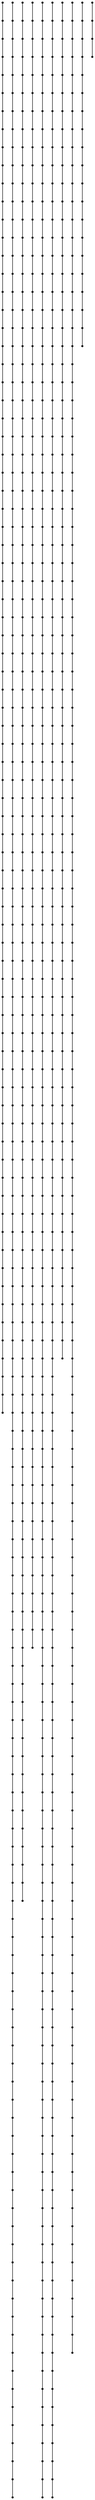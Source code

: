graph {
  node [shape=point,comment="{\"directed\":false,\"doi\":\"10.1007/978-3-319-50106-2_29\",\"figure\":\"4 (1)\"}"]

  v0 [pos="1551.55443496742,1147.6530326648076"]
  v1 [pos="1561.3695933869712,1147.6530326648076"]
  v2 [pos="1551.55443496742,1157.4700420098998"]
  v3 [pos="1561.3695933869712,1157.4700420098998"]
  v4 [pos="1551.55443496742,1167.288227726302"]
  v5 [pos="1561.3695933869712,1167.288227726302"]
  v6 [pos="1551.55443496742,1177.1062862674275"]
  v7 [pos="1561.3695933869712,1177.1062862674275"]
  v8 [pos="1551.55443496742,1186.9244719838298"]
  v9 [pos="1561.3695933869712,1186.9244719838298"]
  v10 [pos="1551.55443496742,1196.7425305249553"]
  v11 [pos="1561.3695933869712,1196.7425305249553"]
  v12 [pos="1551.55443496742,1216.378774782483"]
  v13 [pos="1561.3695933869712,1216.3787747824829"]
  v14 [pos="1541.7331084713524,1177.1062862674275"]
  v15 [pos="1541.7331084713526,1147.6530326648076"]
  v16 [pos="1541.7331084713524,1157.4700420098998"]
  v17 [pos="1541.7331084713526,1128.0157392112465"]
  v18 [pos="1541.7331084713526,1206.5605890660806"]
  v19 [pos="1541.7331084713524,1216.3787747824829"]
  v20 [pos="1541.7331084713524,1186.9244719838298"]
  v21 [pos="1531.9159788108527,1128.0157392112465"]
  v22 [pos="1531.9159788108527,1147.6530326648076"]
  v23 [pos="1531.9159788108527,1157.4700420098998"]
  v24 [pos="1531.9159788108527,1177.1062862674275"]
  v25 [pos="1531.9159788108527,1186.9244719838298"]
  v26 [pos="1531.9159788108527,1206.5605890660809"]
  v27 [pos="1531.9159788108527,1216.3787747824829"]
  v28 [pos="1522.0966235557337,1147.6530326648076"]
  v29 [pos="1522.0966235557337,1157.4700420098998"]
  v30 [pos="1522.0966235557337,1177.1062862674275"]
  v31 [pos="1522.0966235557337,1186.9244719838298"]
  v32 [pos="1522.0966235557337,1206.5605890660806"]
  v33 [pos="1522.0966235557337,1137.8339249276487"]
  v34 [pos="1522.0966235557337,1226.1968333236086"]
  v35 [pos="1512.278444686342,1137.8339249276487"]
  v36 [pos="1512.278444686342,1147.6530326648076"]
  v37 [pos="1512.278444686342,1157.4700420098998"]
  v38 [pos="1512.278444686342,1177.1062862674275"]
  v39 [pos="1512.278444686342,1186.9244719838298"]
  v40 [pos="1512.278444686342,1206.5605890660806"]
  v41 [pos="1512.278444686342,1226.1968333236086"]
  v42 [pos="1502.459089431223,1137.8339249276487"]
  v43 [pos="1502.459089431223,1147.6530326648076"]
  v44 [pos="1502.4590894312228,1157.4700420098998"]
  v45 [pos="1502.459089431223,1206.5605890660806"]
  v46 [pos="1502.4590894312228,1226.1968333236084"]
  v47 [pos="1502.4590894312228,1167.288227726302"]
  v48 [pos="1502.4590894312228,1177.1062862674275"]
  v49 [pos="1492.6419597707234,1137.8339249276487"]
  v50 [pos="1492.6419597707234,1147.6530326648076"]
  v51 [pos="1492.6419597707234,1157.4700420098998"]
  v52 [pos="1492.6419597707234,1167.288227726302"]
  v53 [pos="1492.6419597707234,1177.1062862674275"]
  v54 [pos="1492.6419597707234,1196.7425305249553"]
  v55 [pos="1502.459089431223,1196.7425305249553"]
  v56 [pos="1492.6419597707234,1206.5605890660809"]
  v57 [pos="1492.6419597707234,1226.1968333236084"]
  v58 [pos="1482.8206332746554,1147.6530326648076"]
  v59 [pos="1482.8206332746556,1157.4700420098998"]
  v60 [pos="1482.8206332746556,1167.288227726302"]
  v61 [pos="1482.8206332746556,1177.1062862674275"]
  v62 [pos="1482.8206332746556,1196.7425305249553"]
  v63 [pos="1482.8206332746556,1206.5605890660809"]
  v64 [pos="1482.8206332746556,1226.1968333236084"]
  v65 [pos="1482.8206332746554,1098.5572396284601"]
  v66 [pos="1473.0054748551045,1098.5572396284601"]
  v67 [pos="1473.0054748551045,1147.6530326648076"]
  v68 [pos="1473.0054748551045,1157.4700420098998"]
  v69 [pos="1473.0054748551045,1167.288227726302"]
  v70 [pos="1473.0054748551045,1177.1062862674275"]
  v71 [pos="1473.0054748551045,1196.7425305249553"]
  v72 [pos="1473.0054748551045,1206.5605890660809"]
  v73 [pos="1473.0054748551045,1226.1968333236084"]
  v74 [pos="1463.184148359037,1098.5572396284601"]
  v75 [pos="1463.1841483590367,1157.4700420098998"]
  v76 [pos="1463.1841483590367,1167.288227726302"]
  v77 [pos="1463.184148359037,1177.1062862674275"]
  v78 [pos="1463.184148359037,1196.7425305249553"]
  v79 [pos="1463.184148359037,1206.5605890660806"]
  v80 [pos="1463.1841483590367,1226.1968333236084"]
  v81 [pos="1463.184148359037,1128.0157392112465"]
  v82 [pos="1453.3679407305935,1098.5572396284601"]
  v83 [pos="1453.3679407305938,1128.0157392112465"]
  v84 [pos="1453.3679407305935,1157.4700420098998"]
  v85 [pos="1453.3679407305935,1167.288227726302"]
  v86 [pos="1453.3679407305938,1177.1062862674275"]
  v87 [pos="1453.3679407305935,1196.7425305249553"]
  v88 [pos="1453.3679407305935,1206.5605890660806"]
  v89 [pos="1453.3679407305938,1226.1968333236086"]
  v90 [pos="1443.5508110700941,1098.5572396284601"]
  v91 [pos="1443.550811070094,1128.0157392112465"]
  v92 [pos="1443.5508110700941,1157.4700420098998"]
  v93 [pos="1443.5508110700941,1167.288227726302"]
  v94 [pos="1443.5508110700941,1206.5605890660809"]
  v95 [pos="1443.5508110700941,1226.1968333236084"]
  v96 [pos="1443.5508110700941,1177.1062862674275"]
  v97 [pos="1443.5508110700941,1196.7425305249553"]
  v98 [pos="1433.7294845740262,1098.5572396284601"]
  v99 [pos="1433.7294845740264,1128.0157392112465"]
  v100 [pos="1433.7294845740264,1157.4700420098998"]
  v101 [pos="1433.7294845740264,1167.288227726302"]
  v102 [pos="1433.7294845740264,1177.1062862674275"]
  v103 [pos="1433.7294845740264,1196.7425305249553"]
  v104 [pos="1433.7294845740262,1206.5605890660806"]
  v105 [pos="1433.7294845740264,1226.1968333236084"]
  v106 [pos="1423.9143261544752,1098.5572396284601"]
  v107 [pos="1423.9143261544752,1128.0157392112465"]
  v108 [pos="1423.9143261544752,1157.4700420098998"]
  v109 [pos="1423.9143261544752,1167.288227726302"]
  v110 [pos="1423.9143261544752,1177.1062862674275"]
  v111 [pos="1423.9143261544752,1226.1968333236084"]
  v112 [pos="1423.9143261544752,1206.5605890660806"]
  v113 [pos="1423.9143261544752,1186.9244719838298"]
  v114 [pos="1414.0929996584077,1098.5572396284601"]
  v115 [pos="1414.0929996584075,1128.0157392112465"]
  v116 [pos="1414.0929996584077,1157.4700420098998"]
  v117 [pos="1414.0929996584075,1167.288227726302"]
  v118 [pos="1414.0929996584077,1177.1062862674275"]
  v119 [pos="1414.0929996584077,1186.9244719838298"]
  v120 [pos="1414.0929996584077,1206.5605890660809"]
  v121 [pos="1414.0929996584077,1226.1968333236084"]
  v122 [pos="1404.2767920299643,1157.4700420098998"]
  v123 [pos="1404.2767920299643,1167.288227726302"]
  v124 [pos="1404.2767920299646,1177.1062862674275"]
  v125 [pos="1404.2767920299646,1186.9244719838298"]
  v126 [pos="1404.2767920299643,1226.1968333236084"]
  v127 [pos="1404.2767920299643,1098.5572396284601"]
  v128 [pos="1404.2767920299643,1128.0157392112465"]
  v129 [pos="1404.2767920299643,1216.3787747824829"]
  v130 [pos="1394.4554655338968,1098.5572396284601"]
  v131 [pos="1394.4554655338968,1128.0157392112465"]
  v132 [pos="1394.4554655338968,1157.4700420098998"]
  v133 [pos="1394.4554655338968,1167.288227726302"]
  v134 [pos="1394.4554655338968,1177.1062862674275"]
  v135 [pos="1394.4554655338968,1186.9244719838298"]
  v136 [pos="1394.4554655338968,1216.378774782483"]
  v137 [pos="1394.4554655338968,1226.1968333236084"]
  v138 [pos="1384.6403071143457,1098.5572396284601"]
  v139 [pos="1384.6403071143457,1128.0157392112465"]
  v140 [pos="1384.6403071143457,1157.4700420098998"]
  v141 [pos="1384.6403071143457,1167.288227726302"]
  v142 [pos="1384.6403071143457,1177.1062862674275"]
  v143 [pos="1384.6403071143457,1216.3787747824829"]
  v144 [pos="1384.640307114346,1226.1968333236084"]
  v145 [pos="1384.6403071143457,1196.7425305249553"]
  v146 [pos="1374.8189806182781,1098.5572396284601"]
  v147 [pos="1374.818980618278,1128.0157392112465"]
  v148 [pos="1374.8189806182781,1157.4700420098998"]
  v149 [pos="1374.8189806182781,1167.288227726302"]
  v150 [pos="1374.8189806182781,1177.1062862674275"]
  v151 [pos="1374.8189806182781,1196.7425305249553"]
  v152 [pos="1374.8189806182781,1216.378774782483"]
  v153 [pos="1374.8189806182781,1226.1968333236084"]
  v154 [pos="1365.0018509577785,1098.5572396284601"]
  v155 [pos="1365.0018509577783,1128.0157392112465"]
  v156 [pos="1365.0018509577785,1177.1062862674275"]
  v157 [pos="1365.0018509577785,1196.7425305249553"]
  v158 [pos="1365.0018509577785,1216.3787747824829"]
  v159 [pos="1365.0018509577783,1226.1968333236084"]
  v160 [pos="1365.0018509577785,1167.288227726302"]
  v161 [pos="1365.0018509577785,1147.6530326648076"]
  v162 [pos="1355.1824957026593,1098.5572396284601"]
  v163 [pos="1355.1824957026593,1128.0157392112465"]
  v164 [pos="1355.1824957026593,1147.6530326648076"]
  v165 [pos="1355.1824957026593,1167.288227726302"]
  v166 [pos="1355.1824957026593,1177.1062862674275"]
  v167 [pos="1355.1824957026593,1196.7425305249553"]
  v168 [pos="1355.1824957026593,1216.3787747824829"]
  v169 [pos="1355.1824957026593,1226.1968333236086"]
  v170 [pos="1345.3643168332676,1098.5572396284601"]
  v171 [pos="1345.3643168332676,1128.0157392112465"]
  v172 [pos="1345.3643168332676,1147.6530326648076"]
  v173 [pos="1345.3643168332676,1196.7425305249553"]
  v174 [pos="1345.3643168332676,1216.378774782483"]
  v175 [pos="1345.3643168332676,1177.1062862674275"]
  v176 [pos="1345.3643168332676,1186.9244719838298"]
  v177 [pos="1345.3643168332676,1206.5605890660806"]
  v178 [pos="1335.5491584137164,1098.5572396284601"]
  v179 [pos="1335.5491584137167,1128.0157392112465"]
  v180 [pos="1335.5491584137164,1147.6530326648076"]
  v181 [pos="1335.5491584137164,1177.1062862674275"]
  v182 [pos="1335.5491584137164,1186.9244719838298"]
  v183 [pos="1335.5491584137167,1196.7425305249553"]
  v184 [pos="1335.5491584137164,1206.5605890660806"]
  v185 [pos="1335.5491584137164,1216.3787747824829"]
  v186 [pos="1325.727831917649,1098.5572396284601"]
  v187 [pos="1325.727831917649,1128.0157392112465"]
  v188 [pos="1325.727831917649,1147.6530326648076"]
  v189 [pos="1325.727831917649,1177.1062862674275"]
  v190 [pos="1325.727831917649,1186.9244719838298"]
  v191 [pos="1325.727831917649,1196.7425305249553"]
  v192 [pos="1325.727831917649,1206.5605890660809"]
  v193 [pos="1325.727831917649,1226.1968333236084"]
  v194 [pos="1315.9107022571493,1098.5572396284601"]
  v195 [pos="1315.9107022571493,1128.0157392112465"]
  v196 [pos="1315.910702257149,1147.6530326648076"]
  v197 [pos="1315.9107022571493,1177.1062862674275"]
  v198 [pos="1315.910702257149,1186.9244719838298"]
  v199 [pos="1315.910702257149,1196.7425305249553"]
  v200 [pos="1315.9107022571493,1206.5605890660809"]
  v201 [pos="1315.910702257149,1226.1968333236084"]
  v202 [pos="1306.09134700203,1098.5572396284601"]
  v203 [pos="1306.09134700203,1128.0157392112465"]
  v204 [pos="1306.09134700203,1147.6530326648076"]
  v205 [pos="1306.09134700203,1196.7425305249553"]
  v206 [pos="1306.09134700203,1206.5605890660806"]
  v207 [pos="1306.09134700203,1226.1968333236084"]
  v208 [pos="1306.09134700203,1157.4700420098998"]
  v209 [pos="1306.09134700203,1186.9244719838298"]
  v210 [pos="1296.2731681326384,1098.5572396284601"]
  v211 [pos="1296.2731681326384,1128.0157392112465"]
  v212 [pos="1296.2731681326384,1147.6530326648076"]
  v213 [pos="1296.2731681326384,1157.4700420098998"]
  v214 [pos="1296.2731681326384,1186.9244719838298"]
  v215 [pos="1296.2731681326384,1196.7425305249553"]
  v216 [pos="1296.2731681326384,1206.5605890660809"]
  v217 [pos="1296.2731681326384,1226.1968333236086"]
  v218 [pos="1286.4539400543547,1098.5572396284601"]
  v219 [pos="1286.4539400543547,1128.0157392112465"]
  v220 [pos="1286.4539400543547,1147.6530326648076"]
  v221 [pos="1286.4539400543547,1157.4700420098998"]
  v222 [pos="1286.4539400543547,1196.7425305249553"]
  v223 [pos="1286.4539400543547,1206.5605890660809"]
  v224 [pos="1286.4539400543547,1226.1968333236084"]
  v225 [pos="1286.4539400543547,1177.1062862674275"]
  v226 [pos="1276.6366832170197,1098.5572396284601"]
  v227 [pos="1276.6366832170197,1128.0157392112465"]
  v228 [pos="1276.6366832170197,1147.6530326648076"]
  v229 [pos="1276.6366832170197,1157.4700420098998"]
  v230 [pos="1276.6366832170197,1177.1062862674275"]
  v231 [pos="1276.6366832170197,1196.7425305249553"]
  v232 [pos="1276.6366832170197,1206.5605890660809"]
  v233 [pos="1276.6366832170197,1226.1968333236084"]
  v234 [pos="1266.815356720952,1098.5572396284601"]
  v235 [pos="1266.815356720952,1128.0157392112465"]
  v236 [pos="1266.815356720952,1147.6530326648076"]
  v237 [pos="1266.815356720952,1157.4700420098998"]
  v238 [pos="1266.815356720952,1177.1062862674275"]
  v239 [pos="1266.815356720952,1196.7425305249553"]
  v240 [pos="1266.815356720952,1206.5605890660809"]
  v241 [pos="1266.815356720952,1216.3787747824829"]
  v242 [pos="1257.0001983014008,1098.5572396284601"]
  v243 [pos="1257.0001983014008,1128.0157392112465"]
  v244 [pos="1257.0001983014008,1147.6530326648076"]
  v245 [pos="1257.0001983014008,1157.4700420098998"]
  v246 [pos="1257.0001983014008,1177.1062862674275"]
  v247 [pos="1257.0001983014008,1196.7425305249553"]
  v248 [pos="1257.0001983014008,1206.5605890660809"]
  v249 [pos="1257.0001983014008,1216.378774782483"]
  v250 [pos="1247.178871805333,1098.5572396284601"]
  v251 [pos="1247.178871805333,1186.9244719838298"]
  v252 [pos="1247.178871805333,1196.7425305249553"]
  v253 [pos="1247.178871805333,1206.5605890660806"]
  v254 [pos="1247.178871805333,1147.6530326648076"]
  v255 [pos="1247.178871805333,1167.288227726302"]
  v256 [pos="1247.178871805333,1177.1062862674275"]
  v257 [pos="1247.178871805333,1128.0157392112465"]
  v258 [pos="1237.3627913537255,1098.5572396284601"]
  v259 [pos="1237.3627913537255,1128.0157392112465"]
  v260 [pos="1237.3627913537255,1147.6530326648076"]
  v261 [pos="1237.3627913537255,1167.288227726302"]
  v262 [pos="1237.3627913537255,1177.1062862674275"]
  v263 [pos="1237.3627913537255,1186.9244719838298"]
  v264 [pos="1237.3627913537255,1196.7425305249553"]
  v265 [pos="1237.3627913537255,1206.5605890660809"]
  v266 [pos="1227.5455345163905,1098.5572396284601"]
  v267 [pos="1227.5455345163905,1128.0157392112465"]
  v268 [pos="1227.5455345163905,1167.288227726302"]
  v269 [pos="1227.5455345163905,1177.1062862674275"]
  v270 [pos="1227.5455345163905,1186.9244719838298"]
  v271 [pos="1227.5455345163905,1196.7425305249553"]
  v272 [pos="1227.5455345163905,1206.5605890660806"]
  v273 [pos="1227.5455345163905,1157.4700420098998"]
  v274 [pos="1217.7242080203227,1098.5572396284601"]
  v275 [pos="1217.7242080203227,1128.0157392112465"]
  v276 [pos="1217.7242080203227,1157.4700420098998"]
  v277 [pos="1217.7242080203227,1167.288227726302"]
  v278 [pos="1217.7242080203227,1177.1062862674275"]
  v279 [pos="1217.7242080203227,1186.9244719838298"]
  v280 [pos="1217.7242080203227,1196.7425305249553"]
  v281 [pos="1217.7242080203227,1206.5605890660806"]
  v282 [pos="1207.9090496007716,1098.5572396284601"]
  v283 [pos="1207.9090496007716,1128.0157392112465"]
  v284 [pos="1207.9090496007716,1157.4700420098998"]
  v285 [pos="1207.9090496007716,1167.288227726302"]
  v286 [pos="1207.9090496007716,1177.1062862674275"]
  v287 [pos="1207.9090496007716,1186.9244719838298"]
  v288 [pos="1207.9090496007716,1206.5605890660809"]
  v289 [pos="1207.9090496007716,1216.3787747824829"]
  v290 [pos="1198.086673895812,1098.5572396284601"]
  v291 [pos="1198.0866738958118,1128.0157392112465"]
  v292 [pos="1198.0866738958118,1157.4700420098998"]
  v293 [pos="1198.0866738958118,1167.288227726302"]
  v294 [pos="1198.0866738958118,1177.1062862674275"]
  v295 [pos="1198.0866738958118,1186.9244719838298"]
  v296 [pos="1198.0866738958118,1206.5605890660809"]
  v297 [pos="1198.0866738958118,1216.3787747824829"]
  v298 [pos="1188.2716426530963,1098.5572396284601"]
  v299 [pos="1188.2716426530963,1128.0157392112465"]
  v300 [pos="1188.2716426530963,1177.1062862674275"]
  v301 [pos="1188.2716426530965,1186.9244719838298"]
  v302 [pos="1188.2716426530965,1206.5605890660809"]
  v303 [pos="1188.2716426530963,1216.3787747824829"]
  v304 [pos="1188.2716426530963,1147.6530326648076"]
  v305 [pos="1188.2716426530963,1157.4700420098998"]
  v306 [pos="1178.4501889801932,1098.5572396284601"]
  v307 [pos="1178.4501889801932,1128.0157392112465"]
  v308 [pos="1178.4501889801932,1147.6530326648076"]
  v309 [pos="1178.4501889801932,1157.4700420098998"]
  v310 [pos="1178.4501889801932,1177.1062862674275"]
  v311 [pos="1178.4501889801932,1186.9244719838298"]
  v312 [pos="1178.4501889801932,1206.5605890660809"]
  v313 [pos="1178.4501889801932,1216.3787747824829"]
  v314 [pos="1168.6330593196935,1147.6530326648076"]
  v315 [pos="1168.6330593196935,1157.4700420098998"]
  v316 [pos="1168.6330593196935,1216.3787747824829"]
  v317 [pos="1168.6330593196935,1196.7425305249553"]
  v318 [pos="1168.6330593196935,1206.5605890660806"]
  v319 [pos="1168.6330593196935,1098.5572396284601"]
  v320 [pos="1168.6330593196935,1128.0157392112465"]
  v321 [pos="1168.6330593196935,1177.1062862674275"]
  v322 [pos="1158.8138312414098,1147.6530326648076"]
  v323 [pos="1158.8138312414098,1157.4700420098998"]
  v324 [pos="1158.8138312414098,1177.1062862674275"]
  v325 [pos="1158.8138312414098,1196.7425305249553"]
  v326 [pos="1158.8138312414098,1206.5605890660809"]
  v327 [pos="1158.8138312414098,1216.3787747824829"]
  v328 [pos="1158.8138312414098,1098.5572396284601"]
  v329 [pos="1158.8138312414098,1128.0157392112465"]
  v330 [pos="1148.9965744040749,1098.5572396284601"]
  v331 [pos="1148.9965744040746,1147.6530326648076"]
  v332 [pos="1148.9965744040746,1157.4700420098998"]
  v333 [pos="1148.9965744040746,1137.8339249276487"]
  v334 [pos="1148.9965744040746,1167.288227726302"]
  v335 [pos="1148.9965744040746,1177.1062862674275"]
  v336 [pos="1148.9965744040746,1186.9244719838298"]
  v337 [pos="1148.9965744040746,1196.7425305249553"]
  v338 [pos="1139.177346325791,1098.5572396284601"]
  v339 [pos="1139.177346325791,1137.8339249276487"]
  v340 [pos="1139.177346325791,1147.6530326648076"]
  v341 [pos="1139.177346325791,1157.4700420098998"]
  v342 [pos="1139.177346325791,1167.288227726302"]
  v343 [pos="1139.177346325791,1177.1062862674275"]
  v344 [pos="1139.177346325791,1186.9244719838298"]
  v345 [pos="1139.177346325791,1196.7425305249553"]
  v346 [pos="1129.359040279564,1098.5572396284601"]
  v347 [pos="1129.359040279564,1177.1062862674275"]
  v348 [pos="1129.359040279564,1137.8339249276487"]
  v349 [pos="1129.359040279564,1186.9244719838298"]
  v350 [pos="1129.359040279564,1206.5605890660809"]
  v351 [pos="1129.359040279564,1216.3787747824829"]
  v352 [pos="1129.359040279564,1147.6530326648076"]
  v353 [pos="1129.359040279564,1167.288227726302"]
  v354 [pos="1119.5440090368484,1098.5572396284601"]
  v355 [pos="1119.5440090368484,1137.8339249276487"]
  v356 [pos="1119.5440090368484,1147.6530326648076"]
  v357 [pos="1119.5440090368484,1167.288227726302"]
  v358 [pos="1119.5440090368484,1177.1062862674275"]
  v359 [pos="1119.5440090368484,1186.9244719838298"]
  v360 [pos="1119.5440090368484,1206.5605890660806"]
  v361 [pos="1119.5440090368484,1216.3787747824829"]
  v362 [pos="1109.7225553639453,1098.5572396284601"]
  v363 [pos="1109.7225553639453,1137.8339249276487"]
  v364 [pos="1109.7225553639453,1147.6530326648076"]
  v365 [pos="1109.7225553639453,1157.4700420098998"]
  v366 [pos="1109.7225553639453,1167.288227726302"]
  v367 [pos="1109.7225553639453,1177.1062862674275"]
  v368 [pos="1109.7225553639453,1196.7425305249553"]
  v369 [pos="1109.7225553639453,1206.5605890660809"]
  v370 [pos="1099.9054257034456,1098.5572396284601"]
  v371 [pos="1099.9054257034456,1137.8339249276487"]
  v372 [pos="1099.9054257034456,1147.6530326648076"]
  v373 [pos="1099.9054257034454,1157.4700420098998"]
  v374 [pos="1099.9054257034456,1167.288227726302"]
  v375 [pos="1099.9054257034454,1177.1062862674275"]
  v376 [pos="1099.9054257034456,1196.7425305249553"]
  v377 [pos="1099.9054257034454,1206.5605890660806"]
  v378 [pos="1090.0861976251617,1098.5572396284601"]
  v379 [pos="1090.086197625162,1137.8339249276487"]
  v380 [pos="1090.086197625162,1147.6530326648076"]
  v381 [pos="1090.086197625162,1157.4700420098998"]
  v382 [pos="1090.086197625162,1167.288227726302"]
  v383 [pos="1090.086197625162,1177.1062862674275"]
  v384 [pos="1090.086197625162,1186.9244719838298"]
  v385 [pos="1090.086197625162,1196.7425305249553"]
  v386 [pos="1080.2678915789347,1098.5572396284601"]
  v387 [pos="1080.2678915789347,1137.8339249276487"]
  v388 [pos="1080.2678915789347,1147.6530326648076"]
  v389 [pos="1080.2678915789347,1157.4700420098998"]
  v390 [pos="1080.2678915789347,1167.288227726302"]
  v391 [pos="1080.2678915789347,1177.1062862674275"]
  v392 [pos="1080.2678915789347,1186.9244719838298"]
  v393 [pos="1080.2678915789347,1196.7425305249553"]
  v394 [pos="1070.448663500651,1098.5572396284601"]
  v395 [pos="1070.448663500651,1137.8339249276487"]
  v396 [pos="1070.448663500651,1147.6530326648076"]
  v397 [pos="1070.448663500651,1157.4700420098998"]
  v398 [pos="1070.448663500651,1177.1062862674275"]
  v399 [pos="1070.448663500651,1186.9244719838298"]
  v400 [pos="1070.448663500651,1196.7425305249553"]
  v401 [pos="1070.448663500651,1206.5605890660806"]
  v402 [pos="1060.6314702517336,1098.5572396284601"]
  v403 [pos="1060.6314702517336,1137.8339249276487"]
  v404 [pos="1060.6314702517336,1147.6530326648076"]
  v405 [pos="1060.6314702517336,1157.4700420098998"]
  v406 [pos="1060.6314702517336,1177.1062862674275"]
  v407 [pos="1060.6314702517336,1186.9244719838298"]
  v408 [pos="1060.6314702517336,1196.7425305249553"]
  v409 [pos="1060.6314702517336,1206.5605890660809"]
  v410 [pos="1050.810143755666,1098.5572396284601"]
  v411 [pos="1050.8101437556659,1137.8339249276487"]
  v412 [pos="1050.8101437556659,1147.6530326648076"]
  v413 [pos="1050.810143755666,1157.4700420098998"]
  v414 [pos="1050.8101437556659,1167.288227726302"]
  v415 [pos="1050.810143755666,1177.1062862674275"]
  v416 [pos="1050.810143755666,1186.9244719838298"]
  v417 [pos="1050.8101437556659,1216.3787747824829"]
  v418 [pos="1040.994985336115,1098.5572396284601"]
  v419 [pos="1040.994985336115,1137.8339249276487"]
  v420 [pos="1040.994985336115,1147.6530326648076"]
  v421 [pos="1040.994985336115,1157.4700420098998"]
  v422 [pos="1040.994985336115,1167.288227726302"]
  v423 [pos="1040.994985336115,1177.1062862674275"]
  v424 [pos="1040.994985336115,1186.9244719838298"]
  v425 [pos="1040.994985336115,1216.3787747824829"]
  v426 [pos="1031.1726096311552,1098.5572396284601"]
  v427 [pos="1031.1726096311552,1137.8339249276487"]
  v428 [pos="1031.1726096311552,1147.6530326648076"]
  v429 [pos="1031.1726096311552,1186.9244719838298"]
  v430 [pos="1031.1726096311552,1157.4700420098998"]
  v431 [pos="1031.1726096311552,1167.288227726302"]
  v432 [pos="1031.1726096311552,1177.1062862674275"]
  v433 [pos="1031.1726096311552,1196.7425305249553"]
  v434 [pos="1021.3575148000218,1098.5572396284601"]
  v435 [pos="1021.3575148000219,1137.8339249276487"]
  v436 [pos="1021.3575148000218,1147.6530326648076"]
  v437 [pos="1021.3575148000219,1157.4700420098998"]
  v438 [pos="1021.3575148000219,1167.288227726302"]
  v439 [pos="1021.3575148000218,1177.1062862674275"]
  v440 [pos="1021.3575148000218,1186.9244719838298"]
  v441 [pos="1021.3575148000218,1196.7425305249553"]
  v442 [pos="1011.5403215511045,1098.5572396284601"]
  v443 [pos="1011.5403215511045,1137.8339249276487"]
  v444 [pos="1011.5403215511045,1147.6530326648076"]
  v445 [pos="1011.5403215511045,1157.4700420098998"]
  v446 [pos="1011.5403215511045,1167.288227726302"]
  v447 [pos="1011.5403215511045,1177.1062862674275"]
  v448 [pos="1011.5403215511045,1186.9244719838298"]
  v449 [pos="1011.5403215511045,1216.378774782483"]
  v450 [pos="1001.7189314666191,1098.5572396284601"]
  v451 [pos="1001.7189314666191,1137.8339249276487"]
  v452 [pos="1001.7189314666191,1147.6530326648076"]
  v453 [pos="1001.7189314666191,1157.4700420098998"]
  v454 [pos="1001.7189314666191,1167.288227726302"]
  v455 [pos="1001.7189314666191,1177.1062862674275"]
  v456 [pos="1001.7189314666191,1186.9244719838298"]
  v457 [pos="1001.7189314666191,1216.3787747824829"]
  v458 [pos="991.9038366354857,1098.5572396284601"]
  v459 [pos="991.9038366354857,1137.8339249276487"]
  v460 [pos="991.9038366354857,1147.6530326648076"]
  v461 [pos="991.9038366354857,1157.4700420098998"]
  v462 [pos="991.9038366354857,1167.288227726302"]
  v463 [pos="991.9038366354857,1216.3787747824829"]
  v464 [pos="991.9038366354857,1186.9244719838298"]
  v465 [pos="991.9038366354857,1196.7425305249553"]
  v466 [pos="982.081460930526,1098.5572396284601"]
  v467 [pos="982.081460930526,1137.8339249276487"]
  v468 [pos="982.081460930526,1147.6530326648076"]
  v469 [pos="982.081460930526,1157.4700420098998"]
  v470 [pos="982.081460930526,1167.288227726302"]
  v471 [pos="982.081460930526,1186.9244719838298"]
  v472 [pos="982.0814609305261,1196.7425305249553"]
  v473 [pos="982.081460930526,1216.3787747824829"]
  v474 [pos="972.2663660993926,1098.5572396284601"]
  v475 [pos="972.2663660993926,1137.8339249276487"]
  v476 [pos="972.2663660993926,1147.6530326648076"]
  v477 [pos="972.2663660993926,1186.9244719838298"]
  v478 [pos="972.2663660993926,1196.7425305249553"]
  v479 [pos="972.2663660993926,1216.378774782483"]
  v480 [pos="972.2663660993926,1167.288227726302"]
  v481 [pos="972.2663660993926,1177.1062862674275"]
  v482 [pos="962.4449760149073,1098.5572396284601"]
  v483 [pos="962.4449760149073,1137.8339249276487"]
  v484 [pos="962.4449760149073,1147.6530326648076"]
  v485 [pos="962.4449760149073,1167.288227726302"]
  v486 [pos="962.4449760149073,1177.1062862674275"]
  v487 [pos="962.4449760149073,1186.9244719838298"]
  v488 [pos="962.4449760149073,1196.7425305249553"]
  v489 [pos="962.4449760149073,1216.3787747824829"]
  v490 [pos="952.6277827659899,1098.5572396284601"]
  v491 [pos="952.6277827659899,1108.3754253448624"]
  v492 [pos="952.6277827659899,1167.288227726302"]
  v493 [pos="952.6277827659899,1177.1062862674275"]
  v494 [pos="952.6277827659899,1186.9244719838298"]
  v495 [pos="952.6277827659899,1196.7425305249553"]
  v496 [pos="952.6277827659899,1216.378774782483"]
  v497 [pos="952.6277827659899,1118.193483885988"]
  v498 [pos="942.8085546877062,1098.5572396284601"]
  v499 [pos="942.8085546877062,1108.3754253448624"]
  v500 [pos="942.8085546877062,1118.193483885988"]
  v501 [pos="942.8085546877062,1167.288227726302"]
  v502 [pos="942.8085546877062,1177.1062862674275"]
  v503 [pos="942.8085546877062,1186.9244719838298"]
  v504 [pos="942.8085546877062,1196.7425305249553"]
  v505 [pos="942.8085546877062,1216.378774782483"]
  v506 [pos="932.9903122298967,1098.5572396284601"]
  v507 [pos="932.9903122298967,1108.3754253448626"]
  v508 [pos="932.9903122298967,1167.288227726302"]
  v509 [pos="932.9903122298967,1177.1062862674275"]
  v510 [pos="932.9903122298967,1186.9244719838298"]
  v511 [pos="932.9903122298967,1196.7425305249553"]
  v512 [pos="932.9903122298967,1216.3787747824829"]
  v513 [pos="932.9903122298967,1147.6530326648076"]
  v514 [pos="923.1720697720874,1098.5572396284601"]
  v515 [pos="923.1720697720874,1108.3754253448624"]
  v516 [pos="923.1720697720874,1147.6530326648076"]
  v517 [pos="923.1720697720874,1167.288227726302"]
  v518 [pos="923.1720697720874,1177.1062862674275"]
  v519 [pos="923.1720697720874,1186.9244719838298"]
  v520 [pos="923.1720697720874,1196.7425305249553"]
  v521 [pos="923.1720697720874,1216.3787747824829"]
  v522 [pos="913.3538273142781,1098.5572396284601"]
  v523 [pos="913.3538273142781,1147.6530326648076"]
  v524 [pos="913.3538273142781,1167.288227726302"]
  v525 [pos="913.3538273142781,1177.1062862674275"]
  v526 [pos="913.3538273142781,1186.9244719838298"]
  v527 [pos="913.3538273142781,1196.7425305249553"]
  v528 [pos="913.3538273142781,1216.3787747824829"]
  v529 [pos="913.3538273142781,1137.8339249276487"]
  v530 [pos="903.5366340653607,1098.5572396284601"]
  v531 [pos="903.5366340653607,1137.8339249276487"]
  v532 [pos="903.5366340653607,1147.6530326648076"]
  v533 [pos="903.5366340653607,1167.288227726302"]
  v534 [pos="903.5366340653607,1177.1062862674275"]
  v535 [pos="903.5366340653607,1186.9244719838298"]
  v536 [pos="903.5366340653607,1196.7425305249553"]
  v537 [pos="903.5366340653607,1216.3787747824829"]
  v538 [pos="893.7173423986592,1098.5572396284601"]
  v539 [pos="893.7173423986592,1167.288227726302"]
  v540 [pos="893.7173423986592,1177.1062862674275"]
  v541 [pos="893.7173423986593,1186.9244719838298"]
  v542 [pos="893.7173423986593,1196.7425305249553"]
  v543 [pos="893.7173423986592,1216.3787747824829"]
  v544 [pos="893.7173423986593,1147.6530326648076"]
  v545 [pos="893.7173423986592,1157.4700420098998"]
  v546 [pos="883.9002127381596,1098.5572396284601"]
  v547 [pos="883.9002127381596,1147.6530326648076"]
  v548 [pos="883.9002127381597,1157.4700420098998"]
  v549 [pos="883.9002127381597,1167.288227726302"]
  v550 [pos="883.9002127381597,1177.1062862674275"]
  v551 [pos="883.9002127381597,1186.9244719838298"]
  v552 [pos="883.9002127381597,1196.7425305249553"]
  v553 [pos="883.9002127381597,1216.3787747824829"]
  v554 [pos="874.0809210714583,1098.5572396284601"]
  v555 [pos="874.0809210714582,1167.288227726302"]
  v556 [pos="874.0809210714582,1177.1062862674275"]
  v557 [pos="874.0809210714582,1186.9244719838298"]
  v558 [pos="874.0809210714583,1196.7425305249553"]
  v559 [pos="874.0809210714583,1216.3787747824829"]
  v560 [pos="874.0809210714583,1137.8339249276487"]
  v561 [pos="874.0809210714583,1147.6530326648076"]
  v562 [pos="864.2626786136489,1098.5572396284601"]
  v563 [pos="864.2626786136489,1137.8339249276487"]
  v564 [pos="864.2626786136489,1147.6530326648076"]
  v565 [pos="864.2626786136489,1167.288227726302"]
  v566 [pos="864.2626786136489,1177.1062862674275"]
  v567 [pos="864.2626786136489,1186.9244719838298"]
  v568 [pos="864.2626786136489,1196.7425305249553"]
  v569 [pos="864.2626786136489,1216.378774782483"]
  v570 [pos="854.4444361558394,1098.5572396284601"]
  v571 [pos="854.4444361558394,1137.8339249276487"]
  v572 [pos="854.4444361558394,1167.288227726302"]
  v573 [pos="854.4444361558394,1177.1062862674275"]
  v574 [pos="854.4444361558394,1186.9244719838298"]
  v575 [pos="854.4444361558394,1196.7425305249553"]
  v576 [pos="854.4444361558394,1216.3787747824829"]
  v577 [pos="854.4444361558394,1157.4700420098998"]
  v578 [pos="844.625144489138,1098.5572396284601"]
  v579 [pos="844.625144489138,1137.8339249276487"]
  v580 [pos="844.625144489138,1157.4700420098998"]
  v581 [pos="844.625144489138,1167.288227726302"]
  v582 [pos="844.625144489138,1177.1062862674275"]
  v583 [pos="844.625144489138,1186.9244719838298"]
  v584 [pos="844.6251444891382,1196.7425305249553"]
  v585 [pos="844.625144489138,1216.378774782483"]
  v586 [pos="834.8069656197465,1098.5572396284601"]
  v587 [pos="834.8069656197464,1137.8339249276487"]
  v588 [pos="834.8069656197464,1177.1062862674275"]
  v589 [pos="834.8069656197464,1186.9244719838298"]
  v590 [pos="834.8069656197465,1196.7425305249553"]
  v591 [pos="834.8069656197464,1216.3787747824829"]
  v592 [pos="834.8069656197464,1167.288227726302"]
  v593 [pos="834.8069656197464,1147.6530326648076"]
  v594 [pos="824.9887231619371,1098.5572396284601"]
  v595 [pos="824.988723161937,1137.8339249276487"]
  v596 [pos="824.9887231619371,1147.6530326648076"]
  v597 [pos="824.988723161937,1167.288227726302"]
  v598 [pos="824.9887231619371,1177.1062862674275"]
  v599 [pos="824.9887231619371,1186.9244719838298"]
  v600 [pos="824.9887231619371,1196.7425305249553"]
  v601 [pos="824.9887231619371,1216.3787747824829"]
  v602 [pos="815.1683822863436,1098.5572396284601"]
  v603 [pos="815.1683822863436,1137.8339249276487"]
  v604 [pos="815.1683822863436,1147.6530326648076"]
  v605 [pos="815.1683822863436,1167.288227726302"]
  v606 [pos="815.1683822863436,1177.1062862674275"]
  v607 [pos="815.1683822863436,1186.9244719838298"]
  v608 [pos="815.1683822863436,1196.7425305249553"]
  v609 [pos="805.3532874552102,1098.5572396284601"]
  v610 [pos="805.3532874552102,1137.8339249276487"]
  v611 [pos="805.3532874552103,1147.6530326648076"]
  v612 [pos="805.3532874552103,1167.288227726302"]
  v613 [pos="805.3532874552103,1177.1062862674275"]
  v614 [pos="805.3532874552102,1186.9244719838298"]
  v615 [pos="805.3532874552102,1206.5605890660809"]
  v616 [pos="795.5350449974009,1098.5572396284601"]
  v617 [pos="795.5350449974009,1137.8339249276487"]
  v618 [pos="795.5350449974009,1147.6530326648076"]
  v619 [pos="795.535044997401,1167.288227726302"]
  v620 [pos="795.5350449974009,1177.1062862674275"]
  v621 [pos="795.5350449974009,1186.9244719838298"]
  v622 [pos="795.535044997401,1206.5605890660806"]
  v623 [pos="785.7158169191173,1098.5572396284601"]
  v624 [pos="785.7158169191172,1137.8339249276487"]
  v625 [pos="785.7158169191173,1147.6530326648076"]
  v626 [pos="785.7158169191172,1167.288227726302"]
  v627 [pos="785.7158169191172,1177.1062862674275"]
  v628 [pos="785.7158169191173,1186.9244719838298"]
  v629 [pos="775.8975744613078,1098.5572396284601"]
  v630 [pos="775.8975744613078,1137.8339249276487"]
  v631 [pos="775.8975744613078,1147.6530326648076"]
  v632 [pos="775.8975744613078,1167.288227726302"]
  v633 [pos="775.8975744613078,1177.1062862674275"]
  v634 [pos="775.8975744613078,1196.7425305249553"]
  v635 [pos="766.0772335857143,1098.5572396284601"]
  v636 [pos="766.0772335857143,1137.8339249276487"]
  v637 [pos="766.0772335857143,1147.6530326648076"]
  v638 [pos="766.0772335857143,1167.288227726302"]
  v639 [pos="766.0772335857145,1177.1062862674275"]
  v640 [pos="766.0772335857145,1196.7425305249553"]
  v641 [pos="756.2590547163227,1098.5572396284601"]
  v642 [pos="756.2590547163227,1147.6530326648076"]
  v643 [pos="756.2590547163227,1167.288227726302"]
  v644 [pos="756.2590547163227,1177.1062862674275"]
  v645 [pos="756.2590547163227,1196.7425305249553"]
  v646 [pos="756.2590547163227,1118.193483885988"]
  v647 [pos="746.4397630496213,1098.5572396284601"]
  v648 [pos="746.4397630496213,1118.193483885988"]
  v649 [pos="746.4397630496213,1147.6530326648076"]
  v650 [pos="746.4397630496213,1167.288227726302"]
  v651 [pos="746.4397630496213,1177.1062862674275"]
  v652 [pos="746.4397630496213,1196.7425305249553"]
  v653 [pos="736.621520591812,1098.5572396284601"]
  v654 [pos="736.621520591812,1118.193483885988"]
  v655 [pos="736.621520591812,1177.1062862674275"]
  v656 [pos="736.621520591812,1196.7425305249553"]
  v657 [pos="736.621520591812,1137.8339249276487"]
  v658 [pos="736.621520591812,1157.4700420098998"]
  v659 [pos="726.8032781340025,1098.5572396284601"]
  v660 [pos="726.8032781340025,1118.193483885988"]
  v661 [pos="726.8032781340025,1137.8339249276487"]
  v662 [pos="726.8032781340025,1157.4700420098998"]
  v663 [pos="726.8032781340025,1177.1062862674275"]
  v664 [pos="726.8032781340025,1196.7425305249553"]
  v665 [pos="716.9850356761931,1098.5572396284601"]
  v666 [pos="716.9850356761931,1118.193483885988"]
  v667 [pos="716.9850356761931,1137.8339249276487"]
  v668 [pos="716.9850356761932,1157.4700420098998"]
  v669 [pos="716.9850356761932,1186.9244719838298"]
  v670 [pos="716.9850356761931,1167.288227726302"]
  v671 [pos="707.1667932183838,1098.5572396284601"]
  v672 [pos="707.1667932183838,1118.193483885988"]
  v673 [pos="707.1667932183838,1137.8339249276487"]
  v674 [pos="707.1667932183838,1157.4700420098998"]
  v675 [pos="707.1667932183838,1167.288227726302"]
  v676 [pos="707.1667932183838,1186.9244719838298"]
  v677 [pos="697.3486143489921,1098.5572396284601"]
  v678 [pos="697.3486143489922,1118.193483885988"]
  v679 [pos="697.3486143489922,1137.8339249276487"]
  v680 [pos="697.3486143489922,1157.4700420098998"]
  v681 [pos="697.3486143489921,1177.1062862674275"]
  v682 [pos="697.3486143489922,1196.7425305249553"]
  v683 [pos="687.5303718911828,1098.5572396284601"]
  v684 [pos="687.5303718911828,1118.193483885988"]
  v685 [pos="687.5303718911828,1137.8339249276487"]
  v686 [pos="687.5303718911828,1157.4700420098998"]
  v687 [pos="687.5303718911828,1177.1062862674275"]
  v688 [pos="687.5303718911828,1196.7425305249553"]
  v689 [pos="677.7121294333733,1098.5572396284601"]
  v690 [pos="677.7121294333733,1118.193483885988"]
  v691 [pos="677.7121294333733,1137.8339249276487"]
  v692 [pos="677.7121294333733,1177.1062862674275"]
  v693 [pos="677.7121294333733,1196.7425305249553"]
  v694 [pos="677.7121294333733,1147.6530326648076"]
  v695 [pos="667.893886975564,1098.5572396284601"]
  v696 [pos="667.893886975564,1118.193483885988"]
  v697 [pos="667.8938869755639,1137.8339249276487"]
  v698 [pos="667.8938869755639,1147.6530326648076"]
  v699 [pos="667.893886975564,1177.1062862674275"]
  v700 [pos="667.8938869755639,1196.7425305249553"]
  v701 [pos="658.0756445177545,1098.5572396284601"]
  v702 [pos="658.0756445177545,1137.8339249276487"]
  v703 [pos="658.0756445177545,1147.6530326648076"]
  v704 [pos="658.0756445177545,1128.0157392112465"]
  v705 [pos="658.0756445177545,1177.1062862674275"]
  v706 [pos="648.257465648363,1098.5572396284601"]
  v707 [pos="648.2574656483629,1128.0157392112465"]
  v708 [pos="648.2574656483629,1137.8339249276487"]
  v709 [pos="648.257465648363,1147.6530326648076"]
  v710 [pos="648.257465648363,1177.1062862674275"]
  v711 [pos="638.4392231905535,1098.5572396284601"]
  v712 [pos="638.4392231905535,1128.0157392112465"]
  v713 [pos="638.4392231905535,1177.1062862674275"]
  v714 [pos="638.4392231905535,1137.8339249276487"]
  v715 [pos="638.4392231905535,1157.4700420098998"]
  v716 [pos="628.6199315238521,1098.5572396284601"]
  v717 [pos="628.6199315238521,1128.0157392112465"]
  v718 [pos="628.6199315238521,1137.8339249276487"]
  v719 [pos="628.6199315238521,1157.4700420098998"]
  v720 [pos="628.6199315238521,1177.1062862674275"]
  v721 [pos="618.8016890660427,1128.0157392112465"]
  v722 [pos="618.8016890660427,1137.8339249276487"]
  v723 [pos="618.8016890660427,1177.1062862674275"]
  v724 [pos="618.8016890660427,1098.5572396284601"]
  v725 [pos="618.8016890660427,1147.6530326648076"]
  v726 [pos="608.981411778867,1098.5572396284601"]
  v727 [pos="608.981411778867,1128.0157392112465"]
  v728 [pos="608.981411778867,1137.8339249276487"]
  v729 [pos="608.981411778867,1147.6530326648076"]
  v730 [pos="608.981411778867,1177.1062862674275"]
  v731 [pos="599.1621201121657,1098.5572396284601"]
  v732 [pos="599.1621201121657,1128.0157392112465"]
  v733 [pos="599.1621201121657,1137.8339249276487"]
  v734 [pos="599.1621201121657,1177.1062862674275"]
  v735 [pos="599.1621201121657,1157.4700420098998"]
  v736 [pos="589.3438776543562,1098.5572396284601"]
  v737 [pos="589.3438776543562,1128.0157392112465"]
  v738 [pos="589.3438776543562,1137.8339249276487"]
  v739 [pos="589.3438776543562,1157.4700420098998"]
  v740 [pos="589.3438776543562,1177.1062862674275"]
  v741 [pos="579.5256351965469,1098.5572396284601"]
  v742 [pos="579.5256351965469,1128.0157392112465"]
  v743 [pos="579.5256351965469,1137.8339249276487"]
  v744 [pos="579.5256351965469,1177.1062862674275"]
  v745 [pos="579.5256351965469,1147.6530326648076"]
  v746 [pos="569.7105403654135,1098.5572396284601"]
  v747 [pos="569.7105403654135,1128.0157392112465"]
  v748 [pos="569.7105403654135,1137.8339249276487"]
  v749 [pos="569.7105403654135,1147.6530326648076"]
  v750 [pos="569.7105403654135,1177.1062862674275"]
  v751 [pos="559.8933471164962,1098.5572396284601"]
  v752 [pos="559.8933471164962,1128.0157392112465"]
  v753 [pos="559.8933471164962,1137.8339249276487"]
  v754 [pos="559.8933471164962,1177.1062862674275"]
  v755 [pos="559.8933471164962,1157.4700420098998"]
  v756 [pos="550.0709714115364,1098.5572396284601"]
  v757 [pos="550.0709714115364,1128.0157392112465"]
  v758 [pos="550.0709714115364,1137.8339249276487"]
  v759 [pos="550.0709714115364,1157.4700420098998"]
  v760 [pos="550.0709714115364,1177.1062862674275"]
  v761 [pos="540.252728953727,1098.5572396284601"]
  v762 [pos="540.2527289537271,1137.8339249276487"]
  v763 [pos="540.252728953727,1177.1062862674275"]
  v764 [pos="540.2527289537271,1118.193483885988"]
  v765 [pos="540.252728953727,1147.6530326648076"]
  v766 [pos="530.4344864959177,1098.5572396284601"]
  v767 [pos="530.4344864959177,1118.193483885988"]
  v768 [pos="530.4344864959177,1137.8339249276487"]
  v769 [pos="530.4344864959177,1147.6530326648076"]
  v770 [pos="530.4344864959178,1177.1062862674275"]
  v771 [pos="520.6162758323171,1098.5572396284601"]
  v772 [pos="520.6162758323171,1137.8339249276487"]
  v773 [pos="520.6162758323171,1147.6530326648076"]
  v774 [pos="520.6162758323171,1177.1062862674275"]
  v775 [pos="510.7980333745078,1098.5572396284601"]
  v776 [pos="510.7980333745078,1137.8339249276487"]
  v777 [pos="510.7980333745078,1147.6530326648076"]
  v778 [pos="510.7980333745078,1157.4700420098998"]
  v779 [pos="500.97982271090723,1098.5572396284601"]
  v780 [pos="500.97982271090723,1137.8339249276487"]
  v781 [pos="500.97982271090723,1147.6530326648076"]
  v782 [pos="500.97982271090723,1157.4700420098998"]
  v783 [pos="500.97982271090723,1177.1062862674275"]
  v784 [pos="510.7980333745078,1177.1062862674275"]
  v785 [pos="491.16262151343767,1098.5572396284601"]
  v786 [pos="491.16262151343767,1137.8339249276487"]
  v787 [pos="491.16262151343767,1147.6530326648076"]
  v788 [pos="491.16262151343767,1157.4700420098998"]
  v789 [pos="491.16262151343767,1167.288227726302"]
  v790 [pos="481.3433377952885,1098.5572396284601"]
  v791 [pos="481.3433377952885,1137.8339249276487"]
  v792 [pos="481.3433377952885,1147.6530326648076"]
  v793 [pos="481.3433377952885,1157.4700420098998"]
  v794 [pos="481.3433377952885,1167.288227726302"]
  v795 [pos="471.5251271316879,1098.5572396284601"]
  v796 [pos="471.5251271316879,1137.8339249276487"]
  v797 [pos="471.5251271316879,1147.6530326648076"]
  v798 [pos="471.52512713168795,1167.288227726302"]
  v799 [pos="471.52512713168795,1177.1062862674275"]
  v800 [pos="461.70688467387856,1098.5572396284601"]
  v801 [pos="461.70688467387856,1137.8339249276487"]
  v802 [pos="461.7068846738786,1147.6530326648076"]
  v803 [pos="461.70688467387856,1167.288227726302"]
  v804 [pos="461.70688467387856,1177.1062862674275"]
  v805 [pos="451.889683476409,1098.5572396284601"]
  v806 [pos="451.889683476409,1137.8339249276487"]
  v807 [pos="451.889683476409,1196.7425305249553"]
  v808 [pos="451.889683476409,1157.4700420098998"]
  v809 [pos="451.889683476409,1167.288227726302"]
  v810 [pos="442.07043155246873,1098.5572396284601"]
  v811 [pos="442.07043155246873,1137.8339249276487"]
  v812 [pos="442.07043155246873,1157.4700420098998"]
  v813 [pos="442.07043155246873,1167.288227726302"]
  v814 [pos="442.0704315524687,1186.9244719838298"]
  v815 [pos="451.889683476409,1186.9244719838298"]
  v816 [pos="442.0704315524687,1196.7425305249553"]
  v817 [pos="432.2532303549991,1098.5572396284601"]
  v818 [pos="432.2532303549991,1167.288227726302"]
  v819 [pos="432.2532303549991,1177.1062862674275"]
  v820 [pos="432.2532303549991,1186.9244719838298"]
  v821 [pos="432.2532303549991,1137.8339249276487"]
  v822 [pos="432.2532303549991,1157.4700420098998"]
  v823 [pos="422.4339466368499,1098.5572396284601"]
  v824 [pos="422.4339466368499,1137.8339249276487"]
  v825 [pos="422.4339466368499,1157.4700420098998"]
  v826 [pos="422.4339466368499,1167.288227726302"]
  v827 [pos="422.4339466368499,1177.1062862674275"]
  v828 [pos="422.4339466368499,1186.9244719838298"]
  v829 [pos="412.61469471290957,1098.5572396284601"]
  v830 [pos="412.6146947129096,1157.4700420098998"]
  v831 [pos="412.61469471290957,1167.288227726302"]
  v832 [pos="412.61469471290957,1186.9244719838298"]
  v833 [pos="412.61469471290957,1147.6530326648076"]
  v834 [pos="402.79749351544,1098.5572396284601"]
  v835 [pos="402.79749351544,1147.6530326648076"]
  v836 [pos="402.79749351544,1157.4700420098998"]
  v837 [pos="402.79749351544,1167.288227726302"]
  v838 [pos="402.79749351544,1186.9244719838298"]
  v839 [pos="392.97615907082,1098.5572396284601"]
  v840 [pos="392.97615907082,1147.6530326648076"]
  v841 [pos="392.97615907082,1157.4700420098998"]
  v842 [pos="392.97615907082,1167.288227726302"]
  v843 [pos="392.97615907082,1177.1062862674275"]
  v844 [pos="383.1568753526708,1098.5572396284601"]
  v845 [pos="383.1568753526708,1147.6530326648076"]
  v846 [pos="383.1568753526708,1157.4700420098998"]
  v847 [pos="383.1568753526708,1167.288227726302"]
  v848 [pos="383.1568753526708,1177.1062862674275"]
  v849 [pos="373.33863289486146,1098.5572396284601"]
  v850 [pos="373.3386328948615,1157.4700420098998"]
  v851 [pos="373.33863289486146,1137.8339249276487"]
  v852 [pos="373.33863289486146,1177.1062862674275"]
  v853 [pos="373.3386328948615,1186.9244719838298"]
  v854 [pos="363.52042223126097,1098.5572396284601"]
  v855 [pos="363.5204222312609,1137.8339249276487"]
  v856 [pos="363.5204222312609,1157.4700420098998"]
  v857 [pos="363.5204222312609,1177.1062862674275"]
  v858 [pos="363.52042223126097,1186.9244719838298"]
  v859 [pos="353.705303554471,1137.8339249276487"]
  v860 [pos="353.705303554471,1157.4700420098998"]
  v861 [pos="353.705303554471,1177.1062862674275"]
  v862 [pos="353.705303554471,1186.9244719838298"]
  v863 [pos="353.705303554471,1128.0157392112465"]
  v864 [pos="343.884978575982,1128.0157392112465"]
  v865 [pos="343.884978575982,1137.8339249276487"]
  v866 [pos="343.884978575982,1157.4700420098998"]
  v867 [pos="343.884978575982,1177.1062862674275"]
  v868 [pos="343.884978575982,1186.9244719838298"]
  v869 [pos="334.0657266520417,1157.4700420098998"]
  v870 [pos="334.0657266520417,1177.1062862674275"]
  v871 [pos="334.0657266520417,1186.9244719838298"]
  v872 [pos="334.0657266520417,1137.8339249276487"]
  v873 [pos="334.0657266520417,1147.6530326648076"]
  v874 [pos="324.24852545457213,1137.8339249276487"]
  v875 [pos="324.24852545457213,1147.6530326648076"]
  v876 [pos="324.24852545457213,1157.4700420098998"]
  v877 [pos="324.24852545457213,1177.1062862674275"]
  v878 [pos="324.24852545457213,1186.9244719838298"]
  v879 [pos="314.42820047608313,1137.8339249276487"]
  v880 [pos="314.42820047608313,1147.6530326648076"]
  v881 [pos="314.42820047608313,1157.4700420098998"]
  v882 [pos="314.42820047608313,1167.288227726302"]
  v883 [pos="304.6099898124826,1137.8339249276487"]
  v884 [pos="304.6099898124826,1147.6530326648076"]
  v885 [pos="304.6099898124826,1157.4700420098998"]
  v886 [pos="304.6099898124826,1167.288227726302"]
  v887 [pos="294.792788615013,1128.0157392112465"]
  v888 [pos="294.792788615013,1137.8339249276487"]
  v889 [pos="294.792788615013,1147.6530326648076"]
  v890 [pos="294.792788615013,1177.1062862674275"]
  v891 [pos="284.97561921175225,1128.0157392112465"]
  v892 [pos="284.97561921175225,1137.8339249276487"]
  v893 [pos="284.97561921175225,1147.6530326648076"]
  v894 [pos="284.97561921175225,1177.1062862674275"]
  v895 [pos="275.1573767539429,1128.0157392112465"]
  v896 [pos="275.1573767539429,1137.8339249276487"]
  v897 [pos="275.1573767539429,1177.1062862674275"]
  v898 [pos="275.1573767539429,1157.4700420098998"]
  v899 [pos="265.338104958622,1128.0157392112465"]
  v900 [pos="265.338104958622,1137.8339249276487"]
  v901 [pos="265.338104958622,1157.4700420098998"]
  v902 [pos="265.338104958622,1177.1062862674275"]
  v903 [pos="255.51986647508875,1118.193483885988"]
  v904 [pos="255.51986647508875,1147.6530326648076"]
  v905 [pos="255.51986647508875,1157.4700420098998"]
  v906 [pos="255.51986647508875,1177.1062862674275"]
  v907 [pos="245.700598654044,1118.193483885988"]
  v908 [pos="245.70059865404403,1147.6530326648076"]
  v909 [pos="245.700598654044,1157.4700420098998"]
  v910 [pos="245.70059865404403,1177.1062862674275"]
  v911 [pos="235.88341335367883,1118.193483885988"]
  v912 [pos="235.88341335367886,1157.4700420098998"]
  v913 [pos="235.88341335367886,1137.8339249276487"]
  v914 [pos="235.88341335367886,1167.288227726302"]
  v915 [pos="226.0651867929739,1118.193483885988"]
  v916 [pos="226.0651867929739,1137.8339249276487"]
  v917 [pos="226.0651867929739,1157.4700420098998"]
  v918 [pos="226.0651867929739,1167.288227726302"]
  v919 [pos="216.2469443351645,1157.4700420098998"]
  v920 [pos="216.2469443351645,1167.288227726302"]
  v921 [pos="216.2469443351645,1147.6530326648076"]
  v922 [pos="206.42871777445956,1147.6530326648076"]
  v923 [pos="206.42871777445956,1157.4700420098998"]
  v924 [pos="206.42871777445956,1167.288227726302"]

  v0 -- v1 [id="-1",pos="1551.55443496742,1147.6530326648076 1561.3695933869712,1147.6530326648076 1561.3695933869712,1147.6530326648076 1561.3695933869712,1147.6530326648076"]
  v924 -- v920 [id="-2",pos="206.42871777445956,1167.288227726302 216.2469443351645,1167.288227726302 216.2469443351645,1167.288227726302 216.2469443351645,1167.288227726302"]
  v923 -- v919 [id="-3",pos="206.42871777445956,1157.4700420098998 216.2469443351645,1157.4700420098998 216.2469443351645,1157.4700420098998 216.2469443351645,1157.4700420098998"]
  v922 -- v921 [id="-4",pos="206.42871777445956,1147.6530326648076 216.2469443351645,1147.6530326648076 216.2469443351645,1147.6530326648076 216.2469443351645,1147.6530326648076"]
  v921 -- v915 [id="-5",pos="216.2469443351645,1147.6530326648076 226.0651867929739,1118.193483885988 226.0651867929739,1118.193483885988 226.0651867929739,1118.193483885988"]
  v920 -- v918 [id="-7",pos="216.2469443351645,1167.288227726302 226.0651867929739,1167.288227726302 226.0651867929739,1167.288227726302 226.0651867929739,1167.288227726302"]
  v919 -- v917 [id="-8",pos="216.2469443351645,1157.4700420098998 226.0651867929739,1157.4700420098998 226.0651867929739,1157.4700420098998 226.0651867929739,1157.4700420098998"]
  v918 -- v914 [id="-9",pos="226.0651867929739,1167.288227726302 235.88341335367886,1167.288227726302 235.88341335367886,1167.288227726302 235.88341335367886,1167.288227726302"]
  v917 -- v912 [id="-10",pos="226.0651867929739,1157.4700420098998 235.88341335367886,1157.4700420098998 235.88341335367886,1157.4700420098998 235.88341335367886,1157.4700420098998"]
  v916 -- v913 [id="-11",pos="226.0651867929739,1137.8339249276487 235.88341335367886,1137.8339249276487 235.88341335367886,1137.8339249276487 235.88341335367886,1137.8339249276487"]
  v915 -- v911 [id="-12",pos="226.0651867929739,1118.193483885988 235.88341335367883,1118.193483885988 235.88341335367883,1118.193483885988 235.88341335367883,1118.193483885988"]
  v914 -- v910 [id="-13",pos="235.88341335367886,1167.288227726302 245.70059865404403,1177.1062862674275 245.70059865404403,1177.1062862674275 245.70059865404403,1177.1062862674275"]
  v913 -- v908 [id="-14",pos="235.88341335367886,1137.8339249276487 245.70059865404403,1147.6530326648076 245.70059865404403,1147.6530326648076 245.70059865404403,1147.6530326648076"]
  v912 -- v909 [id="-15",pos="235.88341335367886,1157.4700420098998 245.700598654044,1157.4700420098998 245.700598654044,1157.4700420098998 245.700598654044,1157.4700420098998"]
  v911 -- v907 [id="-16",pos="235.88341335367883,1118.193483885988 245.700598654044,1118.193483885988 245.700598654044,1118.193483885988 245.700598654044,1118.193483885988"]
  v910 -- v906 [id="-17",pos="245.70059865404403,1177.1062862674275 255.51986647508875,1177.1062862674275 255.51986647508875,1177.1062862674275 255.51986647508875,1177.1062862674275"]
  v909 -- v905 [id="-18",pos="245.700598654044,1157.4700420098998 255.51986647508875,1157.4700420098998 255.51986647508875,1157.4700420098998 255.51986647508875,1157.4700420098998"]
  v908 -- v904 [id="-19",pos="245.70059865404403,1147.6530326648076 255.51986647508875,1147.6530326648076 255.51986647508875,1147.6530326648076 255.51986647508875,1147.6530326648076"]
  v907 -- v903 [id="-20",pos="245.700598654044,1118.193483885988 255.51986647508875,1118.193483885988 255.51986647508875,1118.193483885988 255.51986647508875,1118.193483885988"]
  v906 -- v901 [id="-21",pos="255.51986647508875,1177.1062862674275 265.338104958622,1157.4700420098998 265.338104958622,1157.4700420098998 265.338104958622,1157.4700420098998"]
  v905 -- v902 [id="-22",pos="255.51986647508875,1157.4700420098998 265.338104958622,1177.1062862674275 265.338104958622,1177.1062862674275 265.338104958622,1177.1062862674275"]
  v904 -- v899 [id="-23",pos="255.51986647508875,1147.6530326648076 265.338104958622,1128.0157392112465 265.338104958622,1128.0157392112465 265.338104958622,1128.0157392112465"]
  v903 -- v900 [id="-24",pos="255.51986647508875,1118.193483885988 265.338104958622,1137.8339249276487 265.338104958622,1137.8339249276487 265.338104958622,1137.8339249276487"]
  v902 -- v897 [id="-25",pos="265.338104958622,1177.1062862674275 275.1573767539429,1177.1062862674275 275.1573767539429,1177.1062862674275 275.1573767539429,1177.1062862674275"]
  v901 -- v898 [id="-26",pos="265.338104958622,1157.4700420098998 275.1573767539429,1157.4700420098998 275.1573767539429,1157.4700420098998 275.1573767539429,1157.4700420098998"]
  v900 -- v896 [id="-27",pos="265.338104958622,1137.8339249276487 275.1573767539429,1137.8339249276487 275.1573767539429,1137.8339249276487 275.1573767539429,1137.8339249276487"]
  v899 -- v895 [id="-28",pos="265.338104958622,1128.0157392112465 275.1573767539429,1128.0157392112465 275.1573767539429,1128.0157392112465 275.1573767539429,1128.0157392112465"]
  v898 -- v893 [id="-29",pos="275.1573767539429,1157.4700420098998 284.97561921175225,1147.6530326648076 284.97561921175225,1147.6530326648076 284.97561921175225,1147.6530326648076"]
  v897 -- v894 [id="-30",pos="275.1573767539429,1177.1062862674275 284.97561921175225,1177.1062862674275 284.97561921175225,1177.1062862674275 284.97561921175225,1177.1062862674275"]
  v896 -- v892 [id="-31",pos="275.1573767539429,1137.8339249276487 284.97561921175225,1137.8339249276487 284.97561921175225,1137.8339249276487 284.97561921175225,1137.8339249276487"]
  v895 -- v891 [id="-32",pos="275.1573767539429,1128.0157392112465 284.97561921175225,1128.0157392112465 284.97561921175225,1128.0157392112465 284.97561921175225,1128.0157392112465"]
  v894 -- v890 [id="-33",pos="284.97561921175225,1177.1062862674275 294.792788615013,1177.1062862674275 294.792788615013,1177.1062862674275 294.792788615013,1177.1062862674275"]
  v893 -- v889 [id="-34",pos="284.97561921175225,1147.6530326648076 294.792788615013,1147.6530326648076 294.792788615013,1147.6530326648076 294.792788615013,1147.6530326648076"]
  v892 -- v888 [id="-35",pos="284.97561921175225,1137.8339249276487 294.792788615013,1137.8339249276487 294.792788615013,1137.8339249276487 294.792788615013,1137.8339249276487"]
  v891 -- v887 [id="-36",pos="284.97561921175225,1128.0157392112465 294.792788615013,1128.0157392112465 294.792788615013,1128.0157392112465 294.792788615013,1128.0157392112465"]
  v890 -- v885 [id="-37",pos="294.792788615013,1177.1062862674275 304.6099898124826,1157.4700420098998 304.6099898124826,1157.4700420098998 304.6099898124826,1157.4700420098998"]
  v889 -- v886 [id="-38",pos="294.792788615013,1147.6530326648076 304.6099898124826,1167.288227726302 304.6099898124826,1167.288227726302 304.6099898124826,1167.288227726302"]
  v888 -- v884 [id="-39",pos="294.792788615013,1137.8339249276487 304.6099898124826,1147.6530326648076 304.6099898124826,1147.6530326648076 304.6099898124826,1147.6530326648076"]
  v887 -- v883 [id="-40",pos="294.792788615013,1128.0157392112465 304.6099898124826,1137.8339249276487 304.6099898124826,1137.8339249276487 304.6099898124826,1137.8339249276487"]
  v886 -- v882 [id="-41",pos="304.6099898124826,1167.288227726302 314.42820047608313,1167.288227726302 314.42820047608313,1167.288227726302 314.42820047608313,1167.288227726302"]
  v885 -- v881 [id="-42",pos="304.6099898124826,1157.4700420098998 314.42820047608313,1157.4700420098998 314.42820047608313,1157.4700420098998 314.42820047608313,1157.4700420098998"]
  v884 -- v880 [id="-43",pos="304.6099898124826,1147.6530326648076 314.42820047608313,1147.6530326648076 314.42820047608313,1147.6530326648076 314.42820047608313,1147.6530326648076"]
  v883 -- v879 [id="-44",pos="304.6099898124826,1137.8339249276487 314.42820047608313,1137.8339249276487 314.42820047608313,1137.8339249276487 314.42820047608313,1137.8339249276487"]
  v882 -- v878 [id="-45",pos="314.42820047608313,1167.288227726302 324.24852545457213,1186.9244719838298 324.24852545457213,1186.9244719838298 324.24852545457213,1186.9244719838298"]
  v881 -- v876 [id="-46",pos="314.42820047608313,1157.4700420098998 324.24852545457213,1157.4700420098998 324.24852545457213,1157.4700420098998 324.24852545457213,1157.4700420098998"]
  v880 -- v875 [id="-47",pos="314.42820047608313,1147.6530326648076 324.24852545457213,1147.6530326648076 324.24852545457213,1147.6530326648076 324.24852545457213,1147.6530326648076"]
  v879 -- v874 [id="-49",pos="314.42820047608313,1137.8339249276487 324.24852545457213,1137.8339249276487 324.24852545457213,1137.8339249276487 324.24852545457213,1137.8339249276487"]
  v878 -- v871 [id="-50",pos="324.24852545457213,1186.9244719838298 334.0657266520417,1186.9244719838298 334.0657266520417,1186.9244719838298 334.0657266520417,1186.9244719838298"]
  v877 -- v870 [id="-51",pos="324.24852545457213,1177.1062862674275 334.0657266520417,1177.1062862674275 334.0657266520417,1177.1062862674275 334.0657266520417,1177.1062862674275"]
  v876 -- v869 [id="-52",pos="324.24852545457213,1157.4700420098998 334.0657266520417,1157.4700420098998 334.0657266520417,1157.4700420098998 334.0657266520417,1157.4700420098998"]
  v875 -- v873 [id="-53",pos="324.24852545457213,1147.6530326648076 334.0657266520417,1147.6530326648076 334.0657266520417,1147.6530326648076 334.0657266520417,1147.6530326648076"]
  v874 -- v872 [id="-54",pos="324.24852545457213,1137.8339249276487 334.0657266520417,1137.8339249276487 334.0657266520417,1137.8339249276487 334.0657266520417,1137.8339249276487"]
  v873 -- v865 [id="-55",pos="334.0657266520417,1147.6530326648076 343.884978575982,1137.8339249276487 343.884978575982,1137.8339249276487 343.884978575982,1137.8339249276487"]
  v872 -- v864 [id="-56",pos="334.0657266520417,1137.8339249276487 343.884978575982,1128.0157392112465 343.884978575982,1128.0157392112465 343.884978575982,1128.0157392112465"]
  v871 -- v868 [id="-57",pos="334.0657266520417,1186.9244719838298 343.884978575982,1186.9244719838298 343.884978575982,1186.9244719838298 343.884978575982,1186.9244719838298"]
  v870 -- v867 [id="-58",pos="334.0657266520417,1177.1062862674275 343.884978575982,1177.1062862674275 343.884978575982,1177.1062862674275 343.884978575982,1177.1062862674275"]
  v869 -- v866 [id="-59",pos="334.0657266520417,1157.4700420098998 343.884978575982,1157.4700420098998 343.884978575982,1157.4700420098998 343.884978575982,1157.4700420098998"]
  v868 -- v862 [id="-60",pos="343.884978575982,1186.9244719838298 353.705303554471,1186.9244719838298 353.705303554471,1186.9244719838298 353.705303554471,1186.9244719838298"]
  v867 -- v861 [id="-61",pos="343.884978575982,1177.1062862674275 353.705303554471,1177.1062862674275 353.705303554471,1177.1062862674275 353.705303554471,1177.1062862674275"]
  v866 -- v860 [id="-62",pos="343.884978575982,1157.4700420098998 353.705303554471,1157.4700420098998 353.705303554471,1157.4700420098998 353.705303554471,1157.4700420098998"]
  v865 -- v859 [id="-63",pos="343.884978575982,1137.8339249276487 353.705303554471,1137.8339249276487 353.705303554471,1137.8339249276487 353.705303554471,1137.8339249276487"]
  v864 -- v863 [id="-64",pos="343.884978575982,1128.0157392112465 353.705303554471,1128.0157392112465 353.705303554471,1128.0157392112465 353.705303554471,1128.0157392112465"]
  v863 -- v854 [id="-65",pos="353.705303554471,1128.0157392112465 363.52042223126097,1098.5572396284601 363.52042223126097,1098.5572396284601 363.52042223126097,1098.5572396284601"]
  v862 -- v858 [id="-66",pos="353.705303554471,1186.9244719838298 363.52042223126097,1186.9244719838298 363.52042223126097,1186.9244719838298 363.52042223126097,1186.9244719838298"]
  v861 -- v857 [id="-67",pos="353.705303554471,1177.1062862674275 363.5204222312609,1177.1062862674275 363.5204222312609,1177.1062862674275 363.5204222312609,1177.1062862674275"]
  v860 -- v856 [id="-68",pos="353.705303554471,1157.4700420098998 363.5204222312609,1157.4700420098998 363.5204222312609,1157.4700420098998 363.5204222312609,1157.4700420098998"]
  v859 -- v855 [id="-69",pos="353.705303554471,1137.8339249276487 363.5204222312609,1137.8339249276487 363.5204222312609,1137.8339249276487 363.5204222312609,1137.8339249276487"]
  v858 -- v853 [id="-70",pos="363.52042223126097,1186.9244719838298 373.3386328948615,1186.9244719838298 373.3386328948615,1186.9244719838298 373.3386328948615,1186.9244719838298"]
  v857 -- v852 [id="-71",pos="363.5204222312609,1177.1062862674275 373.33863289486146,1177.1062862674275 373.33863289486146,1177.1062862674275 373.33863289486146,1177.1062862674275"]
  v856 -- v850 [id="-72",pos="363.5204222312609,1157.4700420098998 373.3386328948615,1157.4700420098998 373.3386328948615,1157.4700420098998 373.3386328948615,1157.4700420098998"]
  v855 -- v851 [id="-73",pos="363.5204222312609,1137.8339249276487 373.33863289486146,1137.8339249276487 373.33863289486146,1137.8339249276487 373.33863289486146,1137.8339249276487"]
  v854 -- v849 [id="-74",pos="363.52042223126097,1098.5572396284601 373.33863289486146,1098.5572396284601 373.33863289486146,1098.5572396284601 373.33863289486146,1098.5572396284601"]
  v853 -- v848 [id="-75",pos="373.3386328948615,1186.9244719838298 383.1568753526708,1177.1062862674275 383.1568753526708,1177.1062862674275 383.1568753526708,1177.1062862674275"]
  v852 -- v847 [id="-76",pos="373.33863289486146,1177.1062862674275 383.1568753526708,1167.288227726302 383.1568753526708,1167.288227726302 383.1568753526708,1167.288227726302"]
  v851 -- v845 [id="-77",pos="373.33863289486146,1137.8339249276487 383.1568753526708,1147.6530326648076 383.1568753526708,1147.6530326648076 383.1568753526708,1147.6530326648076"]
  v850 -- v846 [id="-78",pos="373.3386328948615,1157.4700420098998 383.1568753526708,1157.4700420098998 383.1568753526708,1157.4700420098998 383.1568753526708,1157.4700420098998"]
  v849 -- v844 [id="-79",pos="373.33863289486146,1098.5572396284601 383.1568753526708,1098.5572396284601 383.1568753526708,1098.5572396284601 383.1568753526708,1098.5572396284601"]
  v848 -- v843 [id="-80",pos="383.1568753526708,1177.1062862674275 392.97615907082,1177.1062862674275 392.97615907082,1177.1062862674275 392.97615907082,1177.1062862674275"]
  v847 -- v842 [id="-81",pos="383.1568753526708,1167.288227726302 392.97615907082,1167.288227726302 392.97615907082,1167.288227726302 392.97615907082,1167.288227726302"]
  v846 -- v841 [id="-82",pos="383.1568753526708,1157.4700420098998 392.97615907082,1157.4700420098998 392.97615907082,1157.4700420098998 392.97615907082,1157.4700420098998"]
  v845 -- v840 [id="-83",pos="383.1568753526708,1147.6530326648076 392.97615907082,1147.6530326648076 392.97615907082,1147.6530326648076 392.97615907082,1147.6530326648076"]
  v844 -- v839 [id="-84",pos="383.1568753526708,1098.5572396284601 392.97615907082,1098.5572396284601 392.97615907082,1098.5572396284601 392.97615907082,1098.5572396284601"]
  v843 -- v838 [id="-85",pos="392.97615907082,1177.1062862674275 402.79749351544,1186.9244719838298 402.79749351544,1186.9244719838298 402.79749351544,1186.9244719838298"]
  v842 -- v837 [id="-86",pos="392.97615907082,1167.288227726302 402.79749351544,1167.288227726302 402.79749351544,1167.288227726302 402.79749351544,1167.288227726302"]
  v841 -- v836 [id="-87",pos="392.97615907082,1157.4700420098998 402.79749351544,1157.4700420098998 402.79749351544,1157.4700420098998 402.79749351544,1157.4700420098998"]
  v840 -- v835 [id="-88",pos="392.97615907082,1147.6530326648076 402.79749351544,1147.6530326648076 402.79749351544,1147.6530326648076 402.79749351544,1147.6530326648076"]
  v839 -- v834 [id="-89",pos="392.97615907082,1098.5572396284601 402.79749351544,1098.5572396284601 402.79749351544,1098.5572396284601 402.79749351544,1098.5572396284601"]
  v838 -- v832 [id="-90",pos="402.79749351544,1186.9244719838298 412.61469471290957,1186.9244719838298 412.61469471290957,1186.9244719838298 412.61469471290957,1186.9244719838298"]
  v837 -- v831 [id="-91",pos="402.79749351544,1167.288227726302 412.61469471290957,1167.288227726302 412.61469471290957,1167.288227726302 412.61469471290957,1167.288227726302"]
  v836 -- v830 [id="-92",pos="402.79749351544,1157.4700420098998 412.6146947129096,1157.4700420098998 412.6146947129096,1157.4700420098998 412.6146947129096,1157.4700420098998"]
  v835 -- v833 [id="-93",pos="402.79749351544,1147.6530326648076 412.61469471290957,1147.6530326648076 412.61469471290957,1147.6530326648076 412.61469471290957,1147.6530326648076"]
  v834 -- v829 [id="-94",pos="402.79749351544,1098.5572396284601 412.61469471290957,1098.5572396284601 412.61469471290957,1098.5572396284601 412.61469471290957,1098.5572396284601"]
  v833 -- v824 [id="-95",pos="412.61469471290957,1147.6530326648076 422.4339466368499,1137.8339249276487 422.4339466368499,1137.8339249276487 422.4339466368499,1137.8339249276487"]
  v832 -- v828 [id="-97",pos="412.61469471290957,1186.9244719838298 422.4339466368499,1186.9244719838298 422.4339466368499,1186.9244719838298 422.4339466368499,1186.9244719838298"]
  v831 -- v826 [id="-98",pos="412.61469471290957,1167.288227726302 422.4339466368499,1167.288227726302 422.4339466368499,1167.288227726302 422.4339466368499,1167.288227726302"]
  v830 -- v825 [id="-99",pos="412.6146947129096,1157.4700420098998 422.4339466368499,1157.4700420098998 422.4339466368499,1157.4700420098998 422.4339466368499,1157.4700420098998"]
  v829 -- v823 [id="-100",pos="412.61469471290957,1098.5572396284601 422.4339466368499,1098.5572396284601 422.4339466368499,1098.5572396284601 422.4339466368499,1098.5572396284601"]
  v828 -- v820 [id="-101",pos="422.4339466368499,1186.9244719838298 432.2532303549991,1186.9244719838298 432.2532303549991,1186.9244719838298 432.2532303549991,1186.9244719838298"]
  v827 -- v819 [id="-102",pos="422.4339466368499,1177.1062862674275 432.2532303549991,1177.1062862674275 432.2532303549991,1177.1062862674275 432.2532303549991,1177.1062862674275"]
  v826 -- v818 [id="-103",pos="422.4339466368499,1167.288227726302 432.2532303549991,1167.288227726302 432.2532303549991,1167.288227726302 432.2532303549991,1167.288227726302"]
  v825 -- v822 [id="-104",pos="422.4339466368499,1157.4700420098998 432.2532303549991,1157.4700420098998 432.2532303549991,1157.4700420098998 432.2532303549991,1157.4700420098998"]
  v824 -- v821 [id="-105",pos="422.4339466368499,1137.8339249276487 432.2532303549991,1137.8339249276487 432.2532303549991,1137.8339249276487 432.2532303549991,1137.8339249276487"]
  v823 -- v817 [id="-106",pos="422.4339466368499,1098.5572396284601 432.2532303549991,1098.5572396284601 432.2532303549991,1098.5572396284601 432.2532303549991,1098.5572396284601"]
  v822 -- v811 [id="-107",pos="432.2532303549991,1157.4700420098998 442.07043155246873,1137.8339249276487 442.07043155246873,1137.8339249276487 442.07043155246873,1137.8339249276487"]
  v821 -- v812 [id="-108",pos="432.2532303549991,1137.8339249276487 442.07043155246873,1157.4700420098998 442.07043155246873,1157.4700420098998 442.07043155246873,1157.4700420098998"]
  v820 -- v816 [id="-109",pos="432.2532303549991,1186.9244719838298 442.0704315524687,1196.7425305249553 442.0704315524687,1196.7425305249553 442.0704315524687,1196.7425305249553"]
  v819 -- v814 [id="-110",pos="432.2532303549991,1177.1062862674275 442.0704315524687,1186.9244719838298 442.0704315524687,1186.9244719838298 442.0704315524687,1186.9244719838298"]
  v818 -- v813 [id="-111",pos="432.2532303549991,1167.288227726302 442.07043155246873,1167.288227726302 442.07043155246873,1167.288227726302 442.07043155246873,1167.288227726302"]
  v817 -- v810 [id="-112",pos="432.2532303549991,1098.5572396284601 442.07043155246873,1098.5572396284601 442.07043155246873,1098.5572396284601 442.07043155246873,1098.5572396284601"]
  v816 -- v807 [id="-113",pos="442.0704315524687,1196.7425305249553 451.889683476409,1196.7425305249553 451.889683476409,1196.7425305249553 451.889683476409,1196.7425305249553"]
  v814 -- v815 [id="-114",pos="442.0704315524687,1186.9244719838298 451.889683476409,1186.9244719838298 451.889683476409,1186.9244719838298 451.889683476409,1186.9244719838298"]
  v813 -- v809 [id="-115",pos="442.07043155246873,1167.288227726302 451.889683476409,1167.288227726302 451.889683476409,1167.288227726302 451.889683476409,1167.288227726302"]
  v812 -- v808 [id="-116",pos="442.07043155246873,1157.4700420098998 451.889683476409,1157.4700420098998 451.889683476409,1157.4700420098998 451.889683476409,1157.4700420098998"]
  v811 -- v806 [id="-117",pos="442.07043155246873,1137.8339249276487 451.889683476409,1137.8339249276487 451.889683476409,1137.8339249276487 451.889683476409,1137.8339249276487"]
  v810 -- v805 [id="-118",pos="442.07043155246873,1098.5572396284601 451.889683476409,1098.5572396284601 451.889683476409,1098.5572396284601 451.889683476409,1098.5572396284601"]
  v809 -- v804 [id="-119",pos="451.889683476409,1167.288227726302 461.70688467387856,1177.1062862674275 461.70688467387856,1177.1062862674275 461.70688467387856,1177.1062862674275"]
  v808 -- v803 [id="-120",pos="451.889683476409,1157.4700420098998 461.70688467387856,1167.288227726302 461.70688467387856,1167.288227726302 461.70688467387856,1167.288227726302"]
  v807 -- v802 [id="-121",pos="451.889683476409,1196.7425305249553 461.7068846738786,1147.6530326648076 461.7068846738786,1147.6530326648076 461.7068846738786,1147.6530326648076"]
  v806 -- v801 [id="-122",pos="451.889683476409,1137.8339249276487 461.70688467387856,1137.8339249276487 461.70688467387856,1137.8339249276487 461.70688467387856,1137.8339249276487"]
  v805 -- v800 [id="-123",pos="451.889683476409,1098.5572396284601 461.70688467387856,1098.5572396284601 461.70688467387856,1098.5572396284601 461.70688467387856,1098.5572396284601"]
  v804 -- v799 [id="-124",pos="461.70688467387856,1177.1062862674275 471.52512713168795,1177.1062862674275 471.52512713168795,1177.1062862674275 471.52512713168795,1177.1062862674275"]
  v803 -- v798 [id="-125",pos="461.70688467387856,1167.288227726302 471.52512713168795,1167.288227726302 471.52512713168795,1167.288227726302 471.52512713168795,1167.288227726302"]
  v802 -- v797 [id="-126",pos="461.7068846738786,1147.6530326648076 471.5251271316879,1147.6530326648076 471.5251271316879,1147.6530326648076 471.5251271316879,1147.6530326648076"]
  v801 -- v796 [id="-127",pos="461.70688467387856,1137.8339249276487 471.5251271316879,1137.8339249276487 471.5251271316879,1137.8339249276487 471.5251271316879,1137.8339249276487"]
  v800 -- v795 [id="-128",pos="461.70688467387856,1098.5572396284601 471.5251271316879,1098.5572396284601 471.5251271316879,1098.5572396284601 471.5251271316879,1098.5572396284601"]
  v799 -- v794 [id="-129",pos="471.52512713168795,1177.1062862674275 481.3433377952885,1167.288227726302 481.3433377952885,1167.288227726302 481.3433377952885,1167.288227726302"]
  v798 -- v793 [id="-130",pos="471.52512713168795,1167.288227726302 481.3433377952885,1157.4700420098998 481.3433377952885,1157.4700420098998 481.3433377952885,1157.4700420098998"]
  v797 -- v792 [id="-131",pos="471.5251271316879,1147.6530326648076 481.3433377952885,1147.6530326648076 481.3433377952885,1147.6530326648076 481.3433377952885,1147.6530326648076"]
  v796 -- v791 [id="-132",pos="471.5251271316879,1137.8339249276487 481.3433377952885,1137.8339249276487 481.3433377952885,1137.8339249276487 481.3433377952885,1137.8339249276487"]
  v795 -- v790 [id="-133",pos="471.5251271316879,1098.5572396284601 481.3433377952885,1098.5572396284601 481.3433377952885,1098.5572396284601 481.3433377952885,1098.5572396284601"]
  v794 -- v789 [id="-134",pos="481.3433377952885,1167.288227726302 491.16262151343767,1167.288227726302 491.16262151343767,1167.288227726302 491.16262151343767,1167.288227726302"]
  v793 -- v788 [id="-135",pos="481.3433377952885,1157.4700420098998 491.16262151343767,1157.4700420098998 491.16262151343767,1157.4700420098998 491.16262151343767,1157.4700420098998"]
  v792 -- v787 [id="-136",pos="481.3433377952885,1147.6530326648076 491.16262151343767,1147.6530326648076 491.16262151343767,1147.6530326648076 491.16262151343767,1147.6530326648076"]
  v791 -- v786 [id="-137",pos="481.3433377952885,1137.8339249276487 491.16262151343767,1137.8339249276487 491.16262151343767,1137.8339249276487 491.16262151343767,1137.8339249276487"]
  v790 -- v785 [id="-138",pos="481.3433377952885,1098.5572396284601 491.16262151343767,1098.5572396284601 491.16262151343767,1098.5572396284601 491.16262151343767,1098.5572396284601"]
  v789 -- v783 [id="-139",pos="491.16262151343767,1167.288227726302 500.97982271090723,1177.1062862674275 500.97982271090723,1177.1062862674275 500.97982271090723,1177.1062862674275"]
  v788 -- v782 [id="-140",pos="491.16262151343767,1157.4700420098998 500.97982271090723,1157.4700420098998 500.97982271090723,1157.4700420098998 500.97982271090723,1157.4700420098998"]
  v787 -- v781 [id="-141",pos="491.16262151343767,1147.6530326648076 500.97982271090723,1147.6530326648076 500.97982271090723,1147.6530326648076 500.97982271090723,1147.6530326648076"]
  v786 -- v780 [id="-142",pos="491.16262151343767,1137.8339249276487 500.97982271090723,1137.8339249276487 500.97982271090723,1137.8339249276487 500.97982271090723,1137.8339249276487"]
  v785 -- v779 [id="-143",pos="491.16262151343767,1098.5572396284601 500.97982271090723,1098.5572396284601 500.97982271090723,1098.5572396284601 500.97982271090723,1098.5572396284601"]
  v783 -- v784 [id="-144",pos="500.97982271090723,1177.1062862674275 510.7980333745078,1177.1062862674275 510.7980333745078,1177.1062862674275 510.7980333745078,1177.1062862674275"]
  v782 -- v778 [id="-145",pos="500.97982271090723,1157.4700420098998 510.7980333745078,1157.4700420098998 510.7980333745078,1157.4700420098998 510.7980333745078,1157.4700420098998"]
  v781 -- v777 [id="-146",pos="500.97982271090723,1147.6530326648076 510.7980333745078,1147.6530326648076 510.7980333745078,1147.6530326648076 510.7980333745078,1147.6530326648076"]
  v780 -- v776 [id="-147",pos="500.97982271090723,1137.8339249276487 510.7980333745078,1137.8339249276487 510.7980333745078,1137.8339249276487 510.7980333745078,1137.8339249276487"]
  v779 -- v775 [id="-148",pos="500.97982271090723,1098.5572396284601 510.7980333745078,1098.5572396284601 510.7980333745078,1098.5572396284601 510.7980333745078,1098.5572396284601"]
  v778 -- v774 [id="-149",pos="510.7980333745078,1157.4700420098998 520.6162758323171,1177.1062862674275 520.6162758323171,1177.1062862674275 520.6162758323171,1177.1062862674275"]
  v777 -- v773 [id="-150",pos="510.7980333745078,1147.6530326648076 520.6162758323171,1147.6530326648076 520.6162758323171,1147.6530326648076 520.6162758323171,1147.6530326648076"]
  v776 -- v772 [id="-151",pos="510.7980333745078,1137.8339249276487 520.6162758323171,1137.8339249276487 520.6162758323171,1137.8339249276487 520.6162758323171,1137.8339249276487"]
  v775 -- v771 [id="-152",pos="510.7980333745078,1098.5572396284601 520.6162758323171,1098.5572396284601 520.6162758323171,1098.5572396284601 520.6162758323171,1098.5572396284601"]
  v774 -- v770 [id="-153",pos="520.6162758323171,1177.1062862674275 530.4344864959178,1177.1062862674275 530.4344864959178,1177.1062862674275 530.4344864959178,1177.1062862674275"]
  v773 -- v769 [id="-155",pos="520.6162758323171,1147.6530326648076 530.4344864959177,1147.6530326648076 530.4344864959177,1147.6530326648076 530.4344864959177,1147.6530326648076"]
  v772 -- v768 [id="-156",pos="520.6162758323171,1137.8339249276487 530.4344864959177,1137.8339249276487 530.4344864959177,1137.8339249276487 530.4344864959177,1137.8339249276487"]
  v771 -- v766 [id="-157",pos="520.6162758323171,1098.5572396284601 530.4344864959177,1098.5572396284601 530.4344864959177,1098.5572396284601 530.4344864959177,1098.5572396284601"]
  v770 -- v763 [id="-158",pos="530.4344864959178,1177.1062862674275 540.252728953727,1177.1062862674275 540.252728953727,1177.1062862674275 540.252728953727,1177.1062862674275"]
  v769 -- v765 [id="-159",pos="530.4344864959177,1147.6530326648076 540.252728953727,1147.6530326648076 540.252728953727,1147.6530326648076 540.252728953727,1147.6530326648076"]
  v768 -- v762 [id="-160",pos="530.4344864959177,1137.8339249276487 540.2527289537271,1137.8339249276487 540.2527289537271,1137.8339249276487 540.2527289537271,1137.8339249276487"]
  v767 -- v764 [id="-161",pos="530.4344864959177,1118.193483885988 540.2527289537271,1118.193483885988 540.2527289537271,1118.193483885988 540.2527289537271,1118.193483885988"]
  v766 -- v761 [id="-162",pos="530.4344864959177,1098.5572396284601 540.252728953727,1098.5572396284601 540.252728953727,1098.5572396284601 540.252728953727,1098.5572396284601"]
  v765 -- v759 [id="-163",pos="540.252728953727,1147.6530326648076 550.0709714115364,1157.4700420098998 550.0709714115364,1157.4700420098998 550.0709714115364,1157.4700420098998"]
  v764 -- v757 [id="-164",pos="540.2527289537271,1118.193483885988 550.0709714115364,1128.0157392112465 550.0709714115364,1128.0157392112465 550.0709714115364,1128.0157392112465"]
  v763 -- v760 [id="-165",pos="540.252728953727,1177.1062862674275 550.0709714115364,1177.1062862674275 550.0709714115364,1177.1062862674275 550.0709714115364,1177.1062862674275"]
  v762 -- v758 [id="-166",pos="540.2527289537271,1137.8339249276487 550.0709714115364,1137.8339249276487 550.0709714115364,1137.8339249276487 550.0709714115364,1137.8339249276487"]
  v761 -- v756 [id="-167",pos="540.252728953727,1098.5572396284601 550.0709714115364,1098.5572396284601 550.0709714115364,1098.5572396284601 550.0709714115364,1098.5572396284601"]
  v760 -- v754 [id="-168",pos="550.0709714115364,1177.1062862674275 559.8933471164962,1177.1062862674275 559.8933471164962,1177.1062862674275 559.8933471164962,1177.1062862674275"]
  v759 -- v755 [id="-169",pos="550.0709714115364,1157.4700420098998 559.8933471164962,1157.4700420098998 559.8933471164962,1157.4700420098998 559.8933471164962,1157.4700420098998"]
  v758 -- v753 [id="-170",pos="550.0709714115364,1137.8339249276487 559.8933471164962,1137.8339249276487 559.8933471164962,1137.8339249276487 559.8933471164962,1137.8339249276487"]
  v757 -- v752 [id="-171",pos="550.0709714115364,1128.0157392112465 559.8933471164962,1128.0157392112465 559.8933471164962,1128.0157392112465 559.8933471164962,1128.0157392112465"]
  v756 -- v751 [id="-172",pos="550.0709714115364,1098.5572396284601 559.8933471164962,1098.5572396284601 559.8933471164962,1098.5572396284601 559.8933471164962,1098.5572396284601"]
  v755 -- v749 [id="-173",pos="559.8933471164962,1157.4700420098998 569.7105403654135,1147.6530326648076 569.7105403654135,1147.6530326648076 569.7105403654135,1147.6530326648076"]
  v754 -- v750 [id="-174",pos="559.8933471164962,1177.1062862674275 569.7105403654135,1177.1062862674275 569.7105403654135,1177.1062862674275 569.7105403654135,1177.1062862674275"]
  v753 -- v748 [id="-175",pos="559.8933471164962,1137.8339249276487 569.7105403654135,1137.8339249276487 569.7105403654135,1137.8339249276487 569.7105403654135,1137.8339249276487"]
  v752 -- v747 [id="-176",pos="559.8933471164962,1128.0157392112465 569.7105403654135,1128.0157392112465 569.7105403654135,1128.0157392112465 569.7105403654135,1128.0157392112465"]
  v751 -- v746 [id="-177",pos="559.8933471164962,1098.5572396284601 569.7105403654135,1098.5572396284601 569.7105403654135,1098.5572396284601 569.7105403654135,1098.5572396284601"]
  v750 -- v744 [id="-178",pos="569.7105403654135,1177.1062862674275 579.5256351965469,1177.1062862674275 579.5256351965469,1177.1062862674275 579.5256351965469,1177.1062862674275"]
  v749 -- v745 [id="-179",pos="569.7105403654135,1147.6530326648076 579.5256351965469,1147.6530326648076 579.5256351965469,1147.6530326648076 579.5256351965469,1147.6530326648076"]
  v748 -- v743 [id="-180",pos="569.7105403654135,1137.8339249276487 579.5256351965469,1137.8339249276487 579.5256351965469,1137.8339249276487 579.5256351965469,1137.8339249276487"]
  v747 -- v742 [id="-181",pos="569.7105403654135,1128.0157392112465 579.5256351965469,1128.0157392112465 579.5256351965469,1128.0157392112465 579.5256351965469,1128.0157392112465"]
  v746 -- v741 [id="-182",pos="569.7105403654135,1098.5572396284601 579.5256351965469,1098.5572396284601 579.5256351965469,1098.5572396284601 579.5256351965469,1098.5572396284601"]
  v745 -- v739 [id="-183",pos="579.5256351965469,1147.6530326648076 589.3438776543562,1157.4700420098998 589.3438776543562,1157.4700420098998 589.3438776543562,1157.4700420098998"]
  v744 -- v740 [id="-184",pos="579.5256351965469,1177.1062862674275 589.3438776543562,1177.1062862674275 589.3438776543562,1177.1062862674275 589.3438776543562,1177.1062862674275"]
  v743 -- v738 [id="-185",pos="579.5256351965469,1137.8339249276487 589.3438776543562,1137.8339249276487 589.3438776543562,1137.8339249276487 589.3438776543562,1137.8339249276487"]
  v742 -- v737 [id="-186",pos="579.5256351965469,1128.0157392112465 589.3438776543562,1128.0157392112465 589.3438776543562,1128.0157392112465 589.3438776543562,1128.0157392112465"]
  v741 -- v736 [id="-187",pos="579.5256351965469,1098.5572396284601 589.3438776543562,1098.5572396284601 589.3438776543562,1098.5572396284601 589.3438776543562,1098.5572396284601"]
  v740 -- v734 [id="-188",pos="589.3438776543562,1177.1062862674275 599.1621201121657,1177.1062862674275 599.1621201121657,1177.1062862674275 599.1621201121657,1177.1062862674275"]
  v739 -- v735 [id="-189",pos="589.3438776543562,1157.4700420098998 599.1621201121657,1157.4700420098998 599.1621201121657,1157.4700420098998 599.1621201121657,1157.4700420098998"]
  v738 -- v733 [id="-190",pos="589.3438776543562,1137.8339249276487 599.1621201121657,1137.8339249276487 599.1621201121657,1137.8339249276487 599.1621201121657,1137.8339249276487"]
  v737 -- v732 [id="-191",pos="589.3438776543562,1128.0157392112465 599.1621201121657,1128.0157392112465 599.1621201121657,1128.0157392112465 599.1621201121657,1128.0157392112465"]
  v736 -- v731 [id="-192",pos="589.3438776543562,1098.5572396284601 599.1621201121657,1098.5572396284601 599.1621201121657,1098.5572396284601 599.1621201121657,1098.5572396284601"]
  v735 -- v729 [id="-193",pos="599.1621201121657,1157.4700420098998 608.981411778867,1147.6530326648076 608.981411778867,1147.6530326648076 608.981411778867,1147.6530326648076"]
  v734 -- v730 [id="-194",pos="599.1621201121657,1177.1062862674275 608.981411778867,1177.1062862674275 608.981411778867,1177.1062862674275 608.981411778867,1177.1062862674275"]
  v733 -- v728 [id="-195",pos="599.1621201121657,1137.8339249276487 608.981411778867,1137.8339249276487 608.981411778867,1137.8339249276487 608.981411778867,1137.8339249276487"]
  v732 -- v727 [id="-196",pos="599.1621201121657,1128.0157392112465 608.981411778867,1128.0157392112465 608.981411778867,1128.0157392112465 608.981411778867,1128.0157392112465"]
  v731 -- v726 [id="-197",pos="599.1621201121657,1098.5572396284601 608.981411778867,1098.5572396284601 608.981411778867,1098.5572396284601 608.981411778867,1098.5572396284601"]
  v730 -- v723 [id="-198",pos="608.981411778867,1177.1062862674275 618.8016890660427,1177.1062862674275 618.8016890660427,1177.1062862674275 618.8016890660427,1177.1062862674275"]
  v729 -- v725 [id="-199",pos="608.981411778867,1147.6530326648076 618.8016890660427,1147.6530326648076 618.8016890660427,1147.6530326648076 618.8016890660427,1147.6530326648076"]
  v728 -- v722 [id="-200",pos="608.981411778867,1137.8339249276487 618.8016890660427,1137.8339249276487 618.8016890660427,1137.8339249276487 618.8016890660427,1137.8339249276487"]
  v727 -- v721 [id="-201",pos="608.981411778867,1128.0157392112465 618.8016890660427,1128.0157392112465 618.8016890660427,1128.0157392112465 618.8016890660427,1128.0157392112465"]
  v726 -- v724 [id="-202",pos="608.981411778867,1098.5572396284601 618.8016890660427,1098.5572396284601 618.8016890660427,1098.5572396284601 618.8016890660427,1098.5572396284601"]
  v725 -- v719 [id="-203",pos="618.8016890660427,1147.6530326648076 628.6199315238521,1157.4700420098998 628.6199315238521,1157.4700420098998 628.6199315238521,1157.4700420098998"]
  v724 -- v716 [id="-204",pos="618.8016890660427,1098.5572396284601 628.6199315238521,1098.5572396284601 628.6199315238521,1098.5572396284601 628.6199315238521,1098.5572396284601"]
  v723 -- v720 [id="-205",pos="618.8016890660427,1177.1062862674275 628.6199315238521,1177.1062862674275 628.6199315238521,1177.1062862674275 628.6199315238521,1177.1062862674275"]
  v722 -- v718 [id="-206",pos="618.8016890660427,1137.8339249276487 628.6199315238521,1137.8339249276487 628.6199315238521,1137.8339249276487 628.6199315238521,1137.8339249276487"]
  v721 -- v717 [id="-207",pos="618.8016890660427,1128.0157392112465 628.6199315238521,1128.0157392112465 628.6199315238521,1128.0157392112465 628.6199315238521,1128.0157392112465"]
  v720 -- v713 [id="-208",pos="628.6199315238521,1177.1062862674275 638.4392231905535,1177.1062862674275 638.4392231905535,1177.1062862674275 638.4392231905535,1177.1062862674275"]
  v719 -- v715 [id="-209",pos="628.6199315238521,1157.4700420098998 638.4392231905535,1157.4700420098998 638.4392231905535,1157.4700420098998 638.4392231905535,1157.4700420098998"]
  v718 -- v714 [id="-210",pos="628.6199315238521,1137.8339249276487 638.4392231905535,1137.8339249276487 638.4392231905535,1137.8339249276487 638.4392231905535,1137.8339249276487"]
  v717 -- v712 [id="-211",pos="628.6199315238521,1128.0157392112465 638.4392231905535,1128.0157392112465 638.4392231905535,1128.0157392112465 638.4392231905535,1128.0157392112465"]
  v716 -- v711 [id="-212",pos="628.6199315238521,1098.5572396284601 638.4392231905535,1098.5572396284601 638.4392231905535,1098.5572396284601 638.4392231905535,1098.5572396284601"]
  v715 -- v708 [id="-213",pos="638.4392231905535,1157.4700420098998 648.2574656483629,1137.8339249276487 648.2574656483629,1137.8339249276487 648.2574656483629,1137.8339249276487"]
  v714 -- v709 [id="-214",pos="638.4392231905535,1137.8339249276487 648.257465648363,1147.6530326648076 648.257465648363,1147.6530326648076 648.257465648363,1147.6530326648076"]
  v713 -- v710 [id="-215",pos="638.4392231905535,1177.1062862674275 648.257465648363,1177.1062862674275 648.257465648363,1177.1062862674275 648.257465648363,1177.1062862674275"]
  v712 -- v707 [id="-216",pos="638.4392231905535,1128.0157392112465 648.2574656483629,1128.0157392112465 648.2574656483629,1128.0157392112465 648.2574656483629,1128.0157392112465"]
  v711 -- v706 [id="-217",pos="638.4392231905535,1098.5572396284601 648.257465648363,1098.5572396284601 648.257465648363,1098.5572396284601 648.257465648363,1098.5572396284601"]
  v710 -- v705 [id="-218",pos="648.257465648363,1177.1062862674275 658.0756445177545,1177.1062862674275 658.0756445177545,1177.1062862674275 658.0756445177545,1177.1062862674275"]
  v709 -- v703 [id="-219",pos="648.257465648363,1147.6530326648076 658.0756445177545,1147.6530326648076 658.0756445177545,1147.6530326648076 658.0756445177545,1147.6530326648076"]
  v708 -- v702 [id="-220",pos="648.2574656483629,1137.8339249276487 658.0756445177545,1137.8339249276487 658.0756445177545,1137.8339249276487 658.0756445177545,1137.8339249276487"]
  v707 -- v704 [id="-221",pos="648.2574656483629,1128.0157392112465 658.0756445177545,1128.0157392112465 658.0756445177545,1128.0157392112465 658.0756445177545,1128.0157392112465"]
  v706 -- v701 [id="-222",pos="648.257465648363,1098.5572396284601 658.0756445177545,1098.5572396284601 658.0756445177545,1098.5572396284601 658.0756445177545,1098.5572396284601"]
  v705 -- v700 [id="-223",pos="658.0756445177545,1177.1062862674275 667.8938869755639,1196.7425305249553 667.8938869755639,1196.7425305249553 667.8938869755639,1196.7425305249553"]
  v704 -- v696 [id="-225",pos="658.0756445177545,1128.0157392112465 667.893886975564,1118.193483885988 667.893886975564,1118.193483885988 667.893886975564,1118.193483885988"]
  v703 -- v698 [id="-226",pos="658.0756445177545,1147.6530326648076 667.8938869755639,1147.6530326648076 667.8938869755639,1147.6530326648076 667.8938869755639,1147.6530326648076"]
  v702 -- v697 [id="-227",pos="658.0756445177545,1137.8339249276487 667.8938869755639,1137.8339249276487 667.8938869755639,1137.8339249276487 667.8938869755639,1137.8339249276487"]
  v701 -- v695 [id="-228",pos="658.0756445177545,1098.5572396284601 667.893886975564,1098.5572396284601 667.893886975564,1098.5572396284601 667.893886975564,1098.5572396284601"]
  v700 -- v693 [id="-229",pos="667.8938869755639,1196.7425305249553 677.7121294333733,1196.7425305249553 677.7121294333733,1196.7425305249553 677.7121294333733,1196.7425305249553"]
  v699 -- v692 [id="-230",pos="667.893886975564,1177.1062862674275 677.7121294333733,1177.1062862674275 677.7121294333733,1177.1062862674275 677.7121294333733,1177.1062862674275"]
  v698 -- v694 [id="-231",pos="667.8938869755639,1147.6530326648076 677.7121294333733,1147.6530326648076 677.7121294333733,1147.6530326648076 677.7121294333733,1147.6530326648076"]
  v697 -- v691 [id="-232",pos="667.8938869755639,1137.8339249276487 677.7121294333733,1137.8339249276487 677.7121294333733,1137.8339249276487 677.7121294333733,1137.8339249276487"]
  v696 -- v690 [id="-233",pos="667.893886975564,1118.193483885988 677.7121294333733,1118.193483885988 677.7121294333733,1118.193483885988 677.7121294333733,1118.193483885988"]
  v695 -- v689 [id="-234",pos="667.893886975564,1098.5572396284601 677.7121294333733,1098.5572396284601 677.7121294333733,1098.5572396284601 677.7121294333733,1098.5572396284601"]
  v694 -- v686 [id="-235",pos="677.7121294333733,1147.6530326648076 687.5303718911828,1157.4700420098998 687.5303718911828,1157.4700420098998 687.5303718911828,1157.4700420098998"]
  v693 -- v688 [id="-236",pos="677.7121294333733,1196.7425305249553 687.5303718911828,1196.7425305249553 687.5303718911828,1196.7425305249553 687.5303718911828,1196.7425305249553"]
  v692 -- v687 [id="-237",pos="677.7121294333733,1177.1062862674275 687.5303718911828,1177.1062862674275 687.5303718911828,1177.1062862674275 687.5303718911828,1177.1062862674275"]
  v691 -- v685 [id="-238",pos="677.7121294333733,1137.8339249276487 687.5303718911828,1137.8339249276487 687.5303718911828,1137.8339249276487 687.5303718911828,1137.8339249276487"]
  v690 -- v684 [id="-239",pos="677.7121294333733,1118.193483885988 687.5303718911828,1118.193483885988 687.5303718911828,1118.193483885988 687.5303718911828,1118.193483885988"]
  v689 -- v683 [id="-240",pos="677.7121294333733,1098.5572396284601 687.5303718911828,1098.5572396284601 687.5303718911828,1098.5572396284601 687.5303718911828,1098.5572396284601"]
  v688 -- v682 [id="-241",pos="687.5303718911828,1196.7425305249553 697.3486143489922,1196.7425305249553 697.3486143489922,1196.7425305249553 697.3486143489922,1196.7425305249553"]
  v687 -- v681 [id="-242",pos="687.5303718911828,1177.1062862674275 697.3486143489921,1177.1062862674275 697.3486143489921,1177.1062862674275 697.3486143489921,1177.1062862674275"]
  v686 -- v680 [id="-243",pos="687.5303718911828,1157.4700420098998 697.3486143489922,1157.4700420098998 697.3486143489922,1157.4700420098998 697.3486143489922,1157.4700420098998"]
  v685 -- v679 [id="-244",pos="687.5303718911828,1137.8339249276487 697.3486143489922,1137.8339249276487 697.3486143489922,1137.8339249276487 697.3486143489922,1137.8339249276487"]
  v684 -- v678 [id="-245",pos="687.5303718911828,1118.193483885988 697.3486143489922,1118.193483885988 697.3486143489922,1118.193483885988 697.3486143489922,1118.193483885988"]
  v683 -- v677 [id="-246",pos="687.5303718911828,1098.5572396284601 697.3486143489921,1098.5572396284601 697.3486143489921,1098.5572396284601 697.3486143489921,1098.5572396284601"]
  v682 -- v676 [id="-247",pos="697.3486143489922,1196.7425305249553 707.1667932183838,1186.9244719838298 707.1667932183838,1186.9244719838298 707.1667932183838,1186.9244719838298"]
  v681 -- v675 [id="-248",pos="697.3486143489921,1177.1062862674275 707.1667932183838,1167.288227726302 707.1667932183838,1167.288227726302 707.1667932183838,1167.288227726302"]
  v680 -- v674 [id="-249",pos="697.3486143489922,1157.4700420098998 707.1667932183838,1157.4700420098998 707.1667932183838,1157.4700420098998 707.1667932183838,1157.4700420098998"]
  v679 -- v673 [id="-250",pos="697.3486143489922,1137.8339249276487 707.1667932183838,1137.8339249276487 707.1667932183838,1137.8339249276487 707.1667932183838,1137.8339249276487"]
  v678 -- v672 [id="-251",pos="697.3486143489922,1118.193483885988 707.1667932183838,1118.193483885988 707.1667932183838,1118.193483885988 707.1667932183838,1118.193483885988"]
  v677 -- v671 [id="-252",pos="697.3486143489921,1098.5572396284601 707.1667932183838,1098.5572396284601 707.1667932183838,1098.5572396284601 707.1667932183838,1098.5572396284601"]
  v676 -- v669 [id="-253",pos="707.1667932183838,1186.9244719838298 716.9850356761932,1186.9244719838298 716.9850356761932,1186.9244719838298 716.9850356761932,1186.9244719838298"]
  v675 -- v670 [id="-254",pos="707.1667932183838,1167.288227726302 716.9850356761931,1167.288227726302 716.9850356761931,1167.288227726302 716.9850356761931,1167.288227726302"]
  v674 -- v668 [id="-255",pos="707.1667932183838,1157.4700420098998 716.9850356761932,1157.4700420098998 716.9850356761932,1157.4700420098998 716.9850356761932,1157.4700420098998"]
  v673 -- v667 [id="-256",pos="707.1667932183838,1137.8339249276487 716.9850356761931,1137.8339249276487 716.9850356761931,1137.8339249276487 716.9850356761931,1137.8339249276487"]
  v672 -- v666 [id="-257",pos="707.1667932183838,1118.193483885988 716.9850356761931,1118.193483885988 716.9850356761931,1118.193483885988 716.9850356761931,1118.193483885988"]
  v671 -- v665 [id="-258",pos="707.1667932183838,1098.5572396284601 716.9850356761931,1098.5572396284601 716.9850356761931,1098.5572396284601 716.9850356761931,1098.5572396284601"]
  v670 -- v664 [id="-259",pos="716.9850356761931,1167.288227726302 726.8032781340025,1196.7425305249553 726.8032781340025,1196.7425305249553 726.8032781340025,1196.7425305249553"]
  v669 -- v663 [id="-260",pos="716.9850356761932,1186.9244719838298 726.8032781340025,1177.1062862674275 726.8032781340025,1177.1062862674275 726.8032781340025,1177.1062862674275"]
  v668 -- v662 [id="-261",pos="716.9850356761932,1157.4700420098998 726.8032781340025,1157.4700420098998 726.8032781340025,1157.4700420098998 726.8032781340025,1157.4700420098998"]
  v667 -- v661 [id="-262",pos="716.9850356761931,1137.8339249276487 726.8032781340025,1137.8339249276487 726.8032781340025,1137.8339249276487 726.8032781340025,1137.8339249276487"]
  v666 -- v660 [id="-263",pos="716.9850356761931,1118.193483885988 726.8032781340025,1118.193483885988 726.8032781340025,1118.193483885988 726.8032781340025,1118.193483885988"]
  v665 -- v659 [id="-264",pos="716.9850356761931,1098.5572396284601 726.8032781340025,1098.5572396284601 726.8032781340025,1098.5572396284601 726.8032781340025,1098.5572396284601"]
  v664 -- v656 [id="-265",pos="726.8032781340025,1196.7425305249553 736.621520591812,1196.7425305249553 736.621520591812,1196.7425305249553 736.621520591812,1196.7425305249553"]
  v663 -- v655 [id="-266",pos="726.8032781340025,1177.1062862674275 736.621520591812,1177.1062862674275 736.621520591812,1177.1062862674275 736.621520591812,1177.1062862674275"]
  v662 -- v658 [id="-267",pos="726.8032781340025,1157.4700420098998 736.621520591812,1157.4700420098998 736.621520591812,1157.4700420098998 736.621520591812,1157.4700420098998"]
  v661 -- v657 [id="-268",pos="726.8032781340025,1137.8339249276487 736.621520591812,1137.8339249276487 736.621520591812,1137.8339249276487 736.621520591812,1137.8339249276487"]
  v660 -- v654 [id="-269",pos="726.8032781340025,1118.193483885988 736.621520591812,1118.193483885988 736.621520591812,1118.193483885988 736.621520591812,1118.193483885988"]
  v659 -- v653 [id="-270",pos="726.8032781340025,1098.5572396284601 736.621520591812,1098.5572396284601 736.621520591812,1098.5572396284601 736.621520591812,1098.5572396284601"]
  v658 -- v650 [id="-271",pos="736.621520591812,1157.4700420098998 746.4397630496213,1167.288227726302 746.4397630496213,1167.288227726302 746.4397630496213,1167.288227726302"]
  v657 -- v649 [id="-272",pos="736.621520591812,1137.8339249276487 746.4397630496213,1147.6530326648076 746.4397630496213,1147.6530326648076 746.4397630496213,1147.6530326648076"]
  v656 -- v652 [id="-273",pos="736.621520591812,1196.7425305249553 746.4397630496213,1196.7425305249553 746.4397630496213,1196.7425305249553 746.4397630496213,1196.7425305249553"]
  v655 -- v651 [id="-274",pos="736.621520591812,1177.1062862674275 746.4397630496213,1177.1062862674275 746.4397630496213,1177.1062862674275 746.4397630496213,1177.1062862674275"]
  v654 -- v648 [id="-275",pos="736.621520591812,1118.193483885988 746.4397630496213,1118.193483885988 746.4397630496213,1118.193483885988 746.4397630496213,1118.193483885988"]
  v653 -- v647 [id="-276",pos="736.621520591812,1098.5572396284601 746.4397630496213,1098.5572396284601 746.4397630496213,1098.5572396284601 746.4397630496213,1098.5572396284601"]
  v652 -- v645 [id="-277",pos="746.4397630496213,1196.7425305249553 756.2590547163227,1196.7425305249553 756.2590547163227,1196.7425305249553 756.2590547163227,1196.7425305249553"]
  v651 -- v644 [id="-278",pos="746.4397630496213,1177.1062862674275 756.2590547163227,1177.1062862674275 756.2590547163227,1177.1062862674275 756.2590547163227,1177.1062862674275"]
  v650 -- v643 [id="-279",pos="746.4397630496213,1167.288227726302 756.2590547163227,1167.288227726302 756.2590547163227,1167.288227726302 756.2590547163227,1167.288227726302"]
  v649 -- v642 [id="-280",pos="746.4397630496213,1147.6530326648076 756.2590547163227,1147.6530326648076 756.2590547163227,1147.6530326648076 756.2590547163227,1147.6530326648076"]
  v648 -- v646 [id="-281",pos="746.4397630496213,1118.193483885988 756.2590547163227,1118.193483885988 756.2590547163227,1118.193483885988 756.2590547163227,1118.193483885988"]
  v647 -- v641 [id="-282",pos="746.4397630496213,1098.5572396284601 756.2590547163227,1098.5572396284601 756.2590547163227,1098.5572396284601 756.2590547163227,1098.5572396284601"]
  v646 -- v636 [id="-283",pos="756.2590547163227,1118.193483885988 766.0772335857143,1137.8339249276487 766.0772335857143,1137.8339249276487 766.0772335857143,1137.8339249276487"]
  v645 -- v640 [id="-284",pos="756.2590547163227,1196.7425305249553 766.0772335857145,1196.7425305249553 766.0772335857145,1196.7425305249553 766.0772335857145,1196.7425305249553"]
  v644 -- v639 [id="-285",pos="756.2590547163227,1177.1062862674275 766.0772335857145,1177.1062862674275 766.0772335857145,1177.1062862674275 766.0772335857145,1177.1062862674275"]
  v643 -- v638 [id="-286",pos="756.2590547163227,1167.288227726302 766.0772335857143,1167.288227726302 766.0772335857143,1167.288227726302 766.0772335857143,1167.288227726302"]
  v642 -- v637 [id="-287",pos="756.2590547163227,1147.6530326648076 766.0772335857143,1147.6530326648076 766.0772335857143,1147.6530326648076 766.0772335857143,1147.6530326648076"]
  v641 -- v635 [id="-288",pos="756.2590547163227,1098.5572396284601 766.0772335857143,1098.5572396284601 766.0772335857143,1098.5572396284601 766.0772335857143,1098.5572396284601"]
  v640 -- v634 [id="-289",pos="766.0772335857145,1196.7425305249553 775.8975744613078,1196.7425305249553 775.8975744613078,1196.7425305249553 775.8975744613078,1196.7425305249553"]
  v639 -- v633 [id="-290",pos="766.0772335857145,1177.1062862674275 775.8975744613078,1177.1062862674275 775.8975744613078,1177.1062862674275 775.8975744613078,1177.1062862674275"]
  v638 -- v632 [id="-291",pos="766.0772335857143,1167.288227726302 775.8975744613078,1167.288227726302 775.8975744613078,1167.288227726302 775.8975744613078,1167.288227726302"]
  v637 -- v631 [id="-292",pos="766.0772335857143,1147.6530326648076 775.8975744613078,1147.6530326648076 775.8975744613078,1147.6530326648076 775.8975744613078,1147.6530326648076"]
  v636 -- v630 [id="-293",pos="766.0772335857143,1137.8339249276487 775.8975744613078,1137.8339249276487 775.8975744613078,1137.8339249276487 775.8975744613078,1137.8339249276487"]
  v635 -- v629 [id="-294",pos="766.0772335857143,1098.5572396284601 775.8975744613078,1098.5572396284601 775.8975744613078,1098.5572396284601 775.8975744613078,1098.5572396284601"]
  v634 -- v628 [id="-295",pos="775.8975744613078,1196.7425305249553 785.7158169191173,1186.9244719838298 785.7158169191173,1186.9244719838298 785.7158169191173,1186.9244719838298"]
  v633 -- v627 [id="-296",pos="775.8975744613078,1177.1062862674275 785.7158169191172,1177.1062862674275 785.7158169191172,1177.1062862674275 785.7158169191172,1177.1062862674275"]
  v632 -- v626 [id="-297",pos="775.8975744613078,1167.288227726302 785.7158169191172,1167.288227726302 785.7158169191172,1167.288227726302 785.7158169191172,1167.288227726302"]
  v631 -- v625 [id="-298",pos="775.8975744613078,1147.6530326648076 785.7158169191173,1147.6530326648076 785.7158169191173,1147.6530326648076 785.7158169191173,1147.6530326648076"]
  v630 -- v624 [id="-299",pos="775.8975744613078,1137.8339249276487 785.7158169191172,1137.8339249276487 785.7158169191172,1137.8339249276487 785.7158169191172,1137.8339249276487"]
  v629 -- v623 [id="-300",pos="775.8975744613078,1098.5572396284601 785.7158169191173,1098.5572396284601 785.7158169191173,1098.5572396284601 785.7158169191173,1098.5572396284601"]
  v628 -- v621 [id="-301",pos="785.7158169191173,1186.9244719838298 795.5350449974009,1186.9244719838298 795.5350449974009,1186.9244719838298 795.5350449974009,1186.9244719838298"]
  v627 -- v620 [id="-302",pos="785.7158169191172,1177.1062862674275 795.5350449974009,1177.1062862674275 795.5350449974009,1177.1062862674275 795.5350449974009,1177.1062862674275"]
  v626 -- v619 [id="-304",pos="785.7158169191172,1167.288227726302 795.535044997401,1167.288227726302 795.535044997401,1167.288227726302 795.535044997401,1167.288227726302"]
  v625 -- v618 [id="-305",pos="785.7158169191173,1147.6530326648076 795.5350449974009,1147.6530326648076 795.5350449974009,1147.6530326648076 795.5350449974009,1147.6530326648076"]
  v624 -- v617 [id="-306",pos="785.7158169191172,1137.8339249276487 795.5350449974009,1137.8339249276487 795.5350449974009,1137.8339249276487 795.5350449974009,1137.8339249276487"]
  v623 -- v616 [id="-307",pos="785.7158169191173,1098.5572396284601 795.5350449974009,1098.5572396284601 795.5350449974009,1098.5572396284601 795.5350449974009,1098.5572396284601"]
  v622 -- v615 [id="-308",pos="795.535044997401,1206.5605890660806 805.3532874552102,1206.5605890660809 805.3532874552102,1206.5605890660809 805.3532874552102,1206.5605890660809"]
  v621 -- v614 [id="-309",pos="795.5350449974009,1186.9244719838298 805.3532874552102,1186.9244719838298 805.3532874552102,1186.9244719838298 805.3532874552102,1186.9244719838298"]
  v620 -- v613 [id="-310",pos="795.5350449974009,1177.1062862674275 805.3532874552103,1177.1062862674275 805.3532874552103,1177.1062862674275 805.3532874552103,1177.1062862674275"]
  v619 -- v612 [id="-311",pos="795.535044997401,1167.288227726302 805.3532874552103,1167.288227726302 805.3532874552103,1167.288227726302 805.3532874552103,1167.288227726302"]
  v618 -- v611 [id="-312",pos="795.5350449974009,1147.6530326648076 805.3532874552103,1147.6530326648076 805.3532874552103,1147.6530326648076 805.3532874552103,1147.6530326648076"]
  v617 -- v610 [id="-313",pos="795.5350449974009,1137.8339249276487 805.3532874552102,1137.8339249276487 805.3532874552102,1137.8339249276487 805.3532874552102,1137.8339249276487"]
  v616 -- v609 [id="-314",pos="795.5350449974009,1098.5572396284601 805.3532874552102,1098.5572396284601 805.3532874552102,1098.5572396284601 805.3532874552102,1098.5572396284601"]
  v615 -- v607 [id="-315",pos="805.3532874552102,1206.5605890660809 815.1683822863436,1186.9244719838298 815.1683822863436,1186.9244719838298 815.1683822863436,1186.9244719838298"]
  v614 -- v608 [id="-316",pos="805.3532874552102,1186.9244719838298 815.1683822863436,1196.7425305249553 815.1683822863436,1196.7425305249553 815.1683822863436,1196.7425305249553"]
  v613 -- v606 [id="-317",pos="805.3532874552103,1177.1062862674275 815.1683822863436,1177.1062862674275 815.1683822863436,1177.1062862674275 815.1683822863436,1177.1062862674275"]
  v612 -- v605 [id="-318",pos="805.3532874552103,1167.288227726302 815.1683822863436,1167.288227726302 815.1683822863436,1167.288227726302 815.1683822863436,1167.288227726302"]
  v611 -- v604 [id="-319",pos="805.3532874552103,1147.6530326648076 815.1683822863436,1147.6530326648076 815.1683822863436,1147.6530326648076 815.1683822863436,1147.6530326648076"]
  v610 -- v603 [id="-320",pos="805.3532874552102,1137.8339249276487 815.1683822863436,1137.8339249276487 815.1683822863436,1137.8339249276487 815.1683822863436,1137.8339249276487"]
  v609 -- v602 [id="-321",pos="805.3532874552102,1098.5572396284601 815.1683822863436,1098.5572396284601 815.1683822863436,1098.5572396284601 815.1683822863436,1098.5572396284601"]
  v608 -- v600 [id="-322",pos="815.1683822863436,1196.7425305249553 824.9887231619371,1196.7425305249553 824.9887231619371,1196.7425305249553 824.9887231619371,1196.7425305249553"]
  v607 -- v599 [id="-323",pos="815.1683822863436,1186.9244719838298 824.9887231619371,1186.9244719838298 824.9887231619371,1186.9244719838298 824.9887231619371,1186.9244719838298"]
  v606 -- v598 [id="-324",pos="815.1683822863436,1177.1062862674275 824.9887231619371,1177.1062862674275 824.9887231619371,1177.1062862674275 824.9887231619371,1177.1062862674275"]
  v605 -- v597 [id="-326",pos="815.1683822863436,1167.288227726302 824.988723161937,1167.288227726302 824.988723161937,1167.288227726302 824.988723161937,1167.288227726302"]
  v604 -- v596 [id="-327",pos="815.1683822863436,1147.6530326648076 824.9887231619371,1147.6530326648076 824.9887231619371,1147.6530326648076 824.9887231619371,1147.6530326648076"]
  v603 -- v595 [id="-328",pos="815.1683822863436,1137.8339249276487 824.988723161937,1137.8339249276487 824.988723161937,1137.8339249276487 824.988723161937,1137.8339249276487"]
  v602 -- v594 [id="-329",pos="815.1683822863436,1098.5572396284601 824.9887231619371,1098.5572396284601 824.9887231619371,1098.5572396284601 824.9887231619371,1098.5572396284601"]
  v601 -- v591 [id="-330",pos="824.9887231619371,1216.3787747824829 834.8069656197464,1216.3787747824829 834.8069656197464,1216.3787747824829 834.8069656197464,1216.3787747824829"]
  v600 -- v590 [id="-331",pos="824.9887231619371,1196.7425305249553 834.8069656197465,1196.7425305249553 834.8069656197465,1196.7425305249553 834.8069656197465,1196.7425305249553"]
  v599 -- v589 [id="-332",pos="824.9887231619371,1186.9244719838298 834.8069656197464,1186.9244719838298 834.8069656197464,1186.9244719838298 834.8069656197464,1186.9244719838298"]
  v598 -- v588 [id="-333",pos="824.9887231619371,1177.1062862674275 834.8069656197464,1177.1062862674275 834.8069656197464,1177.1062862674275 834.8069656197464,1177.1062862674275"]
  v597 -- v592 [id="-334",pos="824.988723161937,1167.288227726302 834.8069656197464,1167.288227726302 834.8069656197464,1167.288227726302 834.8069656197464,1167.288227726302"]
  v596 -- v593 [id="-335",pos="824.9887231619371,1147.6530326648076 834.8069656197464,1147.6530326648076 834.8069656197464,1147.6530326648076 834.8069656197464,1147.6530326648076"]
  v595 -- v587 [id="-336",pos="824.988723161937,1137.8339249276487 834.8069656197464,1137.8339249276487 834.8069656197464,1137.8339249276487 834.8069656197464,1137.8339249276487"]
  v594 -- v586 [id="-337",pos="824.9887231619371,1098.5572396284601 834.8069656197465,1098.5572396284601 834.8069656197465,1098.5572396284601 834.8069656197465,1098.5572396284601"]
  v593 -- v581 [id="-338",pos="834.8069656197464,1147.6530326648076 844.625144489138,1167.288227726302 844.625144489138,1167.288227726302 844.625144489138,1167.288227726302"]
  v592 -- v580 [id="-339",pos="834.8069656197464,1167.288227726302 844.625144489138,1157.4700420098998 844.625144489138,1157.4700420098998 844.625144489138,1157.4700420098998"]
  v591 -- v585 [id="-340",pos="834.8069656197464,1216.3787747824829 844.625144489138,1216.378774782483 844.625144489138,1216.378774782483 844.625144489138,1216.378774782483"]
  v590 -- v584 [id="-341",pos="834.8069656197465,1196.7425305249553 844.6251444891382,1196.7425305249553 844.6251444891382,1196.7425305249553 844.6251444891382,1196.7425305249553"]
  v589 -- v583 [id="-342",pos="834.8069656197464,1186.9244719838298 844.625144489138,1186.9244719838298 844.625144489138,1186.9244719838298 844.625144489138,1186.9244719838298"]
  v588 -- v582 [id="-343",pos="834.8069656197464,1177.1062862674275 844.625144489138,1177.1062862674275 844.625144489138,1177.1062862674275 844.625144489138,1177.1062862674275"]
  v587 -- v579 [id="-344",pos="834.8069656197464,1137.8339249276487 844.625144489138,1137.8339249276487 844.625144489138,1137.8339249276487 844.625144489138,1137.8339249276487"]
  v586 -- v578 [id="-345",pos="834.8069656197465,1098.5572396284601 844.625144489138,1098.5572396284601 844.625144489138,1098.5572396284601 844.625144489138,1098.5572396284601"]
  v585 -- v576 [id="-346",pos="844.625144489138,1216.378774782483 854.4444361558394,1216.3787747824829 854.4444361558394,1216.3787747824829 854.4444361558394,1216.3787747824829"]
  v584 -- v575 [id="-347",pos="844.6251444891382,1196.7425305249553 854.4444361558394,1196.7425305249553 854.4444361558394,1196.7425305249553 854.4444361558394,1196.7425305249553"]
  v583 -- v574 [id="-348",pos="844.625144489138,1186.9244719838298 854.4444361558394,1186.9244719838298 854.4444361558394,1186.9244719838298 854.4444361558394,1186.9244719838298"]
  v582 -- v573 [id="-349",pos="844.625144489138,1177.1062862674275 854.4444361558394,1177.1062862674275 854.4444361558394,1177.1062862674275 854.4444361558394,1177.1062862674275"]
  v581 -- v572 [id="-350",pos="844.625144489138,1167.288227726302 854.4444361558394,1167.288227726302 854.4444361558394,1167.288227726302 854.4444361558394,1167.288227726302"]
  v580 -- v577 [id="-351",pos="844.625144489138,1157.4700420098998 854.4444361558394,1157.4700420098998 854.4444361558394,1157.4700420098998 854.4444361558394,1157.4700420098998"]
  v579 -- v571 [id="-352",pos="844.625144489138,1137.8339249276487 854.4444361558394,1137.8339249276487 854.4444361558394,1137.8339249276487 854.4444361558394,1137.8339249276487"]
  v578 -- v570 [id="-353",pos="844.625144489138,1098.5572396284601 854.4444361558394,1098.5572396284601 854.4444361558394,1098.5572396284601 854.4444361558394,1098.5572396284601"]
  v577 -- v564 [id="-354",pos="854.4444361558394,1157.4700420098998 864.2626786136489,1147.6530326648076 864.2626786136489,1147.6530326648076 864.2626786136489,1147.6530326648076"]
  v576 -- v569 [id="-355",pos="854.4444361558394,1216.3787747824829 864.2626786136489,1216.378774782483 864.2626786136489,1216.378774782483 864.2626786136489,1216.378774782483"]
  v575 -- v568 [id="-356",pos="854.4444361558394,1196.7425305249553 864.2626786136489,1196.7425305249553 864.2626786136489,1196.7425305249553 864.2626786136489,1196.7425305249553"]
  v574 -- v567 [id="-357",pos="854.4444361558394,1186.9244719838298 864.2626786136489,1186.9244719838298 864.2626786136489,1186.9244719838298 864.2626786136489,1186.9244719838298"]
  v573 -- v566 [id="-358",pos="854.4444361558394,1177.1062862674275 864.2626786136489,1177.1062862674275 864.2626786136489,1177.1062862674275 864.2626786136489,1177.1062862674275"]
  v572 -- v565 [id="-359",pos="854.4444361558394,1167.288227726302 864.2626786136489,1167.288227726302 864.2626786136489,1167.288227726302 864.2626786136489,1167.288227726302"]
  v571 -- v563 [id="-360",pos="854.4444361558394,1137.8339249276487 864.2626786136489,1137.8339249276487 864.2626786136489,1137.8339249276487 864.2626786136489,1137.8339249276487"]
  v570 -- v562 [id="-361",pos="854.4444361558394,1098.5572396284601 864.2626786136489,1098.5572396284601 864.2626786136489,1098.5572396284601 864.2626786136489,1098.5572396284601"]
  v569 -- v559 [id="-362",pos="864.2626786136489,1216.378774782483 874.0809210714583,1216.3787747824829 874.0809210714583,1216.3787747824829 874.0809210714583,1216.3787747824829"]
  v568 -- v558 [id="-363",pos="864.2626786136489,1196.7425305249553 874.0809210714583,1196.7425305249553 874.0809210714583,1196.7425305249553 874.0809210714583,1196.7425305249553"]
  v567 -- v557 [id="-364",pos="864.2626786136489,1186.9244719838298 874.0809210714582,1186.9244719838298 874.0809210714582,1186.9244719838298 874.0809210714582,1186.9244719838298"]
  v566 -- v556 [id="-365",pos="864.2626786136489,1177.1062862674275 874.0809210714582,1177.1062862674275 874.0809210714582,1177.1062862674275 874.0809210714582,1177.1062862674275"]
  v565 -- v555 [id="-366",pos="864.2626786136489,1167.288227726302 874.0809210714582,1167.288227726302 874.0809210714582,1167.288227726302 874.0809210714582,1167.288227726302"]
  v564 -- v561 [id="-367",pos="864.2626786136489,1147.6530326648076 874.0809210714583,1147.6530326648076 874.0809210714583,1147.6530326648076 874.0809210714583,1147.6530326648076"]
  v563 -- v560 [id="-368",pos="864.2626786136489,1137.8339249276487 874.0809210714583,1137.8339249276487 874.0809210714583,1137.8339249276487 874.0809210714583,1137.8339249276487"]
  v562 -- v554 [id="-369",pos="864.2626786136489,1098.5572396284601 874.0809210714583,1098.5572396284601 874.0809210714583,1098.5572396284601 874.0809210714583,1098.5572396284601"]
  v561 -- v548 [id="-370",pos="874.0809210714583,1147.6530326648076 883.9002127381597,1157.4700420098998 883.9002127381597,1157.4700420098998 883.9002127381597,1157.4700420098998"]
  v560 -- v547 [id="-371",pos="874.0809210714583,1137.8339249276487 883.9002127381596,1147.6530326648076 883.9002127381596,1147.6530326648076 883.9002127381596,1147.6530326648076"]
  v559 -- v553 [id="-372",pos="874.0809210714583,1216.3787747824829 883.9002127381597,1216.3787747824829 883.9002127381597,1216.3787747824829 883.9002127381597,1216.3787747824829"]
  v558 -- v552 [id="-373",pos="874.0809210714583,1196.7425305249553 883.9002127381597,1196.7425305249553 883.9002127381597,1196.7425305249553 883.9002127381597,1196.7425305249553"]
  v557 -- v551 [id="-374",pos="874.0809210714582,1186.9244719838298 883.9002127381597,1186.9244719838298 883.9002127381597,1186.9244719838298 883.9002127381597,1186.9244719838298"]
  v556 -- v550 [id="-375",pos="874.0809210714582,1177.1062862674275 883.9002127381597,1177.1062862674275 883.9002127381597,1177.1062862674275 883.9002127381597,1177.1062862674275"]
  v555 -- v549 [id="-376",pos="874.0809210714582,1167.288227726302 883.9002127381597,1167.288227726302 883.9002127381597,1167.288227726302 883.9002127381597,1167.288227726302"]
  v554 -- v546 [id="-377",pos="874.0809210714583,1098.5572396284601 883.9002127381596,1098.5572396284601 883.9002127381596,1098.5572396284601 883.9002127381596,1098.5572396284601"]
  v553 -- v543 [id="-378",pos="883.9002127381597,1216.3787747824829 893.7173423986592,1216.3787747824829 893.7173423986592,1216.3787747824829 893.7173423986592,1216.3787747824829"]
  v552 -- v542 [id="-379",pos="883.9002127381597,1196.7425305249553 893.7173423986593,1196.7425305249553 893.7173423986593,1196.7425305249553 893.7173423986593,1196.7425305249553"]
  v551 -- v541 [id="-380",pos="883.9002127381597,1186.9244719838298 893.7173423986593,1186.9244719838298 893.7173423986593,1186.9244719838298 893.7173423986593,1186.9244719838298"]
  v550 -- v540 [id="-381",pos="883.9002127381597,1177.1062862674275 893.7173423986592,1177.1062862674275 893.7173423986592,1177.1062862674275 893.7173423986592,1177.1062862674275"]
  v549 -- v539 [id="-382",pos="883.9002127381597,1167.288227726302 893.7173423986592,1167.288227726302 893.7173423986592,1167.288227726302 893.7173423986592,1167.288227726302"]
  v548 -- v545 [id="-383",pos="883.9002127381597,1157.4700420098998 893.7173423986592,1157.4700420098998 893.7173423986592,1157.4700420098998 893.7173423986592,1157.4700420098998"]
  v547 -- v544 [id="-384",pos="883.9002127381596,1147.6530326648076 893.7173423986593,1147.6530326648076 893.7173423986593,1147.6530326648076 893.7173423986593,1147.6530326648076"]
  v546 -- v538 [id="-385",pos="883.9002127381596,1098.5572396284601 893.7173423986592,1098.5572396284601 893.7173423986592,1098.5572396284601 893.7173423986592,1098.5572396284601"]
  v545 -- v532 [id="-386",pos="893.7173423986592,1157.4700420098998 903.5366340653607,1147.6530326648076 903.5366340653607,1147.6530326648076 903.5366340653607,1147.6530326648076"]
  v544 -- v531 [id="-387",pos="893.7173423986593,1147.6530326648076 903.5366340653607,1137.8339249276487 903.5366340653607,1137.8339249276487 903.5366340653607,1137.8339249276487"]
  v543 -- v537 [id="-388",pos="893.7173423986592,1216.3787747824829 903.5366340653607,1216.3787747824829 903.5366340653607,1216.3787747824829 903.5366340653607,1216.3787747824829"]
  v542 -- v536 [id="-389",pos="893.7173423986593,1196.7425305249553 903.5366340653607,1196.7425305249553 903.5366340653607,1196.7425305249553 903.5366340653607,1196.7425305249553"]
  v541 -- v535 [id="-390",pos="893.7173423986593,1186.9244719838298 903.5366340653607,1186.9244719838298 903.5366340653607,1186.9244719838298 903.5366340653607,1186.9244719838298"]
  v540 -- v534 [id="-391",pos="893.7173423986592,1177.1062862674275 903.5366340653607,1177.1062862674275 903.5366340653607,1177.1062862674275 903.5366340653607,1177.1062862674275"]
  v539 -- v533 [id="-392",pos="893.7173423986592,1167.288227726302 903.5366340653607,1167.288227726302 903.5366340653607,1167.288227726302 903.5366340653607,1167.288227726302"]
  v538 -- v530 [id="-393",pos="893.7173423986592,1098.5572396284601 903.5366340653607,1098.5572396284601 903.5366340653607,1098.5572396284601 903.5366340653607,1098.5572396284601"]
  v537 -- v528 [id="-394",pos="903.5366340653607,1216.3787747824829 913.3538273142781,1216.3787747824829 913.3538273142781,1216.3787747824829 913.3538273142781,1216.3787747824829"]
  v536 -- v527 [id="-395",pos="903.5366340653607,1196.7425305249553 913.3538273142781,1196.7425305249553 913.3538273142781,1196.7425305249553 913.3538273142781,1196.7425305249553"]
  v535 -- v526 [id="-396",pos="903.5366340653607,1186.9244719838298 913.3538273142781,1186.9244719838298 913.3538273142781,1186.9244719838298 913.3538273142781,1186.9244719838298"]
  v534 -- v525 [id="-397",pos="903.5366340653607,1177.1062862674275 913.3538273142781,1177.1062862674275 913.3538273142781,1177.1062862674275 913.3538273142781,1177.1062862674275"]
  v533 -- v524 [id="-398",pos="903.5366340653607,1167.288227726302 913.3538273142781,1167.288227726302 913.3538273142781,1167.288227726302 913.3538273142781,1167.288227726302"]
  v532 -- v523 [id="-399",pos="903.5366340653607,1147.6530326648076 913.3538273142781,1147.6530326648076 913.3538273142781,1147.6530326648076 913.3538273142781,1147.6530326648076"]
  v531 -- v529 [id="-400",pos="903.5366340653607,1137.8339249276487 913.3538273142781,1137.8339249276487 913.3538273142781,1137.8339249276487 913.3538273142781,1137.8339249276487"]
  v530 -- v522 [id="-401",pos="903.5366340653607,1098.5572396284601 913.3538273142781,1098.5572396284601 913.3538273142781,1098.5572396284601 913.3538273142781,1098.5572396284601"]
  v529 -- v515 [id="-402",pos="913.3538273142781,1137.8339249276487 923.1720697720874,1108.3754253448624 923.1720697720874,1108.3754253448624 923.1720697720874,1108.3754253448624"]
  v528 -- v521 [id="-403",pos="913.3538273142781,1216.3787747824829 923.1720697720874,1216.3787747824829 923.1720697720874,1216.3787747824829 923.1720697720874,1216.3787747824829"]
  v527 -- v520 [id="-404",pos="913.3538273142781,1196.7425305249553 923.1720697720874,1196.7425305249553 923.1720697720874,1196.7425305249553 923.1720697720874,1196.7425305249553"]
  v526 -- v519 [id="-405",pos="913.3538273142781,1186.9244719838298 923.1720697720874,1186.9244719838298 923.1720697720874,1186.9244719838298 923.1720697720874,1186.9244719838298"]
  v525 -- v518 [id="-406",pos="913.3538273142781,1177.1062862674275 923.1720697720874,1177.1062862674275 923.1720697720874,1177.1062862674275 923.1720697720874,1177.1062862674275"]
  v524 -- v517 [id="-407",pos="913.3538273142781,1167.288227726302 923.1720697720874,1167.288227726302 923.1720697720874,1167.288227726302 923.1720697720874,1167.288227726302"]
  v523 -- v516 [id="-408",pos="913.3538273142781,1147.6530326648076 923.1720697720874,1147.6530326648076 923.1720697720874,1147.6530326648076 923.1720697720874,1147.6530326648076"]
  v522 -- v514 [id="-409",pos="913.3538273142781,1098.5572396284601 923.1720697720874,1098.5572396284601 923.1720697720874,1098.5572396284601 923.1720697720874,1098.5572396284601"]
  v521 -- v512 [id="-410",pos="923.1720697720874,1216.3787747824829 932.9903122298967,1216.3787747824829 932.9903122298967,1216.3787747824829 932.9903122298967,1216.3787747824829"]
  v520 -- v511 [id="-411",pos="923.1720697720874,1196.7425305249553 932.9903122298967,1196.7425305249553 932.9903122298967,1196.7425305249553 932.9903122298967,1196.7425305249553"]
  v519 -- v510 [id="-412",pos="923.1720697720874,1186.9244719838298 932.9903122298967,1186.9244719838298 932.9903122298967,1186.9244719838298 932.9903122298967,1186.9244719838298"]
  v518 -- v509 [id="-413",pos="923.1720697720874,1177.1062862674275 932.9903122298967,1177.1062862674275 932.9903122298967,1177.1062862674275 932.9903122298967,1177.1062862674275"]
  v517 -- v508 [id="-414",pos="923.1720697720874,1167.288227726302 932.9903122298967,1167.288227726302 932.9903122298967,1167.288227726302 932.9903122298967,1167.288227726302"]
  v516 -- v513 [id="-415",pos="923.1720697720874,1147.6530326648076 932.9903122298967,1147.6530326648076 932.9903122298967,1147.6530326648076 932.9903122298967,1147.6530326648076"]
  v515 -- v507 [id="-416",pos="923.1720697720874,1108.3754253448624 932.9903122298967,1108.3754253448626 932.9903122298967,1108.3754253448626 932.9903122298967,1108.3754253448626"]
  v514 -- v506 [id="-417",pos="923.1720697720874,1098.5572396284601 932.9903122298967,1098.5572396284601 932.9903122298967,1098.5572396284601 932.9903122298967,1098.5572396284601"]
  v513 -- v500 [id="-418",pos="932.9903122298967,1147.6530326648076 942.8085546877062,1118.193483885988 942.8085546877062,1118.193483885988 942.8085546877062,1118.193483885988"]
  v512 -- v505 [id="-419",pos="932.9903122298967,1216.3787747824829 942.8085546877062,1216.378774782483 942.8085546877062,1216.378774782483 942.8085546877062,1216.378774782483"]
  v511 -- v504 [id="-420",pos="932.9903122298967,1196.7425305249553 942.8085546877062,1196.7425305249553 942.8085546877062,1196.7425305249553 942.8085546877062,1196.7425305249553"]
  v510 -- v503 [id="-421",pos="932.9903122298967,1186.9244719838298 942.8085546877062,1186.9244719838298 942.8085546877062,1186.9244719838298 942.8085546877062,1186.9244719838298"]
  v509 -- v502 [id="-422",pos="932.9903122298967,1177.1062862674275 942.8085546877062,1177.1062862674275 942.8085546877062,1177.1062862674275 942.8085546877062,1177.1062862674275"]
  v508 -- v501 [id="-423",pos="932.9903122298967,1167.288227726302 942.8085546877062,1167.288227726302 942.8085546877062,1167.288227726302 942.8085546877062,1167.288227726302"]
  v507 -- v499 [id="-424",pos="932.9903122298967,1108.3754253448626 942.8085546877062,1108.3754253448624 942.8085546877062,1108.3754253448624 942.8085546877062,1108.3754253448624"]
  v506 -- v498 [id="-425",pos="932.9903122298967,1098.5572396284601 942.8085546877062,1098.5572396284601 942.8085546877062,1098.5572396284601 942.8085546877062,1098.5572396284601"]
  v505 -- v496 [id="-426",pos="942.8085546877062,1216.378774782483 952.6277827659899,1216.378774782483 952.6277827659899,1216.378774782483 952.6277827659899,1216.378774782483"]
  v504 -- v495 [id="-427",pos="942.8085546877062,1196.7425305249553 952.6277827659899,1196.7425305249553 952.6277827659899,1196.7425305249553 952.6277827659899,1196.7425305249553"]
  v503 -- v494 [id="-428",pos="942.8085546877062,1186.9244719838298 952.6277827659899,1186.9244719838298 952.6277827659899,1186.9244719838298 952.6277827659899,1186.9244719838298"]
  v502 -- v493 [id="-429",pos="942.8085546877062,1177.1062862674275 952.6277827659899,1177.1062862674275 952.6277827659899,1177.1062862674275 952.6277827659899,1177.1062862674275"]
  v501 -- v492 [id="-430",pos="942.8085546877062,1167.288227726302 952.6277827659899,1167.288227726302 952.6277827659899,1167.288227726302 952.6277827659899,1167.288227726302"]
  v500 -- v497 [id="-431",pos="942.8085546877062,1118.193483885988 952.6277827659899,1118.193483885988 952.6277827659899,1118.193483885988 952.6277827659899,1118.193483885988"]
  v499 -- v491 [id="-432",pos="942.8085546877062,1108.3754253448624 952.6277827659899,1108.3754253448624 952.6277827659899,1108.3754253448624 952.6277827659899,1108.3754253448624"]
  v498 -- v490 [id="-433",pos="942.8085546877062,1098.5572396284601 952.6277827659899,1098.5572396284601 952.6277827659899,1098.5572396284601 952.6277827659899,1098.5572396284601"]
  v497 -- v484 [id="-434",pos="952.6277827659899,1118.193483885988 962.4449760149073,1147.6530326648076 962.4449760149073,1147.6530326648076 962.4449760149073,1147.6530326648076"]
  v496 -- v489 [id="-435",pos="952.6277827659899,1216.378774782483 962.4449760149073,1216.3787747824829 962.4449760149073,1216.3787747824829 962.4449760149073,1216.3787747824829"]
  v495 -- v488 [id="-436",pos="952.6277827659899,1196.7425305249553 962.4449760149073,1196.7425305249553 962.4449760149073,1196.7425305249553 962.4449760149073,1196.7425305249553"]
  v494 -- v487 [id="-437",pos="952.6277827659899,1186.9244719838298 962.4449760149073,1186.9244719838298 962.4449760149073,1186.9244719838298 962.4449760149073,1186.9244719838298"]
  v493 -- v486 [id="-438",pos="952.6277827659899,1177.1062862674275 962.4449760149073,1177.1062862674275 962.4449760149073,1177.1062862674275 962.4449760149073,1177.1062862674275"]
  v492 -- v485 [id="-439",pos="952.6277827659899,1167.288227726302 962.4449760149073,1167.288227726302 962.4449760149073,1167.288227726302 962.4449760149073,1167.288227726302"]
  v491 -- v483 [id="-440",pos="952.6277827659899,1108.3754253448624 962.4449760149073,1137.8339249276487 962.4449760149073,1137.8339249276487 962.4449760149073,1137.8339249276487"]
  v490 -- v482 [id="-441",pos="952.6277827659899,1098.5572396284601 962.4449760149073,1098.5572396284601 962.4449760149073,1098.5572396284601 962.4449760149073,1098.5572396284601"]
  v489 -- v479 [id="-442",pos="962.4449760149073,1216.3787747824829 972.2663660993926,1216.378774782483 972.2663660993926,1216.378774782483 972.2663660993926,1216.378774782483"]
  v488 -- v478 [id="-443",pos="962.4449760149073,1196.7425305249553 972.2663660993926,1196.7425305249553 972.2663660993926,1196.7425305249553 972.2663660993926,1196.7425305249553"]
  v487 -- v477 [id="-444",pos="962.4449760149073,1186.9244719838298 972.2663660993926,1186.9244719838298 972.2663660993926,1186.9244719838298 972.2663660993926,1186.9244719838298"]
  v486 -- v481 [id="-445",pos="962.4449760149073,1177.1062862674275 972.2663660993926,1177.1062862674275 972.2663660993926,1177.1062862674275 972.2663660993926,1177.1062862674275"]
  v485 -- v480 [id="-446",pos="962.4449760149073,1167.288227726302 972.2663660993926,1167.288227726302 972.2663660993926,1167.288227726302 972.2663660993926,1167.288227726302"]
  v484 -- v476 [id="-447",pos="962.4449760149073,1147.6530326648076 972.2663660993926,1147.6530326648076 972.2663660993926,1147.6530326648076 972.2663660993926,1147.6530326648076"]
  v483 -- v475 [id="-448",pos="962.4449760149073,1137.8339249276487 972.2663660993926,1137.8339249276487 972.2663660993926,1137.8339249276487 972.2663660993926,1137.8339249276487"]
  v482 -- v474 [id="-449",pos="962.4449760149073,1098.5572396284601 972.2663660993926,1098.5572396284601 972.2663660993926,1098.5572396284601 972.2663660993926,1098.5572396284601"]
  v481 -- v470 [id="-450",pos="972.2663660993926,1177.1062862674275 982.081460930526,1167.288227726302 982.081460930526,1167.288227726302 982.081460930526,1167.288227726302"]
  v480 -- v469 [id="-451",pos="972.2663660993926,1167.288227726302 982.081460930526,1157.4700420098998 982.081460930526,1157.4700420098998 982.081460930526,1157.4700420098998"]
  v479 -- v473 [id="-452",pos="972.2663660993926,1216.378774782483 982.081460930526,1216.3787747824829 982.081460930526,1216.3787747824829 982.081460930526,1216.3787747824829"]
  v478 -- v472 [id="-453",pos="972.2663660993926,1196.7425305249553 982.0814609305261,1196.7425305249553 982.0814609305261,1196.7425305249553 982.0814609305261,1196.7425305249553"]
  v477 -- v471 [id="-454",pos="972.2663660993926,1186.9244719838298 982.081460930526,1186.9244719838298 982.081460930526,1186.9244719838298 982.081460930526,1186.9244719838298"]
  v476 -- v468 [id="-455",pos="972.2663660993926,1147.6530326648076 982.081460930526,1147.6530326648076 982.081460930526,1147.6530326648076 982.081460930526,1147.6530326648076"]
  v475 -- v467 [id="-456",pos="972.2663660993926,1137.8339249276487 982.081460930526,1137.8339249276487 982.081460930526,1137.8339249276487 982.081460930526,1137.8339249276487"]
  v474 -- v466 [id="-457",pos="972.2663660993926,1098.5572396284601 982.081460930526,1098.5572396284601 982.081460930526,1098.5572396284601 982.081460930526,1098.5572396284601"]
  v473 -- v463 [id="-458",pos="982.081460930526,1216.3787747824829 991.9038366354857,1216.3787747824829 991.9038366354857,1216.3787747824829 991.9038366354857,1216.3787747824829"]
  v472 -- v465 [id="-459",pos="982.0814609305261,1196.7425305249553 991.9038366354857,1196.7425305249553 991.9038366354857,1196.7425305249553 991.9038366354857,1196.7425305249553"]
  v471 -- v464 [id="-460",pos="982.081460930526,1186.9244719838298 991.9038366354857,1186.9244719838298 991.9038366354857,1186.9244719838298 991.9038366354857,1186.9244719838298"]
  v470 -- v462 [id="-461",pos="982.081460930526,1167.288227726302 991.9038366354857,1167.288227726302 991.9038366354857,1167.288227726302 991.9038366354857,1167.288227726302"]
  v469 -- v461 [id="-462",pos="982.081460930526,1157.4700420098998 991.9038366354857,1157.4700420098998 991.9038366354857,1157.4700420098998 991.9038366354857,1157.4700420098998"]
  v468 -- v460 [id="-463",pos="982.081460930526,1147.6530326648076 991.9038366354857,1147.6530326648076 991.9038366354857,1147.6530326648076 991.9038366354857,1147.6530326648076"]
  v467 -- v459 [id="-464",pos="982.081460930526,1137.8339249276487 991.9038366354857,1137.8339249276487 991.9038366354857,1137.8339249276487 991.9038366354857,1137.8339249276487"]
  v466 -- v458 [id="-465",pos="982.081460930526,1098.5572396284601 991.9038366354857,1098.5572396284601 991.9038366354857,1098.5572396284601 991.9038366354857,1098.5572396284601"]
  v465 -- v456 [id="-466",pos="991.9038366354857,1196.7425305249553 1001.7189314666191,1186.9244719838298 1001.7189314666191,1186.9244719838298 1001.7189314666191,1186.9244719838298"]
  v464 -- v455 [id="-467",pos="991.9038366354857,1186.9244719838298 1001.7189314666191,1177.1062862674275 1001.7189314666191,1177.1062862674275 1001.7189314666191,1177.1062862674275"]
  v463 -- v457 [id="-468",pos="991.9038366354857,1216.3787747824829 1001.7189314666191,1216.3787747824829 1001.7189314666191,1216.3787747824829 1001.7189314666191,1216.3787747824829"]
  v462 -- v454 [id="-469",pos="991.9038366354857,1167.288227726302 1001.7189314666191,1167.288227726302 1001.7189314666191,1167.288227726302 1001.7189314666191,1167.288227726302"]
  v461 -- v453 [id="-470",pos="991.9038366354857,1157.4700420098998 1001.7189314666191,1157.4700420098998 1001.7189314666191,1157.4700420098998 1001.7189314666191,1157.4700420098998"]
  v460 -- v452 [id="-471",pos="991.9038366354857,1147.6530326648076 1001.7189314666191,1147.6530326648076 1001.7189314666191,1147.6530326648076 1001.7189314666191,1147.6530326648076"]
  v459 -- v451 [id="-472",pos="991.9038366354857,1137.8339249276487 1001.7189314666191,1137.8339249276487 1001.7189314666191,1137.8339249276487 1001.7189314666191,1137.8339249276487"]
  v458 -- v450 [id="-473",pos="991.9038366354857,1098.5572396284601 1001.7189314666191,1098.5572396284601 1001.7189314666191,1098.5572396284601 1001.7189314666191,1098.5572396284601"]
  v457 -- v449 [id="-474",pos="1001.7189314666191,1216.3787747824829 1011.5403215511045,1216.378774782483 1011.5403215511045,1216.378774782483 1011.5403215511045,1216.378774782483"]
  v456 -- v448 [id="-475",pos="1001.7189314666191,1186.9244719838298 1011.5403215511045,1186.9244719838298 1011.5403215511045,1186.9244719838298 1011.5403215511045,1186.9244719838298"]
  v455 -- v447 [id="-476",pos="1001.7189314666191,1177.1062862674275 1011.5403215511045,1177.1062862674275 1011.5403215511045,1177.1062862674275 1011.5403215511045,1177.1062862674275"]
  v454 -- v446 [id="-477",pos="1001.7189314666191,1167.288227726302 1011.5403215511045,1167.288227726302 1011.5403215511045,1167.288227726302 1011.5403215511045,1167.288227726302"]
  v453 -- v445 [id="-478",pos="1001.7189314666191,1157.4700420098998 1011.5403215511045,1157.4700420098998 1011.5403215511045,1157.4700420098998 1011.5403215511045,1157.4700420098998"]
  v452 -- v444 [id="-479",pos="1001.7189314666191,1147.6530326648076 1011.5403215511045,1147.6530326648076 1011.5403215511045,1147.6530326648076 1011.5403215511045,1147.6530326648076"]
  v451 -- v443 [id="-480",pos="1001.7189314666191,1137.8339249276487 1011.5403215511045,1137.8339249276487 1011.5403215511045,1137.8339249276487 1011.5403215511045,1137.8339249276487"]
  v450 -- v442 [id="-481",pos="1001.7189314666191,1098.5572396284601 1011.5403215511045,1098.5572396284601 1011.5403215511045,1098.5572396284601 1011.5403215511045,1098.5572396284601"]
  v449 -- v441 [id="-482",pos="1011.5403215511045,1216.378774782483 1021.3575148000218,1196.7425305249553 1021.3575148000218,1196.7425305249553 1021.3575148000218,1196.7425305249553"]
  v448 -- v440 [id="-483",pos="1011.5403215511045,1186.9244719838298 1021.3575148000218,1186.9244719838298 1021.3575148000218,1186.9244719838298 1021.3575148000218,1186.9244719838298"]
  v447 -- v439 [id="-484",pos="1011.5403215511045,1177.1062862674275 1021.3575148000218,1177.1062862674275 1021.3575148000218,1177.1062862674275 1021.3575148000218,1177.1062862674275"]
  v446 -- v438 [id="-485",pos="1011.5403215511045,1167.288227726302 1021.3575148000219,1167.288227726302 1021.3575148000219,1167.288227726302 1021.3575148000219,1167.288227726302"]
  v445 -- v437 [id="-486",pos="1011.5403215511045,1157.4700420098998 1021.3575148000219,1157.4700420098998 1021.3575148000219,1157.4700420098998 1021.3575148000219,1157.4700420098998"]
  v444 -- v436 [id="-487",pos="1011.5403215511045,1147.6530326648076 1021.3575148000218,1147.6530326648076 1021.3575148000218,1147.6530326648076 1021.3575148000218,1147.6530326648076"]
  v443 -- v435 [id="-488",pos="1011.5403215511045,1137.8339249276487 1021.3575148000219,1137.8339249276487 1021.3575148000219,1137.8339249276487 1021.3575148000219,1137.8339249276487"]
  v442 -- v434 [id="-489",pos="1011.5403215511045,1098.5572396284601 1021.3575148000218,1098.5572396284601 1021.3575148000218,1098.5572396284601 1021.3575148000218,1098.5572396284601"]
  v441 -- v433 [id="-490",pos="1021.3575148000218,1196.7425305249553 1031.1726096311552,1196.7425305249553 1031.1726096311552,1196.7425305249553 1031.1726096311552,1196.7425305249553"]
  v440 -- v429 [id="-491",pos="1021.3575148000218,1186.9244719838298 1031.1726096311552,1186.9244719838298 1031.1726096311552,1186.9244719838298 1031.1726096311552,1186.9244719838298"]
  v439 -- v432 [id="-492",pos="1021.3575148000218,1177.1062862674275 1031.1726096311552,1177.1062862674275 1031.1726096311552,1177.1062862674275 1031.1726096311552,1177.1062862674275"]
  v438 -- v431 [id="-493",pos="1021.3575148000219,1167.288227726302 1031.1726096311552,1167.288227726302 1031.1726096311552,1167.288227726302 1031.1726096311552,1167.288227726302"]
  v437 -- v430 [id="-494",pos="1021.3575148000219,1157.4700420098998 1031.1726096311552,1157.4700420098998 1031.1726096311552,1157.4700420098998 1031.1726096311552,1157.4700420098998"]
  v436 -- v428 [id="-495",pos="1021.3575148000218,1147.6530326648076 1031.1726096311552,1147.6530326648076 1031.1726096311552,1147.6530326648076 1031.1726096311552,1147.6530326648076"]
  v435 -- v427 [id="-496",pos="1021.3575148000219,1137.8339249276487 1031.1726096311552,1137.8339249276487 1031.1726096311552,1137.8339249276487 1031.1726096311552,1137.8339249276487"]
  v434 -- v426 [id="-497",pos="1021.3575148000218,1098.5572396284601 1031.1726096311552,1098.5572396284601 1031.1726096311552,1098.5572396284601 1031.1726096311552,1098.5572396284601"]
  v433 -- v425 [id="-498",pos="1031.1726096311552,1196.7425305249553 1040.994985336115,1216.3787747824829 1040.994985336115,1216.3787747824829 1040.994985336115,1216.3787747824829"]
  v432 -- v421 [id="-499",pos="1031.1726096311552,1177.1062862674275 1040.994985336115,1157.4700420098998 1040.994985336115,1157.4700420098998 1040.994985336115,1157.4700420098998"]
  v431 -- v423 [id="-500",pos="1031.1726096311552,1167.288227726302 1040.994985336115,1177.1062862674275 1040.994985336115,1177.1062862674275 1040.994985336115,1177.1062862674275"]
  v430 -- v422 [id="-501",pos="1031.1726096311552,1157.4700420098998 1040.994985336115,1167.288227726302 1040.994985336115,1167.288227726302 1040.994985336115,1167.288227726302"]
  v429 -- v424 [id="-502",pos="1031.1726096311552,1186.9244719838298 1040.994985336115,1186.9244719838298 1040.994985336115,1186.9244719838298 1040.994985336115,1186.9244719838298"]
  v428 -- v420 [id="-503",pos="1031.1726096311552,1147.6530326648076 1040.994985336115,1147.6530326648076 1040.994985336115,1147.6530326648076 1040.994985336115,1147.6530326648076"]
  v427 -- v419 [id="-504",pos="1031.1726096311552,1137.8339249276487 1040.994985336115,1137.8339249276487 1040.994985336115,1137.8339249276487 1040.994985336115,1137.8339249276487"]
  v426 -- v418 [id="-505",pos="1031.1726096311552,1098.5572396284601 1040.994985336115,1098.5572396284601 1040.994985336115,1098.5572396284601 1040.994985336115,1098.5572396284601"]
  v425 -- v417 [id="-506",pos="1040.994985336115,1216.3787747824829 1050.8101437556659,1216.3787747824829 1050.8101437556659,1216.3787747824829 1050.8101437556659,1216.3787747824829"]
  v424 -- v416 [id="-507",pos="1040.994985336115,1186.9244719838298 1050.810143755666,1186.9244719838298 1050.810143755666,1186.9244719838298 1050.810143755666,1186.9244719838298"]
  v423 -- v415 [id="-508",pos="1040.994985336115,1177.1062862674275 1050.810143755666,1177.1062862674275 1050.810143755666,1177.1062862674275 1050.810143755666,1177.1062862674275"]
  v422 -- v414 [id="-509",pos="1040.994985336115,1167.288227726302 1050.8101437556659,1167.288227726302 1050.8101437556659,1167.288227726302 1050.8101437556659,1167.288227726302"]
  v421 -- v413 [id="-510",pos="1040.994985336115,1157.4700420098998 1050.810143755666,1157.4700420098998 1050.810143755666,1157.4700420098998 1050.810143755666,1157.4700420098998"]
  v420 -- v412 [id="-511",pos="1040.994985336115,1147.6530326648076 1050.8101437556659,1147.6530326648076 1050.8101437556659,1147.6530326648076 1050.8101437556659,1147.6530326648076"]
  v419 -- v411 [id="-512",pos="1040.994985336115,1137.8339249276487 1050.8101437556659,1137.8339249276487 1050.8101437556659,1137.8339249276487 1050.8101437556659,1137.8339249276487"]
  v418 -- v410 [id="-513",pos="1040.994985336115,1098.5572396284601 1050.810143755666,1098.5572396284601 1050.810143755666,1098.5572396284601 1050.810143755666,1098.5572396284601"]
  v417 -- v408 [id="-514",pos="1050.8101437556659,1216.3787747824829 1060.6314702517336,1196.7425305249553 1060.6314702517336,1196.7425305249553 1060.6314702517336,1196.7425305249553"]
  v416 -- v409 [id="-515",pos="1050.810143755666,1186.9244719838298 1060.6314702517336,1206.5605890660809 1060.6314702517336,1206.5605890660809 1060.6314702517336,1206.5605890660809"]
  v415 -- v407 [id="-516",pos="1050.810143755666,1177.1062862674275 1060.6314702517336,1186.9244719838298 1060.6314702517336,1186.9244719838298 1060.6314702517336,1186.9244719838298"]
  v414 -- v406 [id="-517",pos="1050.8101437556659,1167.288227726302 1060.6314702517336,1177.1062862674275 1060.6314702517336,1177.1062862674275 1060.6314702517336,1177.1062862674275"]
  v413 -- v405 [id="-518",pos="1050.810143755666,1157.4700420098998 1060.6314702517336,1157.4700420098998 1060.6314702517336,1157.4700420098998 1060.6314702517336,1157.4700420098998"]
  v412 -- v404 [id="-519",pos="1050.8101437556659,1147.6530326648076 1060.6314702517336,1147.6530326648076 1060.6314702517336,1147.6530326648076 1060.6314702517336,1147.6530326648076"]
  v411 -- v403 [id="-520",pos="1050.8101437556659,1137.8339249276487 1060.6314702517336,1137.8339249276487 1060.6314702517336,1137.8339249276487 1060.6314702517336,1137.8339249276487"]
  v410 -- v402 [id="-521",pos="1050.810143755666,1098.5572396284601 1060.6314702517336,1098.5572396284601 1060.6314702517336,1098.5572396284601 1060.6314702517336,1098.5572396284601"]
  v409 -- v401 [id="-522",pos="1060.6314702517336,1206.5605890660809 1070.448663500651,1206.5605890660806 1070.448663500651,1206.5605890660806 1070.448663500651,1206.5605890660806"]
  v408 -- v400 [id="-523",pos="1060.6314702517336,1196.7425305249553 1070.448663500651,1196.7425305249553 1070.448663500651,1196.7425305249553 1070.448663500651,1196.7425305249553"]
  v407 -- v399 [id="-524",pos="1060.6314702517336,1186.9244719838298 1070.448663500651,1186.9244719838298 1070.448663500651,1186.9244719838298 1070.448663500651,1186.9244719838298"]
  v406 -- v398 [id="-525",pos="1060.6314702517336,1177.1062862674275 1070.448663500651,1177.1062862674275 1070.448663500651,1177.1062862674275 1070.448663500651,1177.1062862674275"]
  v405 -- v397 [id="-526",pos="1060.6314702517336,1157.4700420098998 1070.448663500651,1157.4700420098998 1070.448663500651,1157.4700420098998 1070.448663500651,1157.4700420098998"]
  v404 -- v396 [id="-527",pos="1060.6314702517336,1147.6530326648076 1070.448663500651,1147.6530326648076 1070.448663500651,1147.6530326648076 1070.448663500651,1147.6530326648076"]
  v403 -- v395 [id="-528",pos="1060.6314702517336,1137.8339249276487 1070.448663500651,1137.8339249276487 1070.448663500651,1137.8339249276487 1070.448663500651,1137.8339249276487"]
  v402 -- v394 [id="-529",pos="1060.6314702517336,1098.5572396284601 1070.448663500651,1098.5572396284601 1070.448663500651,1098.5572396284601 1070.448663500651,1098.5572396284601"]
  v401 -- v393 [id="-530",pos="1070.448663500651,1206.5605890660806 1080.2678915789347,1196.7425305249553 1080.2678915789347,1196.7425305249553 1080.2678915789347,1196.7425305249553"]
  v400 -- v392 [id="-531",pos="1070.448663500651,1196.7425305249553 1080.2678915789347,1186.9244719838298 1080.2678915789347,1186.9244719838298 1080.2678915789347,1186.9244719838298"]
  v399 -- v391 [id="-532",pos="1070.448663500651,1186.9244719838298 1080.2678915789347,1177.1062862674275 1080.2678915789347,1177.1062862674275 1080.2678915789347,1177.1062862674275"]
  v398 -- v390 [id="-533",pos="1070.448663500651,1177.1062862674275 1080.2678915789347,1167.288227726302 1080.2678915789347,1167.288227726302 1080.2678915789347,1167.288227726302"]
  v397 -- v389 [id="-534",pos="1070.448663500651,1157.4700420098998 1080.2678915789347,1157.4700420098998 1080.2678915789347,1157.4700420098998 1080.2678915789347,1157.4700420098998"]
  v396 -- v388 [id="-535",pos="1070.448663500651,1147.6530326648076 1080.2678915789347,1147.6530326648076 1080.2678915789347,1147.6530326648076 1080.2678915789347,1147.6530326648076"]
  v395 -- v387 [id="-536",pos="1070.448663500651,1137.8339249276487 1080.2678915789347,1137.8339249276487 1080.2678915789347,1137.8339249276487 1080.2678915789347,1137.8339249276487"]
  v394 -- v386 [id="-537",pos="1070.448663500651,1098.5572396284601 1080.2678915789347,1098.5572396284601 1080.2678915789347,1098.5572396284601 1080.2678915789347,1098.5572396284601"]
  v393 -- v385 [id="-538",pos="1080.2678915789347,1196.7425305249553 1090.086197625162,1196.7425305249553 1090.086197625162,1196.7425305249553 1090.086197625162,1196.7425305249553"]
  v392 -- v384 [id="-539",pos="1080.2678915789347,1186.9244719838298 1090.086197625162,1186.9244719838298 1090.086197625162,1186.9244719838298 1090.086197625162,1186.9244719838298"]
  v391 -- v383 [id="-540",pos="1080.2678915789347,1177.1062862674275 1090.086197625162,1177.1062862674275 1090.086197625162,1177.1062862674275 1090.086197625162,1177.1062862674275"]
  v390 -- v382 [id="-541",pos="1080.2678915789347,1167.288227726302 1090.086197625162,1167.288227726302 1090.086197625162,1167.288227726302 1090.086197625162,1167.288227726302"]
  v389 -- v381 [id="-542",pos="1080.2678915789347,1157.4700420098998 1090.086197625162,1157.4700420098998 1090.086197625162,1157.4700420098998 1090.086197625162,1157.4700420098998"]
  v388 -- v380 [id="-543",pos="1080.2678915789347,1147.6530326648076 1090.086197625162,1147.6530326648076 1090.086197625162,1147.6530326648076 1090.086197625162,1147.6530326648076"]
  v387 -- v379 [id="-544",pos="1080.2678915789347,1137.8339249276487 1090.086197625162,1137.8339249276487 1090.086197625162,1137.8339249276487 1090.086197625162,1137.8339249276487"]
  v386 -- v378 [id="-545",pos="1080.2678915789347,1098.5572396284601 1090.0861976251617,1098.5572396284601 1090.0861976251617,1098.5572396284601 1090.0861976251617,1098.5572396284601"]
  v385 -- v377 [id="-546",pos="1090.086197625162,1196.7425305249553 1099.9054257034454,1206.5605890660806 1099.9054257034454,1206.5605890660806 1099.9054257034454,1206.5605890660806"]
  v384 -- v376 [id="-547",pos="1090.086197625162,1186.9244719838298 1099.9054257034456,1196.7425305249553 1099.9054257034456,1196.7425305249553 1099.9054257034456,1196.7425305249553"]
  v383 -- v375 [id="-548",pos="1090.086197625162,1177.1062862674275 1099.9054257034454,1177.1062862674275 1099.9054257034454,1177.1062862674275 1099.9054257034454,1177.1062862674275"]
  v382 -- v374 [id="-549",pos="1090.086197625162,1167.288227726302 1099.9054257034456,1167.288227726302 1099.9054257034456,1167.288227726302 1099.9054257034456,1167.288227726302"]
  v381 -- v373 [id="-550",pos="1090.086197625162,1157.4700420098998 1099.9054257034454,1157.4700420098998 1099.9054257034454,1157.4700420098998 1099.9054257034454,1157.4700420098998"]
  v380 -- v372 [id="-551",pos="1090.086197625162,1147.6530326648076 1099.9054257034456,1147.6530326648076 1099.9054257034456,1147.6530326648076 1099.9054257034456,1147.6530326648076"]
  v379 -- v371 [id="-552",pos="1090.086197625162,1137.8339249276487 1099.9054257034456,1137.8339249276487 1099.9054257034456,1137.8339249276487 1099.9054257034456,1137.8339249276487"]
  v378 -- v370 [id="-553",pos="1090.0861976251617,1098.5572396284601 1099.9054257034456,1098.5572396284601 1099.9054257034456,1098.5572396284601 1099.9054257034456,1098.5572396284601"]
  v377 -- v369 [id="-554",pos="1099.9054257034454,1206.5605890660806 1109.7225553639453,1206.5605890660809 1109.7225553639453,1206.5605890660809 1109.7225553639453,1206.5605890660809"]
  v376 -- v368 [id="-555",pos="1099.9054257034456,1196.7425305249553 1109.7225553639453,1196.7425305249553 1109.7225553639453,1196.7425305249553 1109.7225553639453,1196.7425305249553"]
  v375 -- v367 [id="-556",pos="1099.9054257034454,1177.1062862674275 1109.7225553639453,1177.1062862674275 1109.7225553639453,1177.1062862674275 1109.7225553639453,1177.1062862674275"]
  v374 -- v366 [id="-557",pos="1099.9054257034456,1167.288227726302 1109.7225553639453,1167.288227726302 1109.7225553639453,1167.288227726302 1109.7225553639453,1167.288227726302"]
  v373 -- v365 [id="-558",pos="1099.9054257034454,1157.4700420098998 1109.7225553639453,1157.4700420098998 1109.7225553639453,1157.4700420098998 1109.7225553639453,1157.4700420098998"]
  v372 -- v364 [id="-559",pos="1099.9054257034456,1147.6530326648076 1109.7225553639453,1147.6530326648076 1109.7225553639453,1147.6530326648076 1109.7225553639453,1147.6530326648076"]
  v371 -- v363 [id="-560",pos="1099.9054257034456,1137.8339249276487 1109.7225553639453,1137.8339249276487 1109.7225553639453,1137.8339249276487 1109.7225553639453,1137.8339249276487"]
  v370 -- v362 [id="-561",pos="1099.9054257034456,1098.5572396284601 1109.7225553639453,1098.5572396284601 1109.7225553639453,1098.5572396284601 1109.7225553639453,1098.5572396284601"]
  v369 -- v361 [id="-562",pos="1109.7225553639453,1206.5605890660809 1119.5440090368484,1216.3787747824829 1119.5440090368484,1216.3787747824829 1119.5440090368484,1216.3787747824829"]
  v368 -- v360 [id="-563",pos="1109.7225553639453,1196.7425305249553 1119.5440090368484,1206.5605890660806 1119.5440090368484,1206.5605890660806 1119.5440090368484,1206.5605890660806"]
  v367 -- v359 [id="-564",pos="1109.7225553639453,1177.1062862674275 1119.5440090368484,1186.9244719838298 1119.5440090368484,1186.9244719838298 1119.5440090368484,1186.9244719838298"]
  v366 -- v358 [id="-565",pos="1109.7225553639453,1167.288227726302 1119.5440090368484,1177.1062862674275 1119.5440090368484,1177.1062862674275 1119.5440090368484,1177.1062862674275"]
  v365 -- v357 [id="-566",pos="1109.7225553639453,1157.4700420098998 1119.5440090368484,1167.288227726302 1119.5440090368484,1167.288227726302 1119.5440090368484,1167.288227726302"]
  v364 -- v356 [id="-567",pos="1109.7225553639453,1147.6530326648076 1119.5440090368484,1147.6530326648076 1119.5440090368484,1147.6530326648076 1119.5440090368484,1147.6530326648076"]
  v363 -- v355 [id="-568",pos="1109.7225553639453,1137.8339249276487 1119.5440090368484,1137.8339249276487 1119.5440090368484,1137.8339249276487 1119.5440090368484,1137.8339249276487"]
  v362 -- v354 [id="-569",pos="1109.7225553639453,1098.5572396284601 1119.5440090368484,1098.5572396284601 1119.5440090368484,1098.5572396284601 1119.5440090368484,1098.5572396284601"]
  v361 -- v351 [id="-570",pos="1119.5440090368484,1216.3787747824829 1129.359040279564,1216.3787747824829 1129.359040279564,1216.3787747824829 1129.359040279564,1216.3787747824829"]
  v360 -- v350 [id="-571",pos="1119.5440090368484,1206.5605890660806 1129.359040279564,1206.5605890660809 1129.359040279564,1206.5605890660809 1129.359040279564,1206.5605890660809"]
  v359 -- v349 [id="-572",pos="1119.5440090368484,1186.9244719838298 1129.359040279564,1186.9244719838298 1129.359040279564,1186.9244719838298 1129.359040279564,1186.9244719838298"]
  v358 -- v347 [id="-573",pos="1119.5440090368484,1177.1062862674275 1129.359040279564,1177.1062862674275 1129.359040279564,1177.1062862674275 1129.359040279564,1177.1062862674275"]
  v357 -- v353 [id="-574",pos="1119.5440090368484,1167.288227726302 1129.359040279564,1167.288227726302 1129.359040279564,1167.288227726302 1129.359040279564,1167.288227726302"]
  v356 -- v352 [id="-575",pos="1119.5440090368484,1147.6530326648076 1129.359040279564,1147.6530326648076 1129.359040279564,1147.6530326648076 1129.359040279564,1147.6530326648076"]
  v355 -- v348 [id="-576",pos="1119.5440090368484,1137.8339249276487 1129.359040279564,1137.8339249276487 1129.359040279564,1137.8339249276487 1129.359040279564,1137.8339249276487"]
  v354 -- v346 [id="-577",pos="1119.5440090368484,1098.5572396284601 1129.359040279564,1098.5572396284601 1129.359040279564,1098.5572396284601 1129.359040279564,1098.5572396284601"]
  v353 -- v339 [id="-578",pos="1129.359040279564,1167.288227726302 1139.177346325791,1137.8339249276487 1139.177346325791,1137.8339249276487 1139.177346325791,1137.8339249276487"]
  v352 -- v343 [id="-579",pos="1129.359040279564,1147.6530326648076 1139.177346325791,1177.1062862674275 1139.177346325791,1177.1062862674275 1139.177346325791,1177.1062862674275"]
  v351 -- v345 [id="-580",pos="1129.359040279564,1216.3787747824829 1139.177346325791,1196.7425305249553 1139.177346325791,1196.7425305249553 1139.177346325791,1196.7425305249553"]
  v350 -- v344 [id="-581",pos="1129.359040279564,1206.5605890660809 1139.177346325791,1186.9244719838298 1139.177346325791,1186.9244719838298 1139.177346325791,1186.9244719838298"]
  v349 -- v342 [id="-582",pos="1129.359040279564,1186.9244719838298 1139.177346325791,1167.288227726302 1139.177346325791,1167.288227726302 1139.177346325791,1167.288227726302"]
  v348 -- v341 [id="-583",pos="1129.359040279564,1137.8339249276487 1139.177346325791,1157.4700420098998 1139.177346325791,1157.4700420098998 1139.177346325791,1157.4700420098998"]
  v347 -- v340 [id="-584",pos="1129.359040279564,1177.1062862674275 1139.177346325791,1147.6530326648076 1139.177346325791,1147.6530326648076 1139.177346325791,1147.6530326648076"]
  v346 -- v338 [id="-585",pos="1129.359040279564,1098.5572396284601 1139.177346325791,1098.5572396284601 1139.177346325791,1098.5572396284601 1139.177346325791,1098.5572396284601"]
  v345 -- v337 [id="-586",pos="1139.177346325791,1196.7425305249553 1148.9965744040746,1196.7425305249553 1148.9965744040746,1196.7425305249553 1148.9965744040746,1196.7425305249553"]
  v344 -- v336 [id="-587",pos="1139.177346325791,1186.9244719838298 1148.9965744040746,1186.9244719838298 1148.9965744040746,1186.9244719838298 1148.9965744040746,1186.9244719838298"]
  v343 -- v335 [id="-588",pos="1139.177346325791,1177.1062862674275 1148.9965744040746,1177.1062862674275 1148.9965744040746,1177.1062862674275 1148.9965744040746,1177.1062862674275"]
  v342 -- v334 [id="-589",pos="1139.177346325791,1167.288227726302 1148.9965744040746,1167.288227726302 1148.9965744040746,1167.288227726302 1148.9965744040746,1167.288227726302"]
  v341 -- v332 [id="-590",pos="1139.177346325791,1157.4700420098998 1148.9965744040746,1157.4700420098998 1148.9965744040746,1157.4700420098998 1148.9965744040746,1157.4700420098998"]
  v340 -- v331 [id="-591",pos="1139.177346325791,1147.6530326648076 1148.9965744040746,1147.6530326648076 1148.9965744040746,1147.6530326648076 1148.9965744040746,1147.6530326648076"]
  v339 -- v333 [id="-592",pos="1139.177346325791,1137.8339249276487 1148.9965744040746,1137.8339249276487 1148.9965744040746,1137.8339249276487 1148.9965744040746,1137.8339249276487"]
  v338 -- v330 [id="-593",pos="1139.177346325791,1098.5572396284601 1148.9965744040749,1098.5572396284601 1148.9965744040749,1098.5572396284601 1148.9965744040749,1098.5572396284601"]
  v337 -- v327 [id="-594",pos="1148.9965744040746,1196.7425305249553 1158.8138312414098,1216.3787747824829 1158.8138312414098,1216.3787747824829 1158.8138312414098,1216.3787747824829"]
  v336 -- v326 [id="-595",pos="1148.9965744040746,1186.9244719838298 1158.8138312414098,1206.5605890660809 1158.8138312414098,1206.5605890660809 1158.8138312414098,1206.5605890660809"]
  v335 -- v325 [id="-596",pos="1148.9965744040746,1177.1062862674275 1158.8138312414098,1196.7425305249553 1158.8138312414098,1196.7425305249553 1158.8138312414098,1196.7425305249553"]
  v334 -- v324 [id="-597",pos="1148.9965744040746,1167.288227726302 1158.8138312414098,1177.1062862674275 1158.8138312414098,1177.1062862674275 1158.8138312414098,1177.1062862674275"]
  v333 -- v329 [id="-598",pos="1148.9965744040746,1137.8339249276487 1158.8138312414098,1128.0157392112465 1158.8138312414098,1128.0157392112465 1158.8138312414098,1128.0157392112465"]
  v332 -- v323 [id="-599",pos="1148.9965744040746,1157.4700420098998 1158.8138312414098,1157.4700420098998 1158.8138312414098,1157.4700420098998 1158.8138312414098,1157.4700420098998"]
  v331 -- v322 [id="-600",pos="1148.9965744040746,1147.6530326648076 1158.8138312414098,1147.6530326648076 1158.8138312414098,1147.6530326648076 1158.8138312414098,1147.6530326648076"]
  v330 -- v328 [id="-601",pos="1148.9965744040749,1098.5572396284601 1158.8138312414098,1098.5572396284601 1158.8138312414098,1098.5572396284601 1158.8138312414098,1098.5572396284601"]
  v329 -- v320 [id="-602",pos="1158.8138312414098,1128.0157392112465 1168.6330593196935,1128.0157392112465 1168.6330593196935,1128.0157392112465 1168.6330593196935,1128.0157392112465"]
  v328 -- v319 [id="-603",pos="1158.8138312414098,1098.5572396284601 1168.6330593196935,1098.5572396284601 1168.6330593196935,1098.5572396284601 1168.6330593196935,1098.5572396284601"]
  v327 -- v316 [id="-604",pos="1158.8138312414098,1216.3787747824829 1168.6330593196935,1216.3787747824829 1168.6330593196935,1216.3787747824829 1168.6330593196935,1216.3787747824829"]
  v326 -- v318 [id="-605",pos="1158.8138312414098,1206.5605890660809 1168.6330593196935,1206.5605890660806 1168.6330593196935,1206.5605890660806 1168.6330593196935,1206.5605890660806"]
  v325 -- v317 [id="-606",pos="1158.8138312414098,1196.7425305249553 1168.6330593196935,1196.7425305249553 1168.6330593196935,1196.7425305249553 1168.6330593196935,1196.7425305249553"]
  v324 -- v321 [id="-607",pos="1158.8138312414098,1177.1062862674275 1168.6330593196935,1177.1062862674275 1168.6330593196935,1177.1062862674275 1168.6330593196935,1177.1062862674275"]
  v323 -- v315 [id="-608",pos="1158.8138312414098,1157.4700420098998 1168.6330593196935,1157.4700420098998 1168.6330593196935,1157.4700420098998 1168.6330593196935,1157.4700420098998"]
  v322 -- v314 [id="-609",pos="1158.8138312414098,1147.6530326648076 1168.6330593196935,1147.6530326648076 1168.6330593196935,1147.6530326648076 1168.6330593196935,1147.6530326648076"]
  v321 -- v312 [id="-610",pos="1168.6330593196935,1177.1062862674275 1178.4501889801932,1206.5605890660809 1178.4501889801932,1206.5605890660809 1178.4501889801932,1206.5605890660809"]
  v320 -- v306 [id="-611",pos="1168.6330593196935,1128.0157392112465 1178.4501889801932,1098.5572396284601 1178.4501889801932,1098.5572396284601 1178.4501889801932,1098.5572396284601"]
  v319 -- v307 [id="-612",pos="1168.6330593196935,1098.5572396284601 1178.4501889801932,1128.0157392112465 1178.4501889801932,1128.0157392112465 1178.4501889801932,1128.0157392112465"]
  v318 -- v311 [id="-613",pos="1168.6330593196935,1206.5605890660806 1178.4501889801932,1186.9244719838298 1178.4501889801932,1186.9244719838298 1178.4501889801932,1186.9244719838298"]
  v317 -- v310 [id="-614",pos="1168.6330593196935,1196.7425305249553 1178.4501889801932,1177.1062862674275 1178.4501889801932,1177.1062862674275 1178.4501889801932,1177.1062862674275"]
  v316 -- v313 [id="-615",pos="1168.6330593196935,1216.3787747824829 1178.4501889801932,1216.3787747824829 1178.4501889801932,1216.3787747824829 1178.4501889801932,1216.3787747824829"]
  v315 -- v309 [id="-616",pos="1168.6330593196935,1157.4700420098998 1178.4501889801932,1157.4700420098998 1178.4501889801932,1157.4700420098998 1178.4501889801932,1157.4700420098998"]
  v314 -- v308 [id="-617",pos="1168.6330593196935,1147.6530326648076 1178.4501889801932,1147.6530326648076 1178.4501889801932,1147.6530326648076 1178.4501889801932,1147.6530326648076"]
  v313 -- v303 [id="-618",pos="1178.4501889801932,1216.3787747824829 1188.2716426530963,1216.3787747824829 1188.2716426530963,1216.3787747824829 1188.2716426530963,1216.3787747824829"]
  v312 -- v302 [id="-619",pos="1178.4501889801932,1206.5605890660809 1188.2716426530965,1206.5605890660809 1188.2716426530965,1206.5605890660809 1188.2716426530965,1206.5605890660809"]
  v311 -- v301 [id="-620",pos="1178.4501889801932,1186.9244719838298 1188.2716426530965,1186.9244719838298 1188.2716426530965,1186.9244719838298 1188.2716426530965,1186.9244719838298"]
  v310 -- v300 [id="-621",pos="1178.4501889801932,1177.1062862674275 1188.2716426530963,1177.1062862674275 1188.2716426530963,1177.1062862674275 1188.2716426530963,1177.1062862674275"]
  v309 -- v305 [id="-622",pos="1178.4501889801932,1157.4700420098998 1188.2716426530963,1157.4700420098998 1188.2716426530963,1157.4700420098998 1188.2716426530963,1157.4700420098998"]
  v308 -- v304 [id="-623",pos="1178.4501889801932,1147.6530326648076 1188.2716426530963,1147.6530326648076 1188.2716426530963,1147.6530326648076 1188.2716426530963,1147.6530326648076"]
  v307 -- v299 [id="-624",pos="1178.4501889801932,1128.0157392112465 1188.2716426530963,1128.0157392112465 1188.2716426530963,1128.0157392112465 1188.2716426530963,1128.0157392112465"]
  v306 -- v298 [id="-625",pos="1178.4501889801932,1098.5572396284601 1188.2716426530963,1098.5572396284601 1188.2716426530963,1098.5572396284601 1188.2716426530963,1098.5572396284601"]
  v305 -- v293 [id="-626",pos="1188.2716426530963,1157.4700420098998 1198.0866738958118,1167.288227726302 1198.0866738958118,1167.288227726302 1198.0866738958118,1167.288227726302"]
  v304 -- v292 [id="-627",pos="1188.2716426530963,1147.6530326648076 1198.0866738958118,1157.4700420098998 1198.0866738958118,1157.4700420098998 1198.0866738958118,1157.4700420098998"]
  v303 -- v297 [id="-628",pos="1188.2716426530963,1216.3787747824829 1198.0866738958118,1216.3787747824829 1198.0866738958118,1216.3787747824829 1198.0866738958118,1216.3787747824829"]
  v302 -- v296 [id="-629",pos="1188.2716426530965,1206.5605890660809 1198.0866738958118,1206.5605890660809 1198.0866738958118,1206.5605890660809 1198.0866738958118,1206.5605890660809"]
  v301 -- v295 [id="-630",pos="1188.2716426530965,1186.9244719838298 1198.0866738958118,1186.9244719838298 1198.0866738958118,1186.9244719838298 1198.0866738958118,1186.9244719838298"]
  v300 -- v294 [id="-631",pos="1188.2716426530963,1177.1062862674275 1198.0866738958118,1177.1062862674275 1198.0866738958118,1177.1062862674275 1198.0866738958118,1177.1062862674275"]
  v299 -- v291 [id="-632",pos="1188.2716426530963,1128.0157392112465 1198.0866738958118,1128.0157392112465 1198.0866738958118,1128.0157392112465 1198.0866738958118,1128.0157392112465"]
  v298 -- v290 [id="-633",pos="1188.2716426530963,1098.5572396284601 1198.086673895812,1098.5572396284601 1198.086673895812,1098.5572396284601 1198.086673895812,1098.5572396284601"]
  v297 -- v289 [id="-634",pos="1198.0866738958118,1216.3787747824829 1207.9090496007716,1216.3787747824829 1207.9090496007716,1216.3787747824829 1207.9090496007716,1216.3787747824829"]
  v296 -- v288 [id="-635",pos="1198.0866738958118,1206.5605890660809 1207.9090496007716,1206.5605890660809 1207.9090496007716,1206.5605890660809 1207.9090496007716,1206.5605890660809"]
  v295 -- v287 [id="-636",pos="1198.0866738958118,1186.9244719838298 1207.9090496007716,1186.9244719838298 1207.9090496007716,1186.9244719838298 1207.9090496007716,1186.9244719838298"]
  v294 -- v286 [id="-637",pos="1198.0866738958118,1177.1062862674275 1207.9090496007716,1177.1062862674275 1207.9090496007716,1177.1062862674275 1207.9090496007716,1177.1062862674275"]
  v293 -- v285 [id="-638",pos="1198.0866738958118,1167.288227726302 1207.9090496007716,1167.288227726302 1207.9090496007716,1167.288227726302 1207.9090496007716,1167.288227726302"]
  v292 -- v284 [id="-639",pos="1198.0866738958118,1157.4700420098998 1207.9090496007716,1157.4700420098998 1207.9090496007716,1157.4700420098998 1207.9090496007716,1157.4700420098998"]
  v291 -- v283 [id="-640",pos="1198.0866738958118,1128.0157392112465 1207.9090496007716,1128.0157392112465 1207.9090496007716,1128.0157392112465 1207.9090496007716,1128.0157392112465"]
  v290 -- v282 [id="-641",pos="1198.086673895812,1098.5572396284601 1207.9090496007716,1098.5572396284601 1207.9090496007716,1098.5572396284601 1207.9090496007716,1098.5572396284601"]
  v289 -- v281 [id="-642",pos="1207.9090496007716,1216.3787747824829 1217.7242080203227,1206.5605890660806 1217.7242080203227,1206.5605890660806 1217.7242080203227,1206.5605890660806"]
  v288 -- v280 [id="-643",pos="1207.9090496007716,1206.5605890660809 1217.7242080203227,1196.7425305249553 1217.7242080203227,1196.7425305249553 1217.7242080203227,1196.7425305249553"]
  v287 -- v279 [id="-644",pos="1207.9090496007716,1186.9244719838298 1217.7242080203227,1186.9244719838298 1217.7242080203227,1186.9244719838298 1217.7242080203227,1186.9244719838298"]
  v286 -- v278 [id="-645",pos="1207.9090496007716,1177.1062862674275 1217.7242080203227,1177.1062862674275 1217.7242080203227,1177.1062862674275 1217.7242080203227,1177.1062862674275"]
  v285 -- v277 [id="-646",pos="1207.9090496007716,1167.288227726302 1217.7242080203227,1167.288227726302 1217.7242080203227,1167.288227726302 1217.7242080203227,1167.288227726302"]
  v284 -- v276 [id="-647",pos="1207.9090496007716,1157.4700420098998 1217.7242080203227,1157.4700420098998 1217.7242080203227,1157.4700420098998 1217.7242080203227,1157.4700420098998"]
  v283 -- v275 [id="-648",pos="1207.9090496007716,1128.0157392112465 1217.7242080203227,1128.0157392112465 1217.7242080203227,1128.0157392112465 1217.7242080203227,1128.0157392112465"]
  v282 -- v274 [id="-649",pos="1207.9090496007716,1098.5572396284601 1217.7242080203227,1098.5572396284601 1217.7242080203227,1098.5572396284601 1217.7242080203227,1098.5572396284601"]
  v281 -- v272 [id="-650",pos="1217.7242080203227,1206.5605890660806 1227.5455345163905,1206.5605890660806 1227.5455345163905,1206.5605890660806 1227.5455345163905,1206.5605890660806"]
  v280 -- v271 [id="-651",pos="1217.7242080203227,1196.7425305249553 1227.5455345163905,1196.7425305249553 1227.5455345163905,1196.7425305249553 1227.5455345163905,1196.7425305249553"]
  v279 -- v270 [id="-652",pos="1217.7242080203227,1186.9244719838298 1227.5455345163905,1186.9244719838298 1227.5455345163905,1186.9244719838298 1227.5455345163905,1186.9244719838298"]
  v278 -- v269 [id="-653",pos="1217.7242080203227,1177.1062862674275 1227.5455345163905,1177.1062862674275 1227.5455345163905,1177.1062862674275 1227.5455345163905,1177.1062862674275"]
  v277 -- v268 [id="-654",pos="1217.7242080203227,1167.288227726302 1227.5455345163905,1167.288227726302 1227.5455345163905,1167.288227726302 1227.5455345163905,1167.288227726302"]
  v276 -- v273 [id="-655",pos="1217.7242080203227,1157.4700420098998 1227.5455345163905,1157.4700420098998 1227.5455345163905,1157.4700420098998 1227.5455345163905,1157.4700420098998"]
  v275 -- v267 [id="-656",pos="1217.7242080203227,1128.0157392112465 1227.5455345163905,1128.0157392112465 1227.5455345163905,1128.0157392112465 1227.5455345163905,1128.0157392112465"]
  v274 -- v266 [id="-657",pos="1217.7242080203227,1098.5572396284601 1227.5455345163905,1098.5572396284601 1227.5455345163905,1098.5572396284601 1227.5455345163905,1098.5572396284601"]
  v273 -- v260 [id="-658",pos="1227.5455345163905,1157.4700420098998 1237.3627913537255,1147.6530326648076 1237.3627913537255,1147.6530326648076 1237.3627913537255,1147.6530326648076"]
  v272 -- v265 [id="-659",pos="1227.5455345163905,1206.5605890660806 1237.3627913537255,1206.5605890660809 1237.3627913537255,1206.5605890660809 1237.3627913537255,1206.5605890660809"]
  v271 -- v264 [id="-660",pos="1227.5455345163905,1196.7425305249553 1237.3627913537255,1196.7425305249553 1237.3627913537255,1196.7425305249553 1237.3627913537255,1196.7425305249553"]
  v270 -- v263 [id="-661",pos="1227.5455345163905,1186.9244719838298 1237.3627913537255,1186.9244719838298 1237.3627913537255,1186.9244719838298 1237.3627913537255,1186.9244719838298"]
  v269 -- v262 [id="-662",pos="1227.5455345163905,1177.1062862674275 1237.3627913537255,1177.1062862674275 1237.3627913537255,1177.1062862674275 1237.3627913537255,1177.1062862674275"]
  v268 -- v261 [id="-663",pos="1227.5455345163905,1167.288227726302 1237.3627913537255,1167.288227726302 1237.3627913537255,1167.288227726302 1237.3627913537255,1167.288227726302"]
  v267 -- v259 [id="-664",pos="1227.5455345163905,1128.0157392112465 1237.3627913537255,1128.0157392112465 1237.3627913537255,1128.0157392112465 1237.3627913537255,1128.0157392112465"]
  v266 -- v258 [id="-665",pos="1227.5455345163905,1098.5572396284601 1237.3627913537255,1098.5572396284601 1237.3627913537255,1098.5572396284601 1237.3627913537255,1098.5572396284601"]
  v265 -- v253 [id="-666",pos="1237.3627913537255,1206.5605890660809 1247.178871805333,1206.5605890660806 1247.178871805333,1206.5605890660806 1247.178871805333,1206.5605890660806"]
  v264 -- v252 [id="-667",pos="1237.3627913537255,1196.7425305249553 1247.178871805333,1196.7425305249553 1247.178871805333,1196.7425305249553 1247.178871805333,1196.7425305249553"]
  v263 -- v251 [id="-668",pos="1237.3627913537255,1186.9244719838298 1247.178871805333,1186.9244719838298 1247.178871805333,1186.9244719838298 1247.178871805333,1186.9244719838298"]
  v262 -- v256 [id="-669",pos="1237.3627913537255,1177.1062862674275 1247.178871805333,1177.1062862674275 1247.178871805333,1177.1062862674275 1247.178871805333,1177.1062862674275"]
  v261 -- v255 [id="-670",pos="1237.3627913537255,1167.288227726302 1247.178871805333,1167.288227726302 1247.178871805333,1167.288227726302 1247.178871805333,1167.288227726302"]
  v260 -- v254 [id="-671",pos="1237.3627913537255,1147.6530326648076 1247.178871805333,1147.6530326648076 1247.178871805333,1147.6530326648076 1247.178871805333,1147.6530326648076"]
  v259 -- v257 [id="-672",pos="1237.3627913537255,1128.0157392112465 1247.178871805333,1128.0157392112465 1247.178871805333,1128.0157392112465 1247.178871805333,1128.0157392112465"]
  v258 -- v250 [id="-673",pos="1237.3627913537255,1098.5572396284601 1247.178871805333,1098.5572396284601 1247.178871805333,1098.5572396284601 1247.178871805333,1098.5572396284601"]
  v257 -- v246 [id="-674",pos="1247.178871805333,1128.0157392112465 1257.0001983014008,1177.1062862674275 1257.0001983014008,1177.1062862674275 1257.0001983014008,1177.1062862674275"]
  v256 -- v245 [id="-675",pos="1247.178871805333,1177.1062862674275 1257.0001983014008,1157.4700420098998 1257.0001983014008,1157.4700420098998 1257.0001983014008,1157.4700420098998"]
  v255 -- v244 [id="-676",pos="1247.178871805333,1167.288227726302 1257.0001983014008,1147.6530326648076 1257.0001983014008,1147.6530326648076 1257.0001983014008,1147.6530326648076"]
  v254 -- v243 [id="-677",pos="1247.178871805333,1147.6530326648076 1257.0001983014008,1128.0157392112465 1257.0001983014008,1128.0157392112465 1257.0001983014008,1128.0157392112465"]
  v253 -- v249 [id="-678",pos="1247.178871805333,1206.5605890660806 1257.0001983014008,1216.378774782483 1257.0001983014008,1216.378774782483 1257.0001983014008,1216.378774782483"]
  v252 -- v248 [id="-679",pos="1247.178871805333,1196.7425305249553 1257.0001983014008,1206.5605890660809 1257.0001983014008,1206.5605890660809 1257.0001983014008,1206.5605890660809"]
  v251 -- v247 [id="-680",pos="1247.178871805333,1186.9244719838298 1257.0001983014008,1196.7425305249553 1257.0001983014008,1196.7425305249553 1257.0001983014008,1196.7425305249553"]
  v250 -- v242 [id="-681",pos="1247.178871805333,1098.5572396284601 1257.0001983014008,1098.5572396284601 1257.0001983014008,1098.5572396284601 1257.0001983014008,1098.5572396284601"]
  v249 -- v241 [id="-682",pos="1257.0001983014008,1216.378774782483 1266.815356720952,1216.3787747824829 1266.815356720952,1216.3787747824829 1266.815356720952,1216.3787747824829"]
  v248 -- v240 [id="-683",pos="1257.0001983014008,1206.5605890660809 1266.815356720952,1206.5605890660809 1266.815356720952,1206.5605890660809 1266.815356720952,1206.5605890660809"]
  v247 -- v239 [id="-684",pos="1257.0001983014008,1196.7425305249553 1266.815356720952,1196.7425305249553 1266.815356720952,1196.7425305249553 1266.815356720952,1196.7425305249553"]
  v246 -- v238 [id="-685",pos="1257.0001983014008,1177.1062862674275 1266.815356720952,1177.1062862674275 1266.815356720952,1177.1062862674275 1266.815356720952,1177.1062862674275"]
  v245 -- v237 [id="-686",pos="1257.0001983014008,1157.4700420098998 1266.815356720952,1157.4700420098998 1266.815356720952,1157.4700420098998 1266.815356720952,1157.4700420098998"]
  v244 -- v236 [id="-687",pos="1257.0001983014008,1147.6530326648076 1266.815356720952,1147.6530326648076 1266.815356720952,1147.6530326648076 1266.815356720952,1147.6530326648076"]
  v243 -- v235 [id="-688",pos="1257.0001983014008,1128.0157392112465 1266.815356720952,1128.0157392112465 1266.815356720952,1128.0157392112465 1266.815356720952,1128.0157392112465"]
  v242 -- v234 [id="-689",pos="1257.0001983014008,1098.5572396284601 1266.815356720952,1098.5572396284601 1266.815356720952,1098.5572396284601 1266.815356720952,1098.5572396284601"]
  v241 -- v233 [id="-690",pos="1266.815356720952,1216.3787747824829 1276.6366832170197,1226.1968333236084 1276.6366832170197,1226.1968333236084 1276.6366832170197,1226.1968333236084"]
  v240 -- v232 [id="-691",pos="1266.815356720952,1206.5605890660809 1276.6366832170197,1206.5605890660809 1276.6366832170197,1206.5605890660809 1276.6366832170197,1206.5605890660809"]
  v239 -- v231 [id="-692",pos="1266.815356720952,1196.7425305249553 1276.6366832170197,1196.7425305249553 1276.6366832170197,1196.7425305249553 1276.6366832170197,1196.7425305249553"]
  v238 -- v230 [id="-693",pos="1266.815356720952,1177.1062862674275 1276.6366832170197,1177.1062862674275 1276.6366832170197,1177.1062862674275 1276.6366832170197,1177.1062862674275"]
  v237 -- v229 [id="-694",pos="1266.815356720952,1157.4700420098998 1276.6366832170197,1157.4700420098998 1276.6366832170197,1157.4700420098998 1276.6366832170197,1157.4700420098998"]
  v236 -- v228 [id="-695",pos="1266.815356720952,1147.6530326648076 1276.6366832170197,1147.6530326648076 1276.6366832170197,1147.6530326648076 1276.6366832170197,1147.6530326648076"]
  v235 -- v227 [id="-696",pos="1266.815356720952,1128.0157392112465 1276.6366832170197,1128.0157392112465 1276.6366832170197,1128.0157392112465 1276.6366832170197,1128.0157392112465"]
  v234 -- v226 [id="-697",pos="1266.815356720952,1098.5572396284601 1276.6366832170197,1098.5572396284601 1276.6366832170197,1098.5572396284601 1276.6366832170197,1098.5572396284601"]
  v233 -- v224 [id="-698",pos="1276.6366832170197,1226.1968333236084 1286.4539400543547,1226.1968333236084 1286.4539400543547,1226.1968333236084 1286.4539400543547,1226.1968333236084"]
  v232 -- v223 [id="-699",pos="1276.6366832170197,1206.5605890660809 1286.4539400543547,1206.5605890660809 1286.4539400543547,1206.5605890660809 1286.4539400543547,1206.5605890660809"]
  v231 -- v222 [id="-700",pos="1276.6366832170197,1196.7425305249553 1286.4539400543547,1196.7425305249553 1286.4539400543547,1196.7425305249553 1286.4539400543547,1196.7425305249553"]
  v230 -- v225 [id="-701",pos="1276.6366832170197,1177.1062862674275 1286.4539400543547,1177.1062862674275 1286.4539400543547,1177.1062862674275 1286.4539400543547,1177.1062862674275"]
  v229 -- v221 [id="-702",pos="1276.6366832170197,1157.4700420098998 1286.4539400543547,1157.4700420098998 1286.4539400543547,1157.4700420098998 1286.4539400543547,1157.4700420098998"]
  v228 -- v220 [id="-703",pos="1276.6366832170197,1147.6530326648076 1286.4539400543547,1147.6530326648076 1286.4539400543547,1147.6530326648076 1286.4539400543547,1147.6530326648076"]
  v227 -- v219 [id="-704",pos="1276.6366832170197,1128.0157392112465 1286.4539400543547,1128.0157392112465 1286.4539400543547,1128.0157392112465 1286.4539400543547,1128.0157392112465"]
  v226 -- v218 [id="-705",pos="1276.6366832170197,1098.5572396284601 1286.4539400543547,1098.5572396284601 1286.4539400543547,1098.5572396284601 1286.4539400543547,1098.5572396284601"]
  v225 -- v214 [id="-706",pos="1286.4539400543547,1177.1062862674275 1296.2731681326384,1186.9244719838298 1296.2731681326384,1186.9244719838298 1296.2731681326384,1186.9244719838298"]
  v224 -- v217 [id="-707",pos="1286.4539400543547,1226.1968333236084 1296.2731681326384,1226.1968333236086 1296.2731681326384,1226.1968333236086 1296.2731681326384,1226.1968333236086"]
  v223 -- v216 [id="-708",pos="1286.4539400543547,1206.5605890660809 1296.2731681326384,1206.5605890660809 1296.2731681326384,1206.5605890660809 1296.2731681326384,1206.5605890660809"]
  v222 -- v215 [id="-709",pos="1286.4539400543547,1196.7425305249553 1296.2731681326384,1196.7425305249553 1296.2731681326384,1196.7425305249553 1296.2731681326384,1196.7425305249553"]
  v221 -- v213 [id="-710",pos="1286.4539400543547,1157.4700420098998 1296.2731681326384,1157.4700420098998 1296.2731681326384,1157.4700420098998 1296.2731681326384,1157.4700420098998"]
  v220 -- v212 [id="-711",pos="1286.4539400543547,1147.6530326648076 1296.2731681326384,1147.6530326648076 1296.2731681326384,1147.6530326648076 1296.2731681326384,1147.6530326648076"]
  v219 -- v211 [id="-712",pos="1286.4539400543547,1128.0157392112465 1296.2731681326384,1128.0157392112465 1296.2731681326384,1128.0157392112465 1296.2731681326384,1128.0157392112465"]
  v218 -- v210 [id="-713",pos="1286.4539400543547,1098.5572396284601 1296.2731681326384,1098.5572396284601 1296.2731681326384,1098.5572396284601 1296.2731681326384,1098.5572396284601"]
  v217 -- v207 [id="-714",pos="1296.2731681326384,1226.1968333236086 1306.09134700203,1226.1968333236084 1306.09134700203,1226.1968333236084 1306.09134700203,1226.1968333236084"]
  v216 -- v206 [id="-715",pos="1296.2731681326384,1206.5605890660809 1306.09134700203,1206.5605890660806 1306.09134700203,1206.5605890660806 1306.09134700203,1206.5605890660806"]
  v215 -- v205 [id="-716",pos="1296.2731681326384,1196.7425305249553 1306.09134700203,1196.7425305249553 1306.09134700203,1196.7425305249553 1306.09134700203,1196.7425305249553"]
  v214 -- v209 [id="-717",pos="1296.2731681326384,1186.9244719838298 1306.09134700203,1186.9244719838298 1306.09134700203,1186.9244719838298 1306.09134700203,1186.9244719838298"]
  v213 -- v208 [id="-718",pos="1296.2731681326384,1157.4700420098998 1306.09134700203,1157.4700420098998 1306.09134700203,1157.4700420098998 1306.09134700203,1157.4700420098998"]
  v212 -- v204 [id="-719",pos="1296.2731681326384,1147.6530326648076 1306.09134700203,1147.6530326648076 1306.09134700203,1147.6530326648076 1306.09134700203,1147.6530326648076"]
  v211 -- v203 [id="-720",pos="1296.2731681326384,1128.0157392112465 1306.09134700203,1128.0157392112465 1306.09134700203,1128.0157392112465 1306.09134700203,1128.0157392112465"]
  v210 -- v202 [id="-721",pos="1296.2731681326384,1098.5572396284601 1306.09134700203,1098.5572396284601 1306.09134700203,1098.5572396284601 1306.09134700203,1098.5572396284601"]
  v209 -- v196 [id="-722",pos="1306.09134700203,1186.9244719838298 1315.910702257149,1147.6530326648076 1315.910702257149,1147.6530326648076 1315.910702257149,1147.6530326648076"]
  v208 -- v198 [id="-723",pos="1306.09134700203,1157.4700420098998 1315.910702257149,1186.9244719838298 1315.910702257149,1186.9244719838298 1315.910702257149,1186.9244719838298"]
  v207 -- v201 [id="-724",pos="1306.09134700203,1226.1968333236084 1315.910702257149,1226.1968333236084 1315.910702257149,1226.1968333236084 1315.910702257149,1226.1968333236084"]
  v206 -- v200 [id="-725",pos="1306.09134700203,1206.5605890660806 1315.9107022571493,1206.5605890660809 1315.9107022571493,1206.5605890660809 1315.9107022571493,1206.5605890660809"]
  v205 -- v199 [id="-726",pos="1306.09134700203,1196.7425305249553 1315.910702257149,1196.7425305249553 1315.910702257149,1196.7425305249553 1315.910702257149,1196.7425305249553"]
  v204 -- v197 [id="-727",pos="1306.09134700203,1147.6530326648076 1315.9107022571493,1177.1062862674275 1315.9107022571493,1177.1062862674275 1315.9107022571493,1177.1062862674275"]
  v203 -- v195 [id="-728",pos="1306.09134700203,1128.0157392112465 1315.9107022571493,1128.0157392112465 1315.9107022571493,1128.0157392112465 1315.9107022571493,1128.0157392112465"]
  v202 -- v194 [id="-729",pos="1306.09134700203,1098.5572396284601 1315.9107022571493,1098.5572396284601 1315.9107022571493,1098.5572396284601 1315.9107022571493,1098.5572396284601"]
  v201 -- v193 [id="-730",pos="1315.910702257149,1226.1968333236084 1325.727831917649,1226.1968333236084 1325.727831917649,1226.1968333236084 1325.727831917649,1226.1968333236084"]
  v200 -- v192 [id="-731",pos="1315.9107022571493,1206.5605890660809 1325.727831917649,1206.5605890660809 1325.727831917649,1206.5605890660809 1325.727831917649,1206.5605890660809"]
  v199 -- v191 [id="-732",pos="1315.910702257149,1196.7425305249553 1325.727831917649,1196.7425305249553 1325.727831917649,1196.7425305249553 1325.727831917649,1196.7425305249553"]
  v198 -- v190 [id="-733",pos="1315.910702257149,1186.9244719838298 1325.727831917649,1186.9244719838298 1325.727831917649,1186.9244719838298 1325.727831917649,1186.9244719838298"]
  v197 -- v189 [id="-734",pos="1315.9107022571493,1177.1062862674275 1325.727831917649,1177.1062862674275 1325.727831917649,1177.1062862674275 1325.727831917649,1177.1062862674275"]
  v196 -- v188 [id="-735",pos="1315.910702257149,1147.6530326648076 1325.727831917649,1147.6530326648076 1325.727831917649,1147.6530326648076 1325.727831917649,1147.6530326648076"]
  v195 -- v187 [id="-736",pos="1315.9107022571493,1128.0157392112465 1325.727831917649,1128.0157392112465 1325.727831917649,1128.0157392112465 1325.727831917649,1128.0157392112465"]
  v194 -- v186 [id="-737",pos="1315.9107022571493,1098.5572396284601 1325.727831917649,1098.5572396284601 1325.727831917649,1098.5572396284601 1325.727831917649,1098.5572396284601"]
  v193 -- v185 [id="-738",pos="1325.727831917649,1226.1968333236084 1335.5491584137164,1216.3787747824829 1335.5491584137164,1216.3787747824829 1335.5491584137164,1216.3787747824829"]
  v192 -- v184 [id="-739",pos="1325.727831917649,1206.5605890660809 1335.5491584137164,1206.5605890660806 1335.5491584137164,1206.5605890660806 1335.5491584137164,1206.5605890660806"]
  v191 -- v183 [id="-740",pos="1325.727831917649,1196.7425305249553 1335.5491584137167,1196.7425305249553 1335.5491584137167,1196.7425305249553 1335.5491584137167,1196.7425305249553"]
  v190 -- v182 [id="-741",pos="1325.727831917649,1186.9244719838298 1335.5491584137164,1186.9244719838298 1335.5491584137164,1186.9244719838298 1335.5491584137164,1186.9244719838298"]
  v189 -- v181 [id="-742",pos="1325.727831917649,1177.1062862674275 1335.5491584137164,1177.1062862674275 1335.5491584137164,1177.1062862674275 1335.5491584137164,1177.1062862674275"]
  v188 -- v180 [id="-743",pos="1325.727831917649,1147.6530326648076 1335.5491584137164,1147.6530326648076 1335.5491584137164,1147.6530326648076 1335.5491584137164,1147.6530326648076"]
  v187 -- v179 [id="-744",pos="1325.727831917649,1128.0157392112465 1335.5491584137167,1128.0157392112465 1335.5491584137167,1128.0157392112465 1335.5491584137167,1128.0157392112465"]
  v186 -- v178 [id="-745",pos="1325.727831917649,1098.5572396284601 1335.5491584137164,1098.5572396284601 1335.5491584137164,1098.5572396284601 1335.5491584137164,1098.5572396284601"]
  v185 -- v174 [id="-746",pos="1335.5491584137164,1216.3787747824829 1345.3643168332676,1216.378774782483 1345.3643168332676,1216.378774782483 1345.3643168332676,1216.378774782483"]
  v184 -- v177 [id="-747",pos="1335.5491584137164,1206.5605890660806 1345.3643168332676,1206.5605890660806 1345.3643168332676,1206.5605890660806 1345.3643168332676,1206.5605890660806"]
  v183 -- v173 [id="-748",pos="1335.5491584137167,1196.7425305249553 1345.3643168332676,1196.7425305249553 1345.3643168332676,1196.7425305249553 1345.3643168332676,1196.7425305249553"]
  v182 -- v176 [id="-749",pos="1335.5491584137164,1186.9244719838298 1345.3643168332676,1186.9244719838298 1345.3643168332676,1186.9244719838298 1345.3643168332676,1186.9244719838298"]
  v181 -- v175 [id="-750",pos="1335.5491584137164,1177.1062862674275 1345.3643168332676,1177.1062862674275 1345.3643168332676,1177.1062862674275 1345.3643168332676,1177.1062862674275"]
  v180 -- v172 [id="-751",pos="1335.5491584137164,1147.6530326648076 1345.3643168332676,1147.6530326648076 1345.3643168332676,1147.6530326648076 1345.3643168332676,1147.6530326648076"]
  v179 -- v171 [id="-752",pos="1335.5491584137167,1128.0157392112465 1345.3643168332676,1128.0157392112465 1345.3643168332676,1128.0157392112465 1345.3643168332676,1128.0157392112465"]
  v178 -- v170 [id="-753",pos="1335.5491584137164,1098.5572396284601 1345.3643168332676,1098.5572396284601 1345.3643168332676,1098.5572396284601 1345.3643168332676,1098.5572396284601"]
  v177 -- v169 [id="-754",pos="1345.3643168332676,1206.5605890660806 1355.1824957026593,1226.1968333236086 1355.1824957026593,1226.1968333236086 1355.1824957026593,1226.1968333236086"]
  v176 -- v166 [id="-755",pos="1345.3643168332676,1186.9244719838298 1355.1824957026593,1177.1062862674275 1355.1824957026593,1177.1062862674275 1355.1824957026593,1177.1062862674275"]
  v175 -- v165 [id="-756",pos="1345.3643168332676,1177.1062862674275 1355.1824957026593,1167.288227726302 1355.1824957026593,1167.288227726302 1355.1824957026593,1167.288227726302"]
  v174 -- v168 [id="-757",pos="1345.3643168332676,1216.378774782483 1355.1824957026593,1216.3787747824829 1355.1824957026593,1216.3787747824829 1355.1824957026593,1216.3787747824829"]
  v173 -- v167 [id="-758",pos="1345.3643168332676,1196.7425305249553 1355.1824957026593,1196.7425305249553 1355.1824957026593,1196.7425305249553 1355.1824957026593,1196.7425305249553"]
  v172 -- v164 [id="-759",pos="1345.3643168332676,1147.6530326648076 1355.1824957026593,1147.6530326648076 1355.1824957026593,1147.6530326648076 1355.1824957026593,1147.6530326648076"]
  v171 -- v163 [id="-760",pos="1345.3643168332676,1128.0157392112465 1355.1824957026593,1128.0157392112465 1355.1824957026593,1128.0157392112465 1355.1824957026593,1128.0157392112465"]
  v170 -- v162 [id="-761",pos="1345.3643168332676,1098.5572396284601 1355.1824957026593,1098.5572396284601 1355.1824957026593,1098.5572396284601 1355.1824957026593,1098.5572396284601"]
  v169 -- v159 [id="-762",pos="1355.1824957026593,1226.1968333236086 1365.0018509577783,1226.1968333236084 1365.0018509577783,1226.1968333236084 1365.0018509577783,1226.1968333236084"]
  v168 -- v158 [id="-763",pos="1355.1824957026593,1216.3787747824829 1365.0018509577785,1216.3787747824829 1365.0018509577785,1216.3787747824829 1365.0018509577785,1216.3787747824829"]
  v167 -- v157 [id="-764",pos="1355.1824957026593,1196.7425305249553 1365.0018509577785,1196.7425305249553 1365.0018509577785,1196.7425305249553 1365.0018509577785,1196.7425305249553"]
  v166 -- v156 [id="-765",pos="1355.1824957026593,1177.1062862674275 1365.0018509577785,1177.1062862674275 1365.0018509577785,1177.1062862674275 1365.0018509577785,1177.1062862674275"]
  v165 -- v160 [id="-766",pos="1355.1824957026593,1167.288227726302 1365.0018509577785,1167.288227726302 1365.0018509577785,1167.288227726302 1365.0018509577785,1167.288227726302"]
  v164 -- v161 [id="-767",pos="1355.1824957026593,1147.6530326648076 1365.0018509577785,1147.6530326648076 1365.0018509577785,1147.6530326648076 1365.0018509577785,1147.6530326648076"]
  v163 -- v155 [id="-768",pos="1355.1824957026593,1128.0157392112465 1365.0018509577783,1128.0157392112465 1365.0018509577783,1128.0157392112465 1365.0018509577783,1128.0157392112465"]
  v162 -- v154 [id="-769",pos="1355.1824957026593,1098.5572396284601 1365.0018509577785,1098.5572396284601 1365.0018509577785,1098.5572396284601 1365.0018509577785,1098.5572396284601"]
  v161 -- v149 [id="-770",pos="1365.0018509577785,1147.6530326648076 1374.8189806182781,1167.288227726302 1374.8189806182781,1167.288227726302 1374.8189806182781,1167.288227726302"]
  v160 -- v148 [id="-771",pos="1365.0018509577785,1167.288227726302 1374.8189806182781,1157.4700420098998 1374.8189806182781,1157.4700420098998 1374.8189806182781,1157.4700420098998"]
  v159 -- v153 [id="-772",pos="1365.0018509577783,1226.1968333236084 1374.8189806182781,1226.1968333236084 1374.8189806182781,1226.1968333236084 1374.8189806182781,1226.1968333236084"]
  v158 -- v152 [id="-773",pos="1365.0018509577785,1216.3787747824829 1374.8189806182781,1216.378774782483 1374.8189806182781,1216.378774782483 1374.8189806182781,1216.378774782483"]
  v157 -- v151 [id="-774",pos="1365.0018509577785,1196.7425305249553 1374.8189806182781,1196.7425305249553 1374.8189806182781,1196.7425305249553 1374.8189806182781,1196.7425305249553"]
  v156 -- v150 [id="-775",pos="1365.0018509577785,1177.1062862674275 1374.8189806182781,1177.1062862674275 1374.8189806182781,1177.1062862674275 1374.8189806182781,1177.1062862674275"]
  v155 -- v147 [id="-776",pos="1365.0018509577783,1128.0157392112465 1374.818980618278,1128.0157392112465 1374.818980618278,1128.0157392112465 1374.818980618278,1128.0157392112465"]
  v154 -- v146 [id="-777",pos="1365.0018509577785,1098.5572396284601 1374.8189806182781,1098.5572396284601 1374.8189806182781,1098.5572396284601 1374.8189806182781,1098.5572396284601"]
  v153 -- v144 [id="-778",pos="1374.8189806182781,1226.1968333236084 1384.640307114346,1226.1968333236084 1384.640307114346,1226.1968333236084 1384.640307114346,1226.1968333236084"]
  v152 -- v143 [id="-779",pos="1374.8189806182781,1216.378774782483 1384.6403071143457,1216.3787747824829 1384.6403071143457,1216.3787747824829 1384.6403071143457,1216.3787747824829"]
  v151 -- v145 [id="-780",pos="1374.8189806182781,1196.7425305249553 1384.6403071143457,1196.7425305249553 1384.6403071143457,1196.7425305249553 1384.6403071143457,1196.7425305249553"]
  v150 -- v142 [id="-781",pos="1374.8189806182781,1177.1062862674275 1384.6403071143457,1177.1062862674275 1384.6403071143457,1177.1062862674275 1384.6403071143457,1177.1062862674275"]
  v149 -- v141 [id="-782",pos="1374.8189806182781,1167.288227726302 1384.6403071143457,1167.288227726302 1384.6403071143457,1167.288227726302 1384.6403071143457,1167.288227726302"]
  v148 -- v140 [id="-783",pos="1374.8189806182781,1157.4700420098998 1384.6403071143457,1157.4700420098998 1384.6403071143457,1157.4700420098998 1384.6403071143457,1157.4700420098998"]
  v147 -- v139 [id="-784",pos="1374.818980618278,1128.0157392112465 1384.6403071143457,1128.0157392112465 1384.6403071143457,1128.0157392112465 1384.6403071143457,1128.0157392112465"]
  v146 -- v138 [id="-785",pos="1374.8189806182781,1098.5572396284601 1384.6403071143457,1098.5572396284601 1384.6403071143457,1098.5572396284601 1384.6403071143457,1098.5572396284601"]
  v145 -- v135 [id="-786",pos="1384.6403071143457,1196.7425305249553 1394.4554655338968,1186.9244719838298 1394.4554655338968,1186.9244719838298 1394.4554655338968,1186.9244719838298"]
  v144 -- v137 [id="-787",pos="1384.640307114346,1226.1968333236084 1394.4554655338968,1226.1968333236084 1394.4554655338968,1226.1968333236084 1394.4554655338968,1226.1968333236084"]
  v143 -- v136 [id="-788",pos="1384.6403071143457,1216.3787747824829 1394.4554655338968,1216.378774782483 1394.4554655338968,1216.378774782483 1394.4554655338968,1216.378774782483"]
  v142 -- v134 [id="-789",pos="1384.6403071143457,1177.1062862674275 1394.4554655338968,1177.1062862674275 1394.4554655338968,1177.1062862674275 1394.4554655338968,1177.1062862674275"]
  v141 -- v133 [id="-790",pos="1384.6403071143457,1167.288227726302 1394.4554655338968,1167.288227726302 1394.4554655338968,1167.288227726302 1394.4554655338968,1167.288227726302"]
  v140 -- v132 [id="-791",pos="1384.6403071143457,1157.4700420098998 1394.4554655338968,1157.4700420098998 1394.4554655338968,1157.4700420098998 1394.4554655338968,1157.4700420098998"]
  v139 -- v131 [id="-792",pos="1384.6403071143457,1128.0157392112465 1394.4554655338968,1128.0157392112465 1394.4554655338968,1128.0157392112465 1394.4554655338968,1128.0157392112465"]
  v138 -- v130 [id="-793",pos="1384.6403071143457,1098.5572396284601 1394.4554655338968,1098.5572396284601 1394.4554655338968,1098.5572396284601 1394.4554655338968,1098.5572396284601"]
  v137 -- v126 [id="-794",pos="1394.4554655338968,1226.1968333236084 1404.2767920299643,1226.1968333236084 1404.2767920299643,1226.1968333236084 1404.2767920299643,1226.1968333236084"]
  v136 -- v129 [id="-795",pos="1394.4554655338968,1216.378774782483 1404.2767920299643,1216.3787747824829 1404.2767920299643,1216.3787747824829 1404.2767920299643,1216.3787747824829"]
  v135 -- v125 [id="-796",pos="1394.4554655338968,1186.9244719838298 1404.2767920299646,1186.9244719838298 1404.2767920299646,1186.9244719838298 1404.2767920299646,1186.9244719838298"]
  v134 -- v124 [id="-797",pos="1394.4554655338968,1177.1062862674275 1404.2767920299646,1177.1062862674275 1404.2767920299646,1177.1062862674275 1404.2767920299646,1177.1062862674275"]
  v133 -- v123 [id="-798",pos="1394.4554655338968,1167.288227726302 1404.2767920299643,1167.288227726302 1404.2767920299643,1167.288227726302 1404.2767920299643,1167.288227726302"]
  v132 -- v122 [id="-799",pos="1394.4554655338968,1157.4700420098998 1404.2767920299643,1157.4700420098998 1404.2767920299643,1157.4700420098998 1404.2767920299643,1157.4700420098998"]
  v131 -- v128 [id="-800",pos="1394.4554655338968,1128.0157392112465 1404.2767920299643,1128.0157392112465 1404.2767920299643,1128.0157392112465 1404.2767920299643,1128.0157392112465"]
  v130 -- v127 [id="-801",pos="1394.4554655338968,1098.5572396284601 1404.2767920299643,1098.5572396284601 1404.2767920299643,1098.5572396284601 1404.2767920299643,1098.5572396284601"]
  v129 -- v120 [id="-802",pos="1404.2767920299643,1216.3787747824829 1414.0929996584077,1206.5605890660809 1414.0929996584077,1206.5605890660809 1414.0929996584077,1206.5605890660809"]
  v128 -- v115 [id="-803",pos="1404.2767920299643,1128.0157392112465 1414.0929996584075,1128.0157392112465 1414.0929996584075,1128.0157392112465 1414.0929996584075,1128.0157392112465"]
  v127 -- v114 [id="-804",pos="1404.2767920299643,1098.5572396284601 1414.0929996584077,1098.5572396284601 1414.0929996584077,1098.5572396284601 1414.0929996584077,1098.5572396284601"]
  v126 -- v121 [id="-805",pos="1404.2767920299643,1226.1968333236084 1414.0929996584077,1226.1968333236084 1414.0929996584077,1226.1968333236084 1414.0929996584077,1226.1968333236084"]
  v125 -- v119 [id="-806",pos="1404.2767920299646,1186.9244719838298 1414.0929996584077,1186.9244719838298 1414.0929996584077,1186.9244719838298 1414.0929996584077,1186.9244719838298"]
  v124 -- v118 [id="-807",pos="1404.2767920299646,1177.1062862674275 1414.0929996584077,1177.1062862674275 1414.0929996584077,1177.1062862674275 1414.0929996584077,1177.1062862674275"]
  v123 -- v117 [id="-808",pos="1404.2767920299643,1167.288227726302 1414.0929996584075,1167.288227726302 1414.0929996584075,1167.288227726302 1414.0929996584075,1167.288227726302"]
  v122 -- v116 [id="-809",pos="1404.2767920299643,1157.4700420098998 1414.0929996584077,1157.4700420098998 1414.0929996584077,1157.4700420098998 1414.0929996584077,1157.4700420098998"]
  v121 -- v111 [id="-810",pos="1414.0929996584077,1226.1968333236084 1423.9143261544752,1226.1968333236084 1423.9143261544752,1226.1968333236084 1423.9143261544752,1226.1968333236084"]
  v120 -- v112 [id="-811",pos="1414.0929996584077,1206.5605890660809 1423.9143261544752,1206.5605890660806 1423.9143261544752,1206.5605890660806 1423.9143261544752,1206.5605890660806"]
  v119 -- v113 [id="-812",pos="1414.0929996584077,1186.9244719838298 1423.9143261544752,1186.9244719838298 1423.9143261544752,1186.9244719838298 1423.9143261544752,1186.9244719838298"]
  v118 -- v110 [id="-813",pos="1414.0929996584077,1177.1062862674275 1423.9143261544752,1177.1062862674275 1423.9143261544752,1177.1062862674275 1423.9143261544752,1177.1062862674275"]
  v117 -- v109 [id="-814",pos="1414.0929996584075,1167.288227726302 1423.9143261544752,1167.288227726302 1423.9143261544752,1167.288227726302 1423.9143261544752,1167.288227726302"]
  v116 -- v108 [id="-815",pos="1414.0929996584077,1157.4700420098998 1423.9143261544752,1157.4700420098998 1423.9143261544752,1157.4700420098998 1423.9143261544752,1157.4700420098998"]
  v115 -- v107 [id="-816",pos="1414.0929996584075,1128.0157392112465 1423.9143261544752,1128.0157392112465 1423.9143261544752,1128.0157392112465 1423.9143261544752,1128.0157392112465"]
  v114 -- v106 [id="-817",pos="1414.0929996584077,1098.5572396284601 1423.9143261544752,1098.5572396284601 1423.9143261544752,1098.5572396284601 1423.9143261544752,1098.5572396284601"]
  v113 -- v104 [id="-818",pos="1423.9143261544752,1186.9244719838298 1433.7294845740262,1206.5605890660806 1433.7294845740262,1206.5605890660806 1433.7294845740262,1206.5605890660806"]
  v112 -- v103 [id="-819",pos="1423.9143261544752,1206.5605890660806 1433.7294845740264,1196.7425305249553 1433.7294845740264,1196.7425305249553 1433.7294845740264,1196.7425305249553"]
  v111 -- v105 [id="-820",pos="1423.9143261544752,1226.1968333236084 1433.7294845740264,1226.1968333236084 1433.7294845740264,1226.1968333236084 1433.7294845740264,1226.1968333236084"]
  v110 -- v102 [id="-821",pos="1423.9143261544752,1177.1062862674275 1433.7294845740264,1177.1062862674275 1433.7294845740264,1177.1062862674275 1433.7294845740264,1177.1062862674275"]
  v109 -- v101 [id="-822",pos="1423.9143261544752,1167.288227726302 1433.7294845740264,1167.288227726302 1433.7294845740264,1167.288227726302 1433.7294845740264,1167.288227726302"]
  v108 -- v100 [id="-823",pos="1423.9143261544752,1157.4700420098998 1433.7294845740264,1157.4700420098998 1433.7294845740264,1157.4700420098998 1433.7294845740264,1157.4700420098998"]
  v107 -- v99 [id="-824",pos="1423.9143261544752,1128.0157392112465 1433.7294845740264,1128.0157392112465 1433.7294845740264,1128.0157392112465 1433.7294845740264,1128.0157392112465"]
  v106 -- v98 [id="-825",pos="1423.9143261544752,1098.5572396284601 1433.7294845740262,1098.5572396284601 1433.7294845740262,1098.5572396284601 1433.7294845740262,1098.5572396284601"]
  v105 -- v95 [id="-826",pos="1433.7294845740264,1226.1968333236084 1443.5508110700941,1226.1968333236084 1443.5508110700941,1226.1968333236084 1443.5508110700941,1226.1968333236084"]
  v104 -- v94 [id="-827",pos="1433.7294845740262,1206.5605890660806 1443.5508110700941,1206.5605890660809 1443.5508110700941,1206.5605890660809 1443.5508110700941,1206.5605890660809"]
  v103 -- v97 [id="-828",pos="1433.7294845740264,1196.7425305249553 1443.5508110700941,1196.7425305249553 1443.5508110700941,1196.7425305249553 1443.5508110700941,1196.7425305249553"]
  v102 -- v96 [id="-829",pos="1433.7294845740264,1177.1062862674275 1443.5508110700941,1177.1062862674275 1443.5508110700941,1177.1062862674275 1443.5508110700941,1177.1062862674275"]
  v101 -- v93 [id="-830",pos="1433.7294845740264,1167.288227726302 1443.5508110700941,1167.288227726302 1443.5508110700941,1167.288227726302 1443.5508110700941,1167.288227726302"]
  v100 -- v92 [id="-831",pos="1433.7294845740264,1157.4700420098998 1443.5508110700941,1157.4700420098998 1443.5508110700941,1157.4700420098998 1443.5508110700941,1157.4700420098998"]
  v99 -- v91 [id="-832",pos="1433.7294845740264,1128.0157392112465 1443.550811070094,1128.0157392112465 1443.550811070094,1128.0157392112465 1443.550811070094,1128.0157392112465"]
  v98 -- v90 [id="-833",pos="1433.7294845740262,1098.5572396284601 1443.5508110700941,1098.5572396284601 1443.5508110700941,1098.5572396284601 1443.5508110700941,1098.5572396284601"]
  v97 -- v85 [id="-834",pos="1443.5508110700941,1196.7425305249553 1453.3679407305935,1167.288227726302 1453.3679407305935,1167.288227726302 1453.3679407305935,1167.288227726302"]
  v96 -- v88 [id="-835",pos="1443.5508110700941,1177.1062862674275 1453.3679407305935,1206.5605890660806 1453.3679407305935,1206.5605890660806 1453.3679407305935,1206.5605890660806"]
  v95 -- v89 [id="-836",pos="1443.5508110700941,1226.1968333236084 1453.3679407305938,1226.1968333236086 1453.3679407305938,1226.1968333236086 1453.3679407305938,1226.1968333236086"]
  v94 -- v86 [id="-837",pos="1443.5508110700941,1206.5605890660809 1453.3679407305938,1177.1062862674275 1453.3679407305938,1177.1062862674275 1453.3679407305938,1177.1062862674275"]
  v93 -- v87 [id="-838",pos="1443.5508110700941,1167.288227726302 1453.3679407305935,1196.7425305249553 1453.3679407305935,1196.7425305249553 1453.3679407305935,1196.7425305249553"]
  v92 -- v84 [id="-839",pos="1443.5508110700941,1157.4700420098998 1453.3679407305935,1157.4700420098998 1453.3679407305935,1157.4700420098998 1453.3679407305935,1157.4700420098998"]
  v91 -- v83 [id="-840",pos="1443.550811070094,1128.0157392112465 1453.3679407305938,1128.0157392112465 1453.3679407305938,1128.0157392112465 1453.3679407305938,1128.0157392112465"]
  v90 -- v82 [id="-841",pos="1443.5508110700941,1098.5572396284601 1453.3679407305935,1098.5572396284601 1453.3679407305935,1098.5572396284601 1453.3679407305935,1098.5572396284601"]
  v89 -- v80 [id="-842",pos="1453.3679407305938,1226.1968333236086 1463.1841483590367,1226.1968333236084 1463.1841483590367,1226.1968333236084 1463.1841483590367,1226.1968333236084"]
  v88 -- v79 [id="-843",pos="1453.3679407305935,1206.5605890660806 1463.184148359037,1206.5605890660806 1463.184148359037,1206.5605890660806 1463.184148359037,1206.5605890660806"]
  v87 -- v78 [id="-844",pos="1453.3679407305935,1196.7425305249553 1463.184148359037,1196.7425305249553 1463.184148359037,1196.7425305249553 1463.184148359037,1196.7425305249553"]
  v86 -- v77 [id="-845",pos="1453.3679407305938,1177.1062862674275 1463.184148359037,1177.1062862674275 1463.184148359037,1177.1062862674275 1463.184148359037,1177.1062862674275"]
  v85 -- v76 [id="-846",pos="1453.3679407305935,1167.288227726302 1463.1841483590367,1167.288227726302 1463.1841483590367,1167.288227726302 1463.1841483590367,1167.288227726302"]
  v84 -- v75 [id="-847",pos="1453.3679407305935,1157.4700420098998 1463.1841483590367,1157.4700420098998 1463.1841483590367,1157.4700420098998 1463.1841483590367,1157.4700420098998"]
  v83 -- v81 [id="-848",pos="1453.3679407305938,1128.0157392112465 1463.184148359037,1128.0157392112465 1463.184148359037,1128.0157392112465 1463.184148359037,1128.0157392112465"]
  v82 -- v74 [id="-849",pos="1453.3679407305935,1098.5572396284601 1463.184148359037,1098.5572396284601 1463.184148359037,1098.5572396284601 1463.184148359037,1098.5572396284601"]
  v81 -- v67 [id="-850",pos="1463.184148359037,1128.0157392112465 1473.0054748551045,1147.6530326648076 1473.0054748551045,1147.6530326648076 1473.0054748551045,1147.6530326648076"]
  v80 -- v73 [id="-851",pos="1463.1841483590367,1226.1968333236084 1473.0054748551045,1226.1968333236084 1473.0054748551045,1226.1968333236084 1473.0054748551045,1226.1968333236084"]
  v79 -- v72 [id="-852",pos="1463.184148359037,1206.5605890660806 1473.0054748551045,1206.5605890660809 1473.0054748551045,1206.5605890660809 1473.0054748551045,1206.5605890660809"]
  v78 -- v71 [id="-853",pos="1463.184148359037,1196.7425305249553 1473.0054748551045,1196.7425305249553 1473.0054748551045,1196.7425305249553 1473.0054748551045,1196.7425305249553"]
  v77 -- v70 [id="-854",pos="1463.184148359037,1177.1062862674275 1473.0054748551045,1177.1062862674275 1473.0054748551045,1177.1062862674275 1473.0054748551045,1177.1062862674275"]
  v76 -- v69 [id="-855",pos="1463.1841483590367,1167.288227726302 1473.0054748551045,1167.288227726302 1473.0054748551045,1167.288227726302 1473.0054748551045,1167.288227726302"]
  v75 -- v68 [id="-856",pos="1463.1841483590367,1157.4700420098998 1473.0054748551045,1157.4700420098998 1473.0054748551045,1157.4700420098998 1473.0054748551045,1157.4700420098998"]
  v74 -- v66 [id="-857",pos="1463.184148359037,1098.5572396284601 1473.0054748551045,1098.5572396284601 1473.0054748551045,1098.5572396284601 1473.0054748551045,1098.5572396284601"]
  v73 -- v64 [id="-858",pos="1473.0054748551045,1226.1968333236084 1482.8206332746556,1226.1968333236084 1482.8206332746556,1226.1968333236084 1482.8206332746556,1226.1968333236084"]
  v72 -- v63 [id="-859",pos="1473.0054748551045,1206.5605890660809 1482.8206332746556,1206.5605890660809 1482.8206332746556,1206.5605890660809 1482.8206332746556,1206.5605890660809"]
  v71 -- v62 [id="-860",pos="1473.0054748551045,1196.7425305249553 1482.8206332746556,1196.7425305249553 1482.8206332746556,1196.7425305249553 1482.8206332746556,1196.7425305249553"]
  v70 -- v61 [id="-861",pos="1473.0054748551045,1177.1062862674275 1482.8206332746556,1177.1062862674275 1482.8206332746556,1177.1062862674275 1482.8206332746556,1177.1062862674275"]
  v69 -- v60 [id="-862",pos="1473.0054748551045,1167.288227726302 1482.8206332746556,1167.288227726302 1482.8206332746556,1167.288227726302 1482.8206332746556,1167.288227726302"]
  v68 -- v59 [id="-863",pos="1473.0054748551045,1157.4700420098998 1482.8206332746556,1157.4700420098998 1482.8206332746556,1157.4700420098998 1482.8206332746556,1157.4700420098998"]
  v67 -- v58 [id="-864",pos="1473.0054748551045,1147.6530326648076 1482.8206332746554,1147.6530326648076 1482.8206332746554,1147.6530326648076 1482.8206332746554,1147.6530326648076"]
  v66 -- v65 [id="-865",pos="1473.0054748551045,1098.5572396284601 1482.8206332746554,1098.5572396284601 1482.8206332746554,1098.5572396284601 1482.8206332746554,1098.5572396284601"]
  v65 -- v49 [id="-866",pos="1482.8206332746554,1098.5572396284601 1492.6419597707234,1137.8339249276487 1492.6419597707234,1137.8339249276487 1492.6419597707234,1137.8339249276487"]
  v64 -- v57 [id="-867",pos="1482.8206332746556,1226.1968333236084 1492.6419597707234,1226.1968333236084 1492.6419597707234,1226.1968333236084 1492.6419597707234,1226.1968333236084"]
  v63 -- v56 [id="-868",pos="1482.8206332746556,1206.5605890660809 1492.6419597707234,1206.5605890660809 1492.6419597707234,1206.5605890660809 1492.6419597707234,1206.5605890660809"]
  v62 -- v54 [id="-869",pos="1482.8206332746556,1196.7425305249553 1492.6419597707234,1196.7425305249553 1492.6419597707234,1196.7425305249553 1492.6419597707234,1196.7425305249553"]
  v61 -- v53 [id="-870",pos="1482.8206332746556,1177.1062862674275 1492.6419597707234,1177.1062862674275 1492.6419597707234,1177.1062862674275 1492.6419597707234,1177.1062862674275"]
  v60 -- v52 [id="-871",pos="1482.8206332746556,1167.288227726302 1492.6419597707234,1167.288227726302 1492.6419597707234,1167.288227726302 1492.6419597707234,1167.288227726302"]
  v59 -- v51 [id="-872",pos="1482.8206332746556,1157.4700420098998 1492.6419597707234,1157.4700420098998 1492.6419597707234,1157.4700420098998 1492.6419597707234,1157.4700420098998"]
  v58 -- v50 [id="-873",pos="1482.8206332746554,1147.6530326648076 1492.6419597707234,1147.6530326648076 1492.6419597707234,1147.6530326648076 1492.6419597707234,1147.6530326648076"]
  v57 -- v46 [id="-874",pos="1492.6419597707234,1226.1968333236084 1502.4590894312228,1226.1968333236084 1502.4590894312228,1226.1968333236084 1502.4590894312228,1226.1968333236084"]
  v56 -- v45 [id="-875",pos="1492.6419597707234,1206.5605890660809 1502.459089431223,1206.5605890660806 1502.459089431223,1206.5605890660806 1502.459089431223,1206.5605890660806"]
  v54 -- v55 [id="-876",pos="1492.6419597707234,1196.7425305249553 1502.459089431223,1196.7425305249553 1502.459089431223,1196.7425305249553 1502.459089431223,1196.7425305249553"]
  v53 -- v48 [id="-877",pos="1492.6419597707234,1177.1062862674275 1502.4590894312228,1177.1062862674275 1502.4590894312228,1177.1062862674275 1502.4590894312228,1177.1062862674275"]
  v52 -- v47 [id="-878",pos="1492.6419597707234,1167.288227726302 1502.4590894312228,1167.288227726302 1502.4590894312228,1167.288227726302 1502.4590894312228,1167.288227726302"]
  v51 -- v44 [id="-879",pos="1492.6419597707234,1157.4700420098998 1502.4590894312228,1157.4700420098998 1502.4590894312228,1157.4700420098998 1502.4590894312228,1157.4700420098998"]
  v50 -- v43 [id="-880",pos="1492.6419597707234,1147.6530326648076 1502.459089431223,1147.6530326648076 1502.459089431223,1147.6530326648076 1502.459089431223,1147.6530326648076"]
  v49 -- v42 [id="-881",pos="1492.6419597707234,1137.8339249276487 1502.459089431223,1137.8339249276487 1502.459089431223,1137.8339249276487 1502.459089431223,1137.8339249276487"]
  v48 -- v39 [id="-882",pos="1502.4590894312228,1177.1062862674275 1512.278444686342,1186.9244719838298 1512.278444686342,1186.9244719838298 1512.278444686342,1186.9244719838298"]
  v47 -- v38 [id="-883",pos="1502.4590894312228,1167.288227726302 1512.278444686342,1177.1062862674275 1512.278444686342,1177.1062862674275 1512.278444686342,1177.1062862674275"]
  v46 -- v41 [id="-884",pos="1502.4590894312228,1226.1968333236084 1512.278444686342,1226.1968333236086 1512.278444686342,1226.1968333236086 1512.278444686342,1226.1968333236086"]
  v45 -- v40 [id="-885",pos="1502.459089431223,1206.5605890660806 1512.278444686342,1206.5605890660806 1512.278444686342,1206.5605890660806 1512.278444686342,1206.5605890660806"]
  v44 -- v37 [id="-886",pos="1502.4590894312228,1157.4700420098998 1512.278444686342,1157.4700420098998 1512.278444686342,1157.4700420098998 1512.278444686342,1157.4700420098998"]
  v43 -- v36 [id="-887",pos="1502.459089431223,1147.6530326648076 1512.278444686342,1147.6530326648076 1512.278444686342,1147.6530326648076 1512.278444686342,1147.6530326648076"]
  v42 -- v35 [id="-888",pos="1502.459089431223,1137.8339249276487 1512.278444686342,1137.8339249276487 1512.278444686342,1137.8339249276487 1512.278444686342,1137.8339249276487"]
  v41 -- v34 [id="-889",pos="1512.278444686342,1226.1968333236086 1522.0966235557337,1226.1968333236086 1522.0966235557337,1226.1968333236086 1522.0966235557337,1226.1968333236086"]
  v40 -- v32 [id="-890",pos="1512.278444686342,1206.5605890660806 1522.0966235557337,1206.5605890660806 1522.0966235557337,1206.5605890660806 1522.0966235557337,1206.5605890660806"]
  v39 -- v31 [id="-891",pos="1512.278444686342,1186.9244719838298 1522.0966235557337,1186.9244719838298 1522.0966235557337,1186.9244719838298 1522.0966235557337,1186.9244719838298"]
  v38 -- v30 [id="-892",pos="1512.278444686342,1177.1062862674275 1522.0966235557337,1177.1062862674275 1522.0966235557337,1177.1062862674275 1522.0966235557337,1177.1062862674275"]
  v37 -- v29 [id="-893",pos="1512.278444686342,1157.4700420098998 1522.0966235557337,1157.4700420098998 1522.0966235557337,1157.4700420098998 1522.0966235557337,1157.4700420098998"]
  v36 -- v28 [id="-894",pos="1512.278444686342,1147.6530326648076 1522.0966235557337,1147.6530326648076 1522.0966235557337,1147.6530326648076 1522.0966235557337,1147.6530326648076"]
  v35 -- v33 [id="-895",pos="1512.278444686342,1137.8339249276487 1522.0966235557337,1137.8339249276487 1522.0966235557337,1137.8339249276487 1522.0966235557337,1137.8339249276487"]
  v34 -- v27 [id="-896",pos="1522.0966235557337,1226.1968333236086 1531.9159788108527,1216.3787747824829 1531.9159788108527,1216.3787747824829 1531.9159788108527,1216.3787747824829"]
  v33 -- v21 [id="-897",pos="1522.0966235557337,1137.8339249276487 1531.9159788108527,1128.0157392112465 1531.9159788108527,1128.0157392112465 1531.9159788108527,1128.0157392112465"]
  v32 -- v26 [id="-898",pos="1522.0966235557337,1206.5605890660806 1531.9159788108527,1206.5605890660809 1531.9159788108527,1206.5605890660809 1531.9159788108527,1206.5605890660809"]
  v31 -- v25 [id="-899",pos="1522.0966235557337,1186.9244719838298 1531.9159788108527,1186.9244719838298 1531.9159788108527,1186.9244719838298 1531.9159788108527,1186.9244719838298"]
  v30 -- v24 [id="-900",pos="1522.0966235557337,1177.1062862674275 1531.9159788108527,1177.1062862674275 1531.9159788108527,1177.1062862674275 1531.9159788108527,1177.1062862674275"]
  v29 -- v23 [id="-901",pos="1522.0966235557337,1157.4700420098998 1531.9159788108527,1157.4700420098998 1531.9159788108527,1157.4700420098998 1531.9159788108527,1157.4700420098998"]
  v28 -- v22 [id="-902",pos="1522.0966235557337,1147.6530326648076 1531.9159788108527,1147.6530326648076 1531.9159788108527,1147.6530326648076 1531.9159788108527,1147.6530326648076"]
  v27 -- v19 [id="-903",pos="1531.9159788108527,1216.3787747824829 1541.7331084713524,1216.3787747824829 1541.7331084713524,1216.3787747824829 1541.7331084713524,1216.3787747824829"]
  v26 -- v18 [id="-904",pos="1531.9159788108527,1206.5605890660809 1541.7331084713526,1206.5605890660806 1541.7331084713526,1206.5605890660806 1541.7331084713526,1206.5605890660806"]
  v25 -- v20 [id="-905",pos="1531.9159788108527,1186.9244719838298 1541.7331084713524,1186.9244719838298 1541.7331084713524,1186.9244719838298 1541.7331084713524,1186.9244719838298"]
  v24 -- v14 [id="-906",pos="1531.9159788108527,1177.1062862674275 1541.7331084713524,1177.1062862674275 1541.7331084713524,1177.1062862674275 1541.7331084713524,1177.1062862674275"]
  v23 -- v16 [id="-907",pos="1531.9159788108527,1157.4700420098998 1541.7331084713524,1157.4700420098998 1541.7331084713524,1157.4700420098998 1541.7331084713524,1157.4700420098998"]
  v22 -- v15 [id="-908",pos="1531.9159788108527,1147.6530326648076 1541.7331084713526,1147.6530326648076 1541.7331084713526,1147.6530326648076 1541.7331084713526,1147.6530326648076"]
  v21 -- v17 [id="-909",pos="1531.9159788108527,1128.0157392112465 1541.7331084713526,1128.0157392112465 1541.7331084713526,1128.0157392112465 1541.7331084713526,1128.0157392112465"]
  v20 -- v12 [id="-910",pos="1541.7331084713524,1186.9244719838298 1551.55443496742,1216.378774782483 1551.55443496742,1216.378774782483 1551.55443496742,1216.378774782483"]
  v19 -- v10 [id="-911",pos="1541.7331084713524,1216.3787747824829 1551.55443496742,1196.7425305249553 1551.55443496742,1196.7425305249553 1551.55443496742,1196.7425305249553"]
  v18 -- v8 [id="-912",pos="1541.7331084713526,1206.5605890660806 1551.55443496742,1186.9244719838298 1551.55443496742,1186.9244719838298 1551.55443496742,1186.9244719838298"]
  v17 -- v0 [id="-913",pos="1541.7331084713526,1128.0157392112465 1551.55443496742,1147.6530326648076 1551.55443496742,1147.6530326648076 1551.55443496742,1147.6530326648076"]
  v16 -- v4 [id="-914",pos="1541.7331084713524,1157.4700420098998 1551.55443496742,1167.288227726302 1551.55443496742,1167.288227726302 1551.55443496742,1167.288227726302"]
  v15 -- v2 [id="-915",pos="1541.7331084713526,1147.6530326648076 1551.55443496742,1157.4700420098998 1551.55443496742,1157.4700420098998 1551.55443496742,1157.4700420098998"]
  v14 -- v6 [id="-916",pos="1541.7331084713524,1177.1062862674275 1551.55443496742,1177.1062862674275 1551.55443496742,1177.1062862674275 1551.55443496742,1177.1062862674275"]
  v12 -- v13 [id="-917",pos="1551.55443496742,1216.378774782483 1561.3695933869712,1216.3787747824829 1561.3695933869712,1216.3787747824829 1561.3695933869712,1216.3787747824829"]
  v10 -- v11 [id="-918",pos="1551.55443496742,1196.7425305249553 1561.3695933869712,1196.7425305249553 1561.3695933869712,1196.7425305249553 1561.3695933869712,1196.7425305249553"]
  v8 -- v9 [id="-919",pos="1551.55443496742,1186.9244719838298 1561.3695933869712,1186.9244719838298 1561.3695933869712,1186.9244719838298 1561.3695933869712,1186.9244719838298"]
  v6 -- v7 [id="-920",pos="1551.55443496742,1177.1062862674275 1561.3695933869712,1177.1062862674275 1561.3695933869712,1177.1062862674275 1561.3695933869712,1177.1062862674275"]
  v4 -- v5 [id="-921",pos="1551.55443496742,1167.288227726302 1561.3695933869712,1167.288227726302 1561.3695933869712,1167.288227726302 1561.3695933869712,1167.288227726302"]
  v2 -- v3 [id="-922",pos="1551.55443496742,1157.4700420098998 1561.3695933869712,1157.4700420098998 1561.3695933869712,1157.4700420098998 1561.3695933869712,1157.4700420098998"]
}